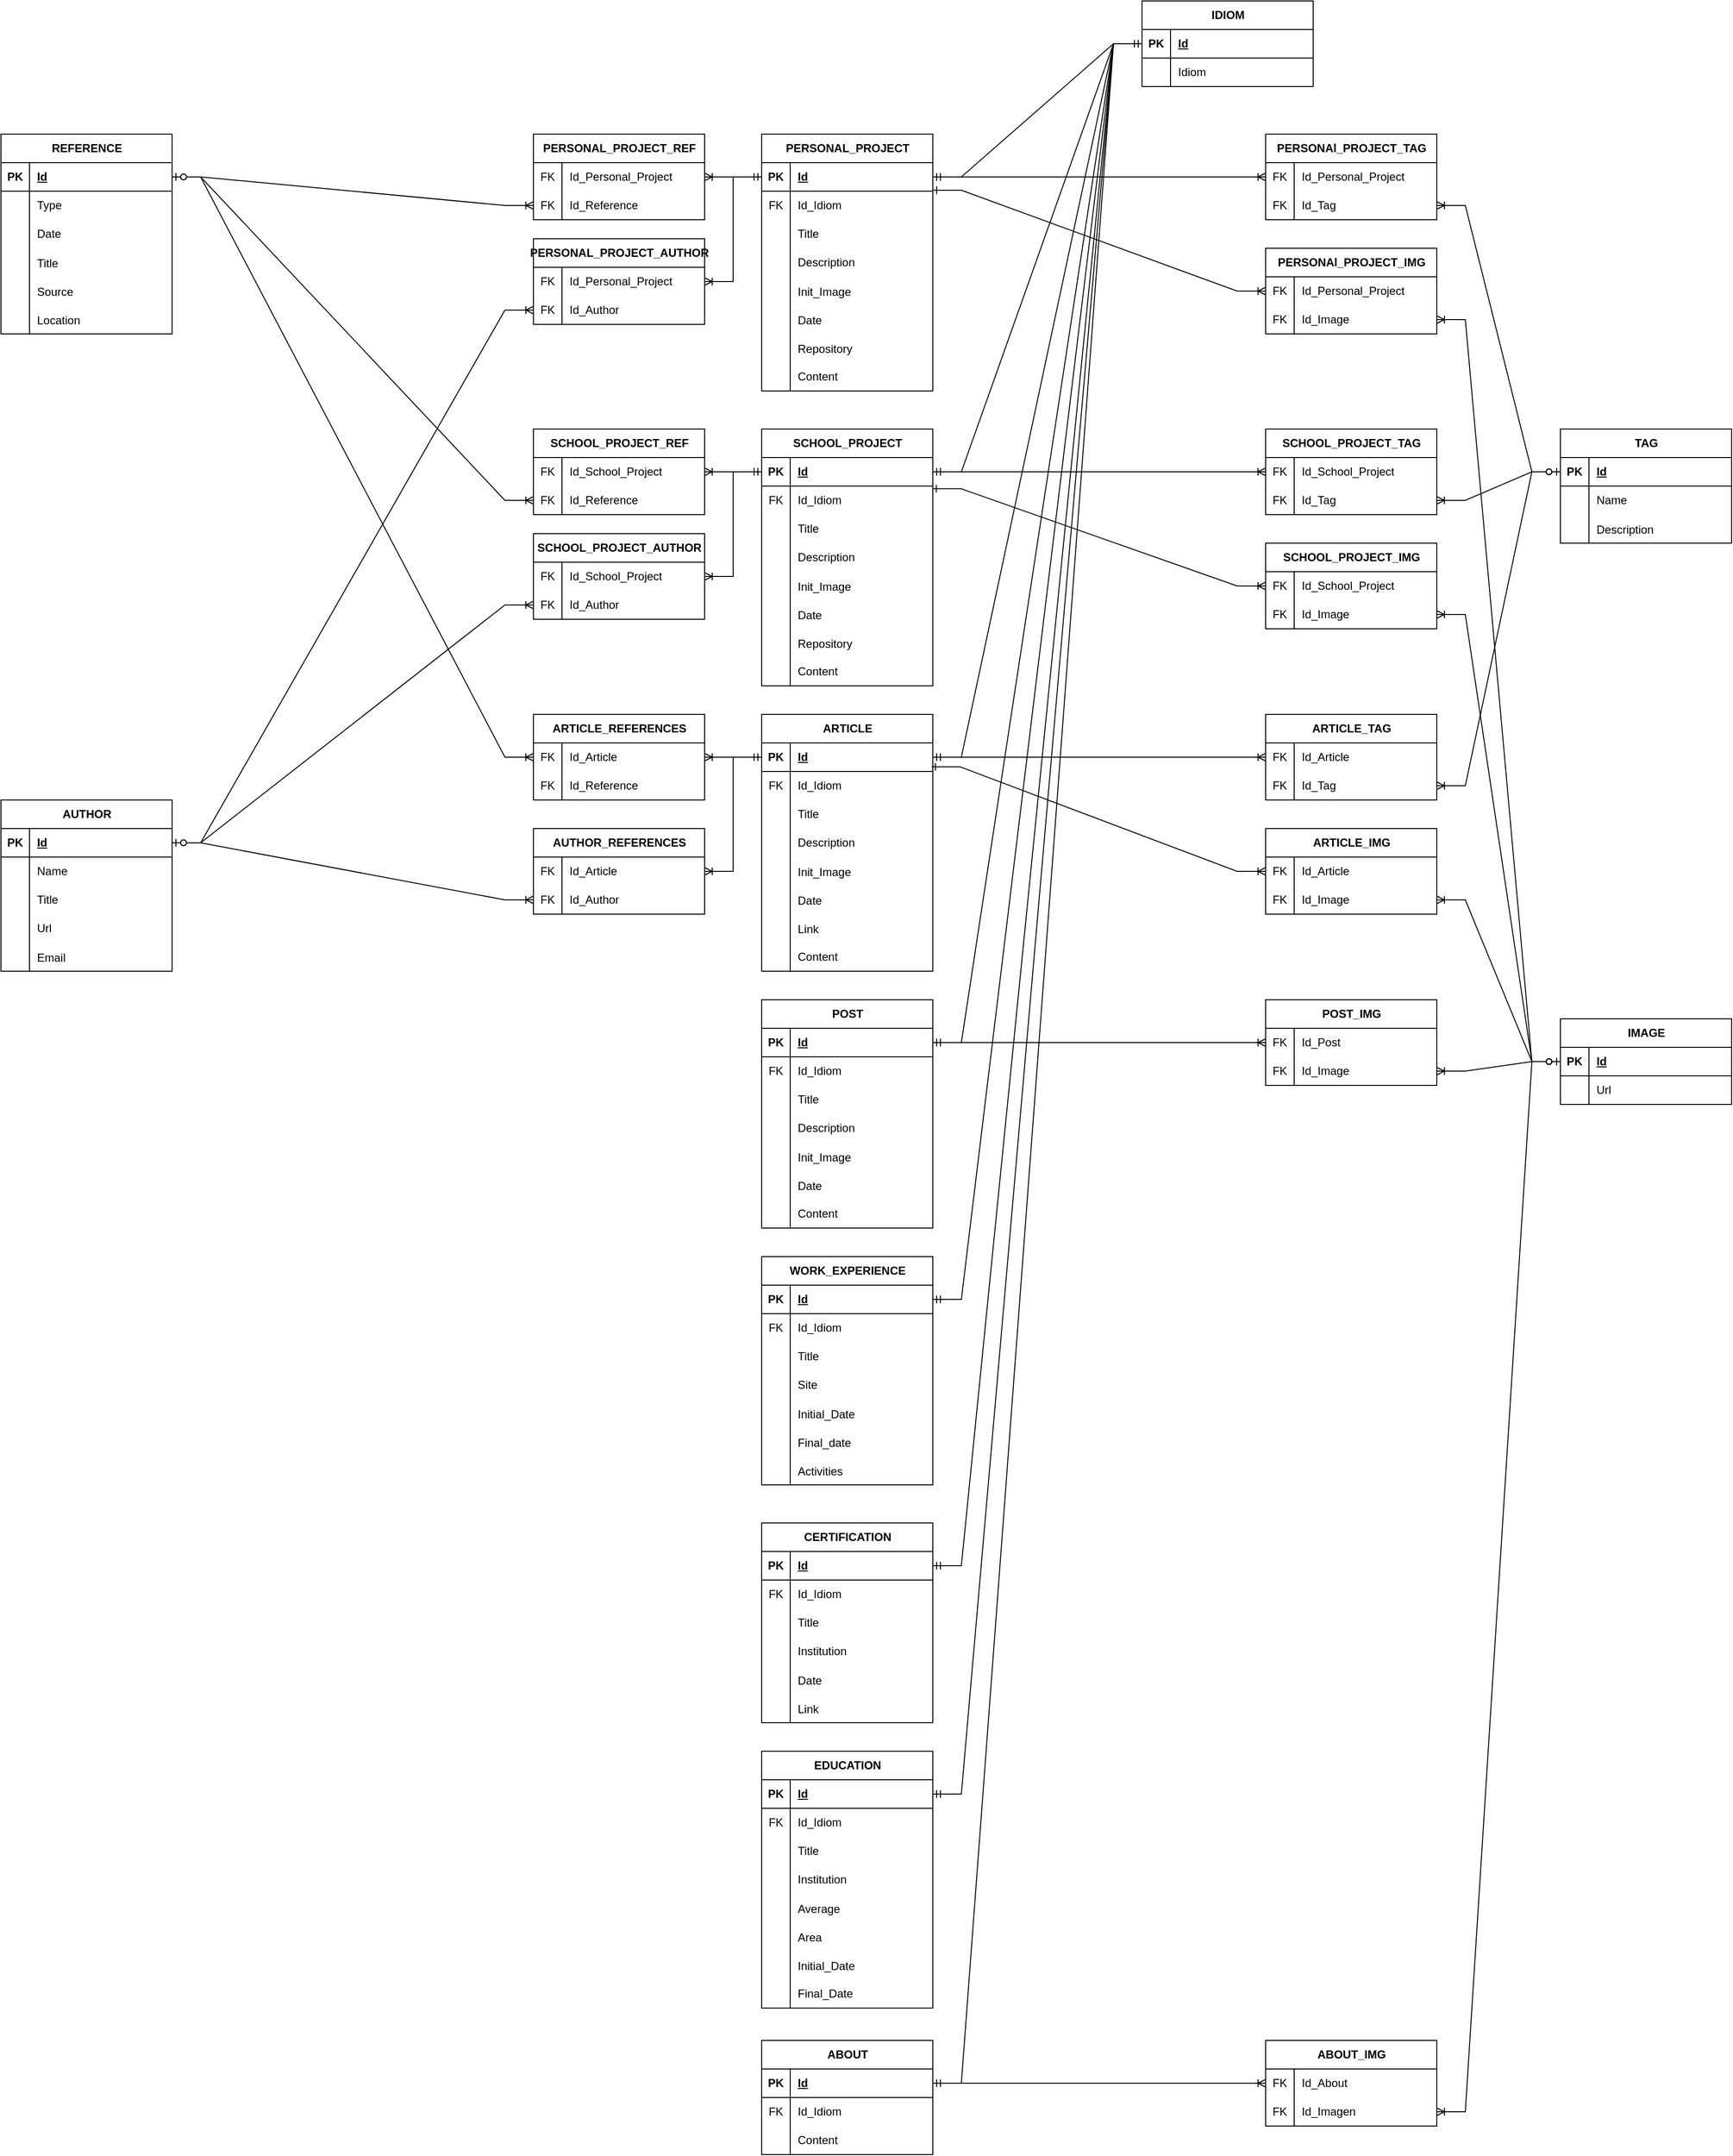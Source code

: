 <mxfile version="21.5.1" type="google">
  <diagram name="Página-1" id="X5EJ18rJW5LVVVpHeY-v">
    <mxGraphModel grid="1" page="1" gridSize="10" guides="1" tooltips="1" connect="1" arrows="1" fold="1" pageScale="1" pageWidth="827" pageHeight="1169" math="0" shadow="0">
      <root>
        <mxCell id="0" />
        <mxCell id="1" parent="0" />
        <mxCell id="C0r-80R3V1KNKDfsYa4--5" value="REFERENCE" style="shape=table;startSize=30;container=1;collapsible=1;childLayout=tableLayout;fixedRows=1;rowLines=0;fontStyle=1;align=center;resizeLast=1;html=1;" vertex="1" parent="1">
          <mxGeometry y="-310" width="180" height="210" as="geometry">
            <mxRectangle x="320" y="390" width="70" height="30" as="alternateBounds" />
          </mxGeometry>
        </mxCell>
        <mxCell id="C0r-80R3V1KNKDfsYa4--6" value="" style="shape=tableRow;horizontal=0;startSize=0;swimlaneHead=0;swimlaneBody=0;fillColor=none;collapsible=0;dropTarget=0;points=[[0,0.5],[1,0.5]];portConstraint=eastwest;top=0;left=0;right=0;bottom=1;" vertex="1" parent="C0r-80R3V1KNKDfsYa4--5">
          <mxGeometry y="30" width="180" height="30" as="geometry" />
        </mxCell>
        <mxCell id="C0r-80R3V1KNKDfsYa4--7" value="PK" style="shape=partialRectangle;connectable=0;fillColor=none;top=0;left=0;bottom=0;right=0;fontStyle=1;overflow=hidden;whiteSpace=wrap;html=1;" vertex="1" parent="C0r-80R3V1KNKDfsYa4--6">
          <mxGeometry width="30" height="30" as="geometry">
            <mxRectangle width="30" height="30" as="alternateBounds" />
          </mxGeometry>
        </mxCell>
        <mxCell id="C0r-80R3V1KNKDfsYa4--8" value="Id" style="shape=partialRectangle;connectable=0;fillColor=none;top=0;left=0;bottom=0;right=0;align=left;spacingLeft=6;fontStyle=5;overflow=hidden;whiteSpace=wrap;html=1;" vertex="1" parent="C0r-80R3V1KNKDfsYa4--6">
          <mxGeometry x="30" width="150" height="30" as="geometry">
            <mxRectangle width="150" height="30" as="alternateBounds" />
          </mxGeometry>
        </mxCell>
        <mxCell id="C0r-80R3V1KNKDfsYa4--9" value="" style="shape=tableRow;horizontal=0;startSize=0;swimlaneHead=0;swimlaneBody=0;fillColor=none;collapsible=0;dropTarget=0;points=[[0,0.5],[1,0.5]];portConstraint=eastwest;top=0;left=0;right=0;bottom=0;" vertex="1" parent="C0r-80R3V1KNKDfsYa4--5">
          <mxGeometry y="60" width="180" height="30" as="geometry" />
        </mxCell>
        <mxCell id="C0r-80R3V1KNKDfsYa4--10" value="" style="shape=partialRectangle;connectable=0;fillColor=none;top=0;left=0;bottom=0;right=0;editable=1;overflow=hidden;whiteSpace=wrap;html=1;" vertex="1" parent="C0r-80R3V1KNKDfsYa4--9">
          <mxGeometry width="30" height="30" as="geometry">
            <mxRectangle width="30" height="30" as="alternateBounds" />
          </mxGeometry>
        </mxCell>
        <mxCell id="C0r-80R3V1KNKDfsYa4--11" value="Type" style="shape=partialRectangle;connectable=0;fillColor=none;top=0;left=0;bottom=0;right=0;align=left;spacingLeft=6;overflow=hidden;whiteSpace=wrap;html=1;" vertex="1" parent="C0r-80R3V1KNKDfsYa4--9">
          <mxGeometry x="30" width="150" height="30" as="geometry">
            <mxRectangle width="150" height="30" as="alternateBounds" />
          </mxGeometry>
        </mxCell>
        <mxCell id="C0r-80R3V1KNKDfsYa4--15" value="" style="shape=tableRow;horizontal=0;startSize=0;swimlaneHead=0;swimlaneBody=0;fillColor=none;collapsible=0;dropTarget=0;points=[[0,0.5],[1,0.5]];portConstraint=eastwest;top=0;left=0;right=0;bottom=0;" vertex="1" parent="C0r-80R3V1KNKDfsYa4--5">
          <mxGeometry y="90" width="180" height="30" as="geometry" />
        </mxCell>
        <mxCell id="C0r-80R3V1KNKDfsYa4--16" value="" style="shape=partialRectangle;connectable=0;fillColor=none;top=0;left=0;bottom=0;right=0;editable=1;overflow=hidden;whiteSpace=wrap;html=1;" vertex="1" parent="C0r-80R3V1KNKDfsYa4--15">
          <mxGeometry width="30" height="30" as="geometry">
            <mxRectangle width="30" height="30" as="alternateBounds" />
          </mxGeometry>
        </mxCell>
        <mxCell id="C0r-80R3V1KNKDfsYa4--17" value="Date" style="shape=partialRectangle;connectable=0;fillColor=none;top=0;left=0;bottom=0;right=0;align=left;spacingLeft=6;overflow=hidden;whiteSpace=wrap;html=1;" vertex="1" parent="C0r-80R3V1KNKDfsYa4--15">
          <mxGeometry x="30" width="150" height="30" as="geometry">
            <mxRectangle width="150" height="30" as="alternateBounds" />
          </mxGeometry>
        </mxCell>
        <mxCell id="C0r-80R3V1KNKDfsYa4--101" value="" style="shape=tableRow;horizontal=0;startSize=0;swimlaneHead=0;swimlaneBody=0;fillColor=none;collapsible=0;dropTarget=0;points=[[0,0.5],[1,0.5]];portConstraint=eastwest;top=0;left=0;right=0;bottom=0;" vertex="1" parent="C0r-80R3V1KNKDfsYa4--5">
          <mxGeometry y="120" width="180" height="30" as="geometry" />
        </mxCell>
        <mxCell id="C0r-80R3V1KNKDfsYa4--102" value="" style="shape=partialRectangle;connectable=0;fillColor=none;top=0;left=0;bottom=0;right=0;editable=1;overflow=hidden;" vertex="1" parent="C0r-80R3V1KNKDfsYa4--101">
          <mxGeometry width="30" height="30" as="geometry">
            <mxRectangle width="30" height="30" as="alternateBounds" />
          </mxGeometry>
        </mxCell>
        <mxCell id="C0r-80R3V1KNKDfsYa4--103" value="Title" style="shape=partialRectangle;connectable=0;fillColor=none;top=0;left=0;bottom=0;right=0;align=left;spacingLeft=6;overflow=hidden;" vertex="1" parent="C0r-80R3V1KNKDfsYa4--101">
          <mxGeometry x="30" width="150" height="30" as="geometry">
            <mxRectangle width="150" height="30" as="alternateBounds" />
          </mxGeometry>
        </mxCell>
        <mxCell id="C0r-80R3V1KNKDfsYa4--109" value="" style="shape=tableRow;horizontal=0;startSize=0;swimlaneHead=0;swimlaneBody=0;fillColor=none;collapsible=0;dropTarget=0;points=[[0,0.5],[1,0.5]];portConstraint=eastwest;top=0;left=0;right=0;bottom=0;" vertex="1" parent="C0r-80R3V1KNKDfsYa4--5">
          <mxGeometry y="150" width="180" height="30" as="geometry" />
        </mxCell>
        <mxCell id="C0r-80R3V1KNKDfsYa4--110" value="" style="shape=partialRectangle;connectable=0;fillColor=none;top=0;left=0;bottom=0;right=0;editable=1;overflow=hidden;" vertex="1" parent="C0r-80R3V1KNKDfsYa4--109">
          <mxGeometry width="30" height="30" as="geometry">
            <mxRectangle width="30" height="30" as="alternateBounds" />
          </mxGeometry>
        </mxCell>
        <mxCell id="C0r-80R3V1KNKDfsYa4--111" value="Source" style="shape=partialRectangle;connectable=0;fillColor=none;top=0;left=0;bottom=0;right=0;align=left;spacingLeft=6;overflow=hidden;" vertex="1" parent="C0r-80R3V1KNKDfsYa4--109">
          <mxGeometry x="30" width="150" height="30" as="geometry">
            <mxRectangle width="150" height="30" as="alternateBounds" />
          </mxGeometry>
        </mxCell>
        <mxCell id="C0r-80R3V1KNKDfsYa4--105" value="" style="shape=tableRow;horizontal=0;startSize=0;swimlaneHead=0;swimlaneBody=0;fillColor=none;collapsible=0;dropTarget=0;points=[[0,0.5],[1,0.5]];portConstraint=eastwest;top=0;left=0;right=0;bottom=0;" vertex="1" parent="C0r-80R3V1KNKDfsYa4--5">
          <mxGeometry y="180" width="180" height="30" as="geometry" />
        </mxCell>
        <mxCell id="C0r-80R3V1KNKDfsYa4--106" value="" style="shape=partialRectangle;connectable=0;fillColor=none;top=0;left=0;bottom=0;right=0;editable=1;overflow=hidden;" vertex="1" parent="C0r-80R3V1KNKDfsYa4--105">
          <mxGeometry width="30" height="30" as="geometry">
            <mxRectangle width="30" height="30" as="alternateBounds" />
          </mxGeometry>
        </mxCell>
        <mxCell id="C0r-80R3V1KNKDfsYa4--107" value="Location" style="shape=partialRectangle;connectable=0;fillColor=none;top=0;left=0;bottom=0;right=0;align=left;spacingLeft=6;overflow=hidden;" vertex="1" parent="C0r-80R3V1KNKDfsYa4--105">
          <mxGeometry x="30" width="150" height="30" as="geometry">
            <mxRectangle width="150" height="30" as="alternateBounds" />
          </mxGeometry>
        </mxCell>
        <mxCell id="C0r-80R3V1KNKDfsYa4--112" value="AUTHOR" style="shape=table;startSize=30;container=1;collapsible=1;childLayout=tableLayout;fixedRows=1;rowLines=0;fontStyle=1;align=center;resizeLast=1;html=1;" vertex="1" parent="1">
          <mxGeometry y="390" width="180" height="180" as="geometry" />
        </mxCell>
        <mxCell id="C0r-80R3V1KNKDfsYa4--113" value="" style="shape=tableRow;horizontal=0;startSize=0;swimlaneHead=0;swimlaneBody=0;fillColor=none;collapsible=0;dropTarget=0;points=[[0,0.5],[1,0.5]];portConstraint=eastwest;top=0;left=0;right=0;bottom=1;" vertex="1" parent="C0r-80R3V1KNKDfsYa4--112">
          <mxGeometry y="30" width="180" height="30" as="geometry" />
        </mxCell>
        <mxCell id="C0r-80R3V1KNKDfsYa4--114" value="PK" style="shape=partialRectangle;connectable=0;fillColor=none;top=0;left=0;bottom=0;right=0;fontStyle=1;overflow=hidden;whiteSpace=wrap;html=1;" vertex="1" parent="C0r-80R3V1KNKDfsYa4--113">
          <mxGeometry width="30" height="30" as="geometry">
            <mxRectangle width="30" height="30" as="alternateBounds" />
          </mxGeometry>
        </mxCell>
        <mxCell id="C0r-80R3V1KNKDfsYa4--115" value="Id" style="shape=partialRectangle;connectable=0;fillColor=none;top=0;left=0;bottom=0;right=0;align=left;spacingLeft=6;fontStyle=5;overflow=hidden;whiteSpace=wrap;html=1;" vertex="1" parent="C0r-80R3V1KNKDfsYa4--113">
          <mxGeometry x="30" width="150" height="30" as="geometry">
            <mxRectangle width="150" height="30" as="alternateBounds" />
          </mxGeometry>
        </mxCell>
        <mxCell id="C0r-80R3V1KNKDfsYa4--116" value="" style="shape=tableRow;horizontal=0;startSize=0;swimlaneHead=0;swimlaneBody=0;fillColor=none;collapsible=0;dropTarget=0;points=[[0,0.5],[1,0.5]];portConstraint=eastwest;top=0;left=0;right=0;bottom=0;" vertex="1" parent="C0r-80R3V1KNKDfsYa4--112">
          <mxGeometry y="60" width="180" height="30" as="geometry" />
        </mxCell>
        <mxCell id="C0r-80R3V1KNKDfsYa4--117" value="" style="shape=partialRectangle;connectable=0;fillColor=none;top=0;left=0;bottom=0;right=0;editable=1;overflow=hidden;whiteSpace=wrap;html=1;" vertex="1" parent="C0r-80R3V1KNKDfsYa4--116">
          <mxGeometry width="30" height="30" as="geometry">
            <mxRectangle width="30" height="30" as="alternateBounds" />
          </mxGeometry>
        </mxCell>
        <mxCell id="C0r-80R3V1KNKDfsYa4--118" value="Name" style="shape=partialRectangle;connectable=0;fillColor=none;top=0;left=0;bottom=0;right=0;align=left;spacingLeft=6;overflow=hidden;whiteSpace=wrap;html=1;" vertex="1" parent="C0r-80R3V1KNKDfsYa4--116">
          <mxGeometry x="30" width="150" height="30" as="geometry">
            <mxRectangle width="150" height="30" as="alternateBounds" />
          </mxGeometry>
        </mxCell>
        <mxCell id="C0r-80R3V1KNKDfsYa4--119" value="" style="shape=tableRow;horizontal=0;startSize=0;swimlaneHead=0;swimlaneBody=0;fillColor=none;collapsible=0;dropTarget=0;points=[[0,0.5],[1,0.5]];portConstraint=eastwest;top=0;left=0;right=0;bottom=0;" vertex="1" parent="C0r-80R3V1KNKDfsYa4--112">
          <mxGeometry y="90" width="180" height="30" as="geometry" />
        </mxCell>
        <mxCell id="C0r-80R3V1KNKDfsYa4--120" value="" style="shape=partialRectangle;connectable=0;fillColor=none;top=0;left=0;bottom=0;right=0;editable=1;overflow=hidden;whiteSpace=wrap;html=1;" vertex="1" parent="C0r-80R3V1KNKDfsYa4--119">
          <mxGeometry width="30" height="30" as="geometry">
            <mxRectangle width="30" height="30" as="alternateBounds" />
          </mxGeometry>
        </mxCell>
        <mxCell id="C0r-80R3V1KNKDfsYa4--121" value="Title" style="shape=partialRectangle;connectable=0;fillColor=none;top=0;left=0;bottom=0;right=0;align=left;spacingLeft=6;overflow=hidden;whiteSpace=wrap;html=1;" vertex="1" parent="C0r-80R3V1KNKDfsYa4--119">
          <mxGeometry x="30" width="150" height="30" as="geometry">
            <mxRectangle width="150" height="30" as="alternateBounds" />
          </mxGeometry>
        </mxCell>
        <mxCell id="C0r-80R3V1KNKDfsYa4--122" value="" style="shape=tableRow;horizontal=0;startSize=0;swimlaneHead=0;swimlaneBody=0;fillColor=none;collapsible=0;dropTarget=0;points=[[0,0.5],[1,0.5]];portConstraint=eastwest;top=0;left=0;right=0;bottom=0;" vertex="1" parent="C0r-80R3V1KNKDfsYa4--112">
          <mxGeometry y="120" width="180" height="30" as="geometry" />
        </mxCell>
        <mxCell id="C0r-80R3V1KNKDfsYa4--123" value="" style="shape=partialRectangle;connectable=0;fillColor=none;top=0;left=0;bottom=0;right=0;editable=1;overflow=hidden;whiteSpace=wrap;html=1;" vertex="1" parent="C0r-80R3V1KNKDfsYa4--122">
          <mxGeometry width="30" height="30" as="geometry">
            <mxRectangle width="30" height="30" as="alternateBounds" />
          </mxGeometry>
        </mxCell>
        <mxCell id="C0r-80R3V1KNKDfsYa4--124" value="Url" style="shape=partialRectangle;connectable=0;fillColor=none;top=0;left=0;bottom=0;right=0;align=left;spacingLeft=6;overflow=hidden;whiteSpace=wrap;html=1;" vertex="1" parent="C0r-80R3V1KNKDfsYa4--122">
          <mxGeometry x="30" width="150" height="30" as="geometry">
            <mxRectangle width="150" height="30" as="alternateBounds" />
          </mxGeometry>
        </mxCell>
        <mxCell id="C0r-80R3V1KNKDfsYa4--134" value="" style="shape=tableRow;horizontal=0;startSize=0;swimlaneHead=0;swimlaneBody=0;fillColor=none;collapsible=0;dropTarget=0;points=[[0,0.5],[1,0.5]];portConstraint=eastwest;top=0;left=0;right=0;bottom=0;" vertex="1" parent="C0r-80R3V1KNKDfsYa4--112">
          <mxGeometry y="150" width="180" height="30" as="geometry" />
        </mxCell>
        <mxCell id="C0r-80R3V1KNKDfsYa4--135" value="" style="shape=partialRectangle;connectable=0;fillColor=none;top=0;left=0;bottom=0;right=0;editable=1;overflow=hidden;" vertex="1" parent="C0r-80R3V1KNKDfsYa4--134">
          <mxGeometry width="30" height="30" as="geometry">
            <mxRectangle width="30" height="30" as="alternateBounds" />
          </mxGeometry>
        </mxCell>
        <mxCell id="C0r-80R3V1KNKDfsYa4--136" value="Email" style="shape=partialRectangle;connectable=0;fillColor=none;top=0;left=0;bottom=0;right=0;align=left;spacingLeft=6;overflow=hidden;" vertex="1" parent="C0r-80R3V1KNKDfsYa4--134">
          <mxGeometry x="30" width="150" height="30" as="geometry">
            <mxRectangle width="150" height="30" as="alternateBounds" />
          </mxGeometry>
        </mxCell>
        <mxCell id="C0r-80R3V1KNKDfsYa4--137" value="SCHOOL_PROJECT" style="shape=table;startSize=30;container=1;collapsible=1;childLayout=tableLayout;fixedRows=1;rowLines=0;fontStyle=1;align=center;resizeLast=1;html=1;" vertex="1" parent="1">
          <mxGeometry x="800" width="180" height="270" as="geometry" />
        </mxCell>
        <mxCell id="C0r-80R3V1KNKDfsYa4--138" value="" style="shape=tableRow;horizontal=0;startSize=0;swimlaneHead=0;swimlaneBody=0;fillColor=none;collapsible=0;dropTarget=0;points=[[0,0.5],[1,0.5]];portConstraint=eastwest;top=0;left=0;right=0;bottom=1;" vertex="1" parent="C0r-80R3V1KNKDfsYa4--137">
          <mxGeometry y="30" width="180" height="30" as="geometry" />
        </mxCell>
        <mxCell id="C0r-80R3V1KNKDfsYa4--139" value="PK" style="shape=partialRectangle;connectable=0;fillColor=none;top=0;left=0;bottom=0;right=0;fontStyle=1;overflow=hidden;whiteSpace=wrap;html=1;" vertex="1" parent="C0r-80R3V1KNKDfsYa4--138">
          <mxGeometry width="30" height="30" as="geometry">
            <mxRectangle width="30" height="30" as="alternateBounds" />
          </mxGeometry>
        </mxCell>
        <mxCell id="C0r-80R3V1KNKDfsYa4--140" value="Id" style="shape=partialRectangle;connectable=0;fillColor=none;top=0;left=0;bottom=0;right=0;align=left;spacingLeft=6;fontStyle=5;overflow=hidden;whiteSpace=wrap;html=1;" vertex="1" parent="C0r-80R3V1KNKDfsYa4--138">
          <mxGeometry x="30" width="150" height="30" as="geometry">
            <mxRectangle width="150" height="30" as="alternateBounds" />
          </mxGeometry>
        </mxCell>
        <mxCell id="C0r-80R3V1KNKDfsYa4--355" value="" style="shape=tableRow;horizontal=0;startSize=0;swimlaneHead=0;swimlaneBody=0;fillColor=none;collapsible=0;dropTarget=0;points=[[0,0.5],[1,0.5]];portConstraint=eastwest;top=0;left=0;right=0;bottom=0;" vertex="1" parent="C0r-80R3V1KNKDfsYa4--137">
          <mxGeometry y="60" width="180" height="30" as="geometry" />
        </mxCell>
        <mxCell id="C0r-80R3V1KNKDfsYa4--356" value="FK" style="shape=partialRectangle;connectable=0;fillColor=none;top=0;left=0;bottom=0;right=0;fontStyle=0;overflow=hidden;whiteSpace=wrap;html=1;" vertex="1" parent="C0r-80R3V1KNKDfsYa4--355">
          <mxGeometry width="30" height="30" as="geometry">
            <mxRectangle width="30" height="30" as="alternateBounds" />
          </mxGeometry>
        </mxCell>
        <mxCell id="C0r-80R3V1KNKDfsYa4--357" value="Id_Idiom" style="shape=partialRectangle;connectable=0;fillColor=none;top=0;left=0;bottom=0;right=0;align=left;spacingLeft=6;fontStyle=0;overflow=hidden;whiteSpace=wrap;html=1;" vertex="1" parent="C0r-80R3V1KNKDfsYa4--355">
          <mxGeometry x="30" width="150" height="30" as="geometry">
            <mxRectangle width="150" height="30" as="alternateBounds" />
          </mxGeometry>
        </mxCell>
        <mxCell id="C0r-80R3V1KNKDfsYa4--141" value="" style="shape=tableRow;horizontal=0;startSize=0;swimlaneHead=0;swimlaneBody=0;fillColor=none;collapsible=0;dropTarget=0;points=[[0,0.5],[1,0.5]];portConstraint=eastwest;top=0;left=0;right=0;bottom=0;" vertex="1" parent="C0r-80R3V1KNKDfsYa4--137">
          <mxGeometry y="90" width="180" height="30" as="geometry" />
        </mxCell>
        <mxCell id="C0r-80R3V1KNKDfsYa4--142" value="" style="shape=partialRectangle;connectable=0;fillColor=none;top=0;left=0;bottom=0;right=0;editable=1;overflow=hidden;whiteSpace=wrap;html=1;" vertex="1" parent="C0r-80R3V1KNKDfsYa4--141">
          <mxGeometry width="30" height="30" as="geometry">
            <mxRectangle width="30" height="30" as="alternateBounds" />
          </mxGeometry>
        </mxCell>
        <mxCell id="C0r-80R3V1KNKDfsYa4--143" value="Title" style="shape=partialRectangle;connectable=0;fillColor=none;top=0;left=0;bottom=0;right=0;align=left;spacingLeft=6;overflow=hidden;whiteSpace=wrap;html=1;" vertex="1" parent="C0r-80R3V1KNKDfsYa4--141">
          <mxGeometry x="30" width="150" height="30" as="geometry">
            <mxRectangle width="150" height="30" as="alternateBounds" />
          </mxGeometry>
        </mxCell>
        <mxCell id="C0r-80R3V1KNKDfsYa4--144" value="" style="shape=tableRow;horizontal=0;startSize=0;swimlaneHead=0;swimlaneBody=0;fillColor=none;collapsible=0;dropTarget=0;points=[[0,0.5],[1,0.5]];portConstraint=eastwest;top=0;left=0;right=0;bottom=0;" vertex="1" parent="C0r-80R3V1KNKDfsYa4--137">
          <mxGeometry y="120" width="180" height="30" as="geometry" />
        </mxCell>
        <mxCell id="C0r-80R3V1KNKDfsYa4--145" value="" style="shape=partialRectangle;connectable=0;fillColor=none;top=0;left=0;bottom=0;right=0;editable=1;overflow=hidden;whiteSpace=wrap;html=1;" vertex="1" parent="C0r-80R3V1KNKDfsYa4--144">
          <mxGeometry width="30" height="30" as="geometry">
            <mxRectangle width="30" height="30" as="alternateBounds" />
          </mxGeometry>
        </mxCell>
        <mxCell id="C0r-80R3V1KNKDfsYa4--146" value="Description" style="shape=partialRectangle;connectable=0;fillColor=none;top=0;left=0;bottom=0;right=0;align=left;spacingLeft=6;overflow=hidden;whiteSpace=wrap;html=1;" vertex="1" parent="C0r-80R3V1KNKDfsYa4--144">
          <mxGeometry x="30" width="150" height="30" as="geometry">
            <mxRectangle width="150" height="30" as="alternateBounds" />
          </mxGeometry>
        </mxCell>
        <mxCell id="C0r-80R3V1KNKDfsYa4--159" value="" style="shape=tableRow;horizontal=0;startSize=0;swimlaneHead=0;swimlaneBody=0;fillColor=none;collapsible=0;dropTarget=0;points=[[0,0.5],[1,0.5]];portConstraint=eastwest;top=0;left=0;right=0;bottom=0;" vertex="1" parent="C0r-80R3V1KNKDfsYa4--137">
          <mxGeometry y="150" width="180" height="30" as="geometry" />
        </mxCell>
        <mxCell id="C0r-80R3V1KNKDfsYa4--160" value="" style="shape=partialRectangle;connectable=0;fillColor=none;top=0;left=0;bottom=0;right=0;editable=1;overflow=hidden;" vertex="1" parent="C0r-80R3V1KNKDfsYa4--159">
          <mxGeometry width="30" height="30" as="geometry">
            <mxRectangle width="30" height="30" as="alternateBounds" />
          </mxGeometry>
        </mxCell>
        <mxCell id="C0r-80R3V1KNKDfsYa4--161" value="Init_Image" style="shape=partialRectangle;connectable=0;fillColor=none;top=0;left=0;bottom=0;right=0;align=left;spacingLeft=6;overflow=hidden;" vertex="1" parent="C0r-80R3V1KNKDfsYa4--159">
          <mxGeometry x="30" width="150" height="30" as="geometry">
            <mxRectangle width="150" height="30" as="alternateBounds" />
          </mxGeometry>
        </mxCell>
        <mxCell id="C0r-80R3V1KNKDfsYa4--155" value="" style="shape=tableRow;horizontal=0;startSize=0;swimlaneHead=0;swimlaneBody=0;fillColor=none;collapsible=0;dropTarget=0;points=[[0,0.5],[1,0.5]];portConstraint=eastwest;top=0;left=0;right=0;bottom=0;" vertex="1" parent="C0r-80R3V1KNKDfsYa4--137">
          <mxGeometry y="180" width="180" height="30" as="geometry" />
        </mxCell>
        <mxCell id="C0r-80R3V1KNKDfsYa4--156" value="" style="shape=partialRectangle;connectable=0;fillColor=none;top=0;left=0;bottom=0;right=0;editable=1;overflow=hidden;" vertex="1" parent="C0r-80R3V1KNKDfsYa4--155">
          <mxGeometry width="30" height="30" as="geometry">
            <mxRectangle width="30" height="30" as="alternateBounds" />
          </mxGeometry>
        </mxCell>
        <mxCell id="C0r-80R3V1KNKDfsYa4--157" value="Date" style="shape=partialRectangle;connectable=0;fillColor=none;top=0;left=0;bottom=0;right=0;align=left;spacingLeft=6;overflow=hidden;" vertex="1" parent="C0r-80R3V1KNKDfsYa4--155">
          <mxGeometry x="30" width="150" height="30" as="geometry">
            <mxRectangle width="150" height="30" as="alternateBounds" />
          </mxGeometry>
        </mxCell>
        <mxCell id="C0r-80R3V1KNKDfsYa4--151" value="" style="shape=tableRow;horizontal=0;startSize=0;swimlaneHead=0;swimlaneBody=0;fillColor=none;collapsible=0;dropTarget=0;points=[[0,0.5],[1,0.5]];portConstraint=eastwest;top=0;left=0;right=0;bottom=0;" vertex="1" parent="C0r-80R3V1KNKDfsYa4--137">
          <mxGeometry y="210" width="180" height="30" as="geometry" />
        </mxCell>
        <mxCell id="C0r-80R3V1KNKDfsYa4--152" value="" style="shape=partialRectangle;connectable=0;fillColor=none;top=0;left=0;bottom=0;right=0;editable=1;overflow=hidden;" vertex="1" parent="C0r-80R3V1KNKDfsYa4--151">
          <mxGeometry width="30" height="30" as="geometry">
            <mxRectangle width="30" height="30" as="alternateBounds" />
          </mxGeometry>
        </mxCell>
        <mxCell id="C0r-80R3V1KNKDfsYa4--153" value="Repository" style="shape=partialRectangle;connectable=0;fillColor=none;top=0;left=0;bottom=0;right=0;align=left;spacingLeft=6;overflow=hidden;" vertex="1" parent="C0r-80R3V1KNKDfsYa4--151">
          <mxGeometry x="30" width="150" height="30" as="geometry">
            <mxRectangle width="150" height="30" as="alternateBounds" />
          </mxGeometry>
        </mxCell>
        <mxCell id="C0r-80R3V1KNKDfsYa4--147" value="" style="shape=tableRow;horizontal=0;startSize=0;swimlaneHead=0;swimlaneBody=0;fillColor=none;collapsible=0;dropTarget=0;points=[[0,0.5],[1,0.5]];portConstraint=eastwest;top=0;left=0;right=0;bottom=0;" vertex="1" parent="C0r-80R3V1KNKDfsYa4--137">
          <mxGeometry y="240" width="180" height="30" as="geometry" />
        </mxCell>
        <mxCell id="C0r-80R3V1KNKDfsYa4--148" value="" style="shape=partialRectangle;connectable=0;fillColor=none;top=0;left=0;bottom=0;right=0;editable=1;overflow=hidden;whiteSpace=wrap;html=1;" vertex="1" parent="C0r-80R3V1KNKDfsYa4--147">
          <mxGeometry width="30" height="30" as="geometry">
            <mxRectangle width="30" height="30" as="alternateBounds" />
          </mxGeometry>
        </mxCell>
        <mxCell id="C0r-80R3V1KNKDfsYa4--149" value="Content" style="shape=partialRectangle;connectable=0;fillColor=none;top=0;left=0;bottom=0;right=0;align=left;spacingLeft=6;overflow=hidden;whiteSpace=wrap;html=1;" vertex="1" parent="C0r-80R3V1KNKDfsYa4--147">
          <mxGeometry x="30" width="150" height="30" as="geometry">
            <mxRectangle width="150" height="30" as="alternateBounds" />
          </mxGeometry>
        </mxCell>
        <mxCell id="C0r-80R3V1KNKDfsYa4--175" value="PERSONAL_PROJECT" style="shape=table;startSize=30;container=1;collapsible=1;childLayout=tableLayout;fixedRows=1;rowLines=0;fontStyle=1;align=center;resizeLast=1;html=1;" vertex="1" parent="1">
          <mxGeometry x="800" y="-310" width="180" height="270" as="geometry" />
        </mxCell>
        <mxCell id="C0r-80R3V1KNKDfsYa4--176" value="" style="shape=tableRow;horizontal=0;startSize=0;swimlaneHead=0;swimlaneBody=0;fillColor=none;collapsible=0;dropTarget=0;points=[[0,0.5],[1,0.5]];portConstraint=eastwest;top=0;left=0;right=0;bottom=1;" vertex="1" parent="C0r-80R3V1KNKDfsYa4--175">
          <mxGeometry y="30" width="180" height="30" as="geometry" />
        </mxCell>
        <mxCell id="C0r-80R3V1KNKDfsYa4--177" value="PK" style="shape=partialRectangle;connectable=0;fillColor=none;top=0;left=0;bottom=0;right=0;fontStyle=1;overflow=hidden;whiteSpace=wrap;html=1;" vertex="1" parent="C0r-80R3V1KNKDfsYa4--176">
          <mxGeometry width="30" height="30" as="geometry">
            <mxRectangle width="30" height="30" as="alternateBounds" />
          </mxGeometry>
        </mxCell>
        <mxCell id="C0r-80R3V1KNKDfsYa4--178" value="Id" style="shape=partialRectangle;connectable=0;fillColor=none;top=0;left=0;bottom=0;right=0;align=left;spacingLeft=6;fontStyle=5;overflow=hidden;whiteSpace=wrap;html=1;" vertex="1" parent="C0r-80R3V1KNKDfsYa4--176">
          <mxGeometry x="30" width="150" height="30" as="geometry">
            <mxRectangle width="150" height="30" as="alternateBounds" />
          </mxGeometry>
        </mxCell>
        <mxCell id="C0r-80R3V1KNKDfsYa4--358" value="" style="shape=tableRow;horizontal=0;startSize=0;swimlaneHead=0;swimlaneBody=0;fillColor=none;collapsible=0;dropTarget=0;points=[[0,0.5],[1,0.5]];portConstraint=eastwest;top=0;left=0;right=0;bottom=0;" vertex="1" parent="C0r-80R3V1KNKDfsYa4--175">
          <mxGeometry y="60" width="180" height="30" as="geometry" />
        </mxCell>
        <mxCell id="C0r-80R3V1KNKDfsYa4--359" value="FK" style="shape=partialRectangle;connectable=0;fillColor=none;top=0;left=0;bottom=0;right=0;fontStyle=0;overflow=hidden;whiteSpace=wrap;html=1;" vertex="1" parent="C0r-80R3V1KNKDfsYa4--358">
          <mxGeometry width="30" height="30" as="geometry">
            <mxRectangle width="30" height="30" as="alternateBounds" />
          </mxGeometry>
        </mxCell>
        <mxCell id="C0r-80R3V1KNKDfsYa4--360" value="Id_Idiom" style="shape=partialRectangle;connectable=0;fillColor=none;top=0;left=0;bottom=0;right=0;align=left;spacingLeft=6;fontStyle=0;overflow=hidden;whiteSpace=wrap;html=1;" vertex="1" parent="C0r-80R3V1KNKDfsYa4--358">
          <mxGeometry x="30" width="150" height="30" as="geometry">
            <mxRectangle width="150" height="30" as="alternateBounds" />
          </mxGeometry>
        </mxCell>
        <mxCell id="C0r-80R3V1KNKDfsYa4--179" value="" style="shape=tableRow;horizontal=0;startSize=0;swimlaneHead=0;swimlaneBody=0;fillColor=none;collapsible=0;dropTarget=0;points=[[0,0.5],[1,0.5]];portConstraint=eastwest;top=0;left=0;right=0;bottom=0;" vertex="1" parent="C0r-80R3V1KNKDfsYa4--175">
          <mxGeometry y="90" width="180" height="30" as="geometry" />
        </mxCell>
        <mxCell id="C0r-80R3V1KNKDfsYa4--180" value="" style="shape=partialRectangle;connectable=0;fillColor=none;top=0;left=0;bottom=0;right=0;editable=1;overflow=hidden;whiteSpace=wrap;html=1;" vertex="1" parent="C0r-80R3V1KNKDfsYa4--179">
          <mxGeometry width="30" height="30" as="geometry">
            <mxRectangle width="30" height="30" as="alternateBounds" />
          </mxGeometry>
        </mxCell>
        <mxCell id="C0r-80R3V1KNKDfsYa4--181" value="Title" style="shape=partialRectangle;connectable=0;fillColor=none;top=0;left=0;bottom=0;right=0;align=left;spacingLeft=6;overflow=hidden;whiteSpace=wrap;html=1;" vertex="1" parent="C0r-80R3V1KNKDfsYa4--179">
          <mxGeometry x="30" width="150" height="30" as="geometry">
            <mxRectangle width="150" height="30" as="alternateBounds" />
          </mxGeometry>
        </mxCell>
        <mxCell id="C0r-80R3V1KNKDfsYa4--182" value="" style="shape=tableRow;horizontal=0;startSize=0;swimlaneHead=0;swimlaneBody=0;fillColor=none;collapsible=0;dropTarget=0;points=[[0,0.5],[1,0.5]];portConstraint=eastwest;top=0;left=0;right=0;bottom=0;" vertex="1" parent="C0r-80R3V1KNKDfsYa4--175">
          <mxGeometry y="120" width="180" height="30" as="geometry" />
        </mxCell>
        <mxCell id="C0r-80R3V1KNKDfsYa4--183" value="" style="shape=partialRectangle;connectable=0;fillColor=none;top=0;left=0;bottom=0;right=0;editable=1;overflow=hidden;whiteSpace=wrap;html=1;" vertex="1" parent="C0r-80R3V1KNKDfsYa4--182">
          <mxGeometry width="30" height="30" as="geometry">
            <mxRectangle width="30" height="30" as="alternateBounds" />
          </mxGeometry>
        </mxCell>
        <mxCell id="C0r-80R3V1KNKDfsYa4--184" value="Description" style="shape=partialRectangle;connectable=0;fillColor=none;top=0;left=0;bottom=0;right=0;align=left;spacingLeft=6;overflow=hidden;whiteSpace=wrap;html=1;" vertex="1" parent="C0r-80R3V1KNKDfsYa4--182">
          <mxGeometry x="30" width="150" height="30" as="geometry">
            <mxRectangle width="150" height="30" as="alternateBounds" />
          </mxGeometry>
        </mxCell>
        <mxCell id="C0r-80R3V1KNKDfsYa4--185" value="" style="shape=tableRow;horizontal=0;startSize=0;swimlaneHead=0;swimlaneBody=0;fillColor=none;collapsible=0;dropTarget=0;points=[[0,0.5],[1,0.5]];portConstraint=eastwest;top=0;left=0;right=0;bottom=0;" vertex="1" parent="C0r-80R3V1KNKDfsYa4--175">
          <mxGeometry y="150" width="180" height="30" as="geometry" />
        </mxCell>
        <mxCell id="C0r-80R3V1KNKDfsYa4--186" value="" style="shape=partialRectangle;connectable=0;fillColor=none;top=0;left=0;bottom=0;right=0;editable=1;overflow=hidden;" vertex="1" parent="C0r-80R3V1KNKDfsYa4--185">
          <mxGeometry width="30" height="30" as="geometry">
            <mxRectangle width="30" height="30" as="alternateBounds" />
          </mxGeometry>
        </mxCell>
        <mxCell id="C0r-80R3V1KNKDfsYa4--187" value="Init_Image" style="shape=partialRectangle;connectable=0;fillColor=none;top=0;left=0;bottom=0;right=0;align=left;spacingLeft=6;overflow=hidden;" vertex="1" parent="C0r-80R3V1KNKDfsYa4--185">
          <mxGeometry x="30" width="150" height="30" as="geometry">
            <mxRectangle width="150" height="30" as="alternateBounds" />
          </mxGeometry>
        </mxCell>
        <mxCell id="C0r-80R3V1KNKDfsYa4--188" value="" style="shape=tableRow;horizontal=0;startSize=0;swimlaneHead=0;swimlaneBody=0;fillColor=none;collapsible=0;dropTarget=0;points=[[0,0.5],[1,0.5]];portConstraint=eastwest;top=0;left=0;right=0;bottom=0;" vertex="1" parent="C0r-80R3V1KNKDfsYa4--175">
          <mxGeometry y="180" width="180" height="30" as="geometry" />
        </mxCell>
        <mxCell id="C0r-80R3V1KNKDfsYa4--189" value="" style="shape=partialRectangle;connectable=0;fillColor=none;top=0;left=0;bottom=0;right=0;editable=1;overflow=hidden;" vertex="1" parent="C0r-80R3V1KNKDfsYa4--188">
          <mxGeometry width="30" height="30" as="geometry">
            <mxRectangle width="30" height="30" as="alternateBounds" />
          </mxGeometry>
        </mxCell>
        <mxCell id="C0r-80R3V1KNKDfsYa4--190" value="Date" style="shape=partialRectangle;connectable=0;fillColor=none;top=0;left=0;bottom=0;right=0;align=left;spacingLeft=6;overflow=hidden;" vertex="1" parent="C0r-80R3V1KNKDfsYa4--188">
          <mxGeometry x="30" width="150" height="30" as="geometry">
            <mxRectangle width="150" height="30" as="alternateBounds" />
          </mxGeometry>
        </mxCell>
        <mxCell id="C0r-80R3V1KNKDfsYa4--191" value="" style="shape=tableRow;horizontal=0;startSize=0;swimlaneHead=0;swimlaneBody=0;fillColor=none;collapsible=0;dropTarget=0;points=[[0,0.5],[1,0.5]];portConstraint=eastwest;top=0;left=0;right=0;bottom=0;" vertex="1" parent="C0r-80R3V1KNKDfsYa4--175">
          <mxGeometry y="210" width="180" height="30" as="geometry" />
        </mxCell>
        <mxCell id="C0r-80R3V1KNKDfsYa4--192" value="" style="shape=partialRectangle;connectable=0;fillColor=none;top=0;left=0;bottom=0;right=0;editable=1;overflow=hidden;" vertex="1" parent="C0r-80R3V1KNKDfsYa4--191">
          <mxGeometry width="30" height="30" as="geometry">
            <mxRectangle width="30" height="30" as="alternateBounds" />
          </mxGeometry>
        </mxCell>
        <mxCell id="C0r-80R3V1KNKDfsYa4--193" value="Repository" style="shape=partialRectangle;connectable=0;fillColor=none;top=0;left=0;bottom=0;right=0;align=left;spacingLeft=6;overflow=hidden;" vertex="1" parent="C0r-80R3V1KNKDfsYa4--191">
          <mxGeometry x="30" width="150" height="30" as="geometry">
            <mxRectangle width="150" height="30" as="alternateBounds" />
          </mxGeometry>
        </mxCell>
        <mxCell id="C0r-80R3V1KNKDfsYa4--194" value="" style="shape=tableRow;horizontal=0;startSize=0;swimlaneHead=0;swimlaneBody=0;fillColor=none;collapsible=0;dropTarget=0;points=[[0,0.5],[1,0.5]];portConstraint=eastwest;top=0;left=0;right=0;bottom=0;" vertex="1" parent="C0r-80R3V1KNKDfsYa4--175">
          <mxGeometry y="240" width="180" height="30" as="geometry" />
        </mxCell>
        <mxCell id="C0r-80R3V1KNKDfsYa4--195" value="" style="shape=partialRectangle;connectable=0;fillColor=none;top=0;left=0;bottom=0;right=0;editable=1;overflow=hidden;whiteSpace=wrap;html=1;" vertex="1" parent="C0r-80R3V1KNKDfsYa4--194">
          <mxGeometry width="30" height="30" as="geometry">
            <mxRectangle width="30" height="30" as="alternateBounds" />
          </mxGeometry>
        </mxCell>
        <mxCell id="C0r-80R3V1KNKDfsYa4--196" value="Content" style="shape=partialRectangle;connectable=0;fillColor=none;top=0;left=0;bottom=0;right=0;align=left;spacingLeft=6;overflow=hidden;whiteSpace=wrap;html=1;" vertex="1" parent="C0r-80R3V1KNKDfsYa4--194">
          <mxGeometry x="30" width="150" height="30" as="geometry">
            <mxRectangle width="150" height="30" as="alternateBounds" />
          </mxGeometry>
        </mxCell>
        <mxCell id="C0r-80R3V1KNKDfsYa4--197" value="ARTICLE" style="shape=table;startSize=30;container=1;collapsible=1;childLayout=tableLayout;fixedRows=1;rowLines=0;fontStyle=1;align=center;resizeLast=1;html=1;" vertex="1" parent="1">
          <mxGeometry x="800" y="300" width="180" height="270" as="geometry" />
        </mxCell>
        <mxCell id="C0r-80R3V1KNKDfsYa4--198" value="" style="shape=tableRow;horizontal=0;startSize=0;swimlaneHead=0;swimlaneBody=0;fillColor=none;collapsible=0;dropTarget=0;points=[[0,0.5],[1,0.5]];portConstraint=eastwest;top=0;left=0;right=0;bottom=1;" vertex="1" parent="C0r-80R3V1KNKDfsYa4--197">
          <mxGeometry y="30" width="180" height="30" as="geometry" />
        </mxCell>
        <mxCell id="C0r-80R3V1KNKDfsYa4--199" value="PK" style="shape=partialRectangle;connectable=0;fillColor=none;top=0;left=0;bottom=0;right=0;fontStyle=1;overflow=hidden;whiteSpace=wrap;html=1;" vertex="1" parent="C0r-80R3V1KNKDfsYa4--198">
          <mxGeometry width="30" height="30" as="geometry">
            <mxRectangle width="30" height="30" as="alternateBounds" />
          </mxGeometry>
        </mxCell>
        <mxCell id="C0r-80R3V1KNKDfsYa4--200" value="Id" style="shape=partialRectangle;connectable=0;fillColor=none;top=0;left=0;bottom=0;right=0;align=left;spacingLeft=6;fontStyle=5;overflow=hidden;whiteSpace=wrap;html=1;" vertex="1" parent="C0r-80R3V1KNKDfsYa4--198">
          <mxGeometry x="30" width="150" height="30" as="geometry">
            <mxRectangle width="150" height="30" as="alternateBounds" />
          </mxGeometry>
        </mxCell>
        <mxCell id="C0r-80R3V1KNKDfsYa4--348" value="" style="shape=tableRow;horizontal=0;startSize=0;swimlaneHead=0;swimlaneBody=0;fillColor=none;collapsible=0;dropTarget=0;points=[[0,0.5],[1,0.5]];portConstraint=eastwest;top=0;left=0;right=0;bottom=0;" vertex="1" parent="C0r-80R3V1KNKDfsYa4--197">
          <mxGeometry y="60" width="180" height="30" as="geometry" />
        </mxCell>
        <mxCell id="C0r-80R3V1KNKDfsYa4--349" value="FK" style="shape=partialRectangle;connectable=0;fillColor=none;top=0;left=0;bottom=0;right=0;fontStyle=0;overflow=hidden;whiteSpace=wrap;html=1;" vertex="1" parent="C0r-80R3V1KNKDfsYa4--348">
          <mxGeometry width="30" height="30" as="geometry">
            <mxRectangle width="30" height="30" as="alternateBounds" />
          </mxGeometry>
        </mxCell>
        <mxCell id="C0r-80R3V1KNKDfsYa4--350" value="Id_Idiom" style="shape=partialRectangle;connectable=0;fillColor=none;top=0;left=0;bottom=0;right=0;align=left;spacingLeft=6;fontStyle=0;overflow=hidden;whiteSpace=wrap;html=1;" vertex="1" parent="C0r-80R3V1KNKDfsYa4--348">
          <mxGeometry x="30" width="150" height="30" as="geometry">
            <mxRectangle width="150" height="30" as="alternateBounds" />
          </mxGeometry>
        </mxCell>
        <mxCell id="C0r-80R3V1KNKDfsYa4--201" value="" style="shape=tableRow;horizontal=0;startSize=0;swimlaneHead=0;swimlaneBody=0;fillColor=none;collapsible=0;dropTarget=0;points=[[0,0.5],[1,0.5]];portConstraint=eastwest;top=0;left=0;right=0;bottom=0;" vertex="1" parent="C0r-80R3V1KNKDfsYa4--197">
          <mxGeometry y="90" width="180" height="30" as="geometry" />
        </mxCell>
        <mxCell id="C0r-80R3V1KNKDfsYa4--202" value="" style="shape=partialRectangle;connectable=0;fillColor=none;top=0;left=0;bottom=0;right=0;editable=1;overflow=hidden;whiteSpace=wrap;html=1;" vertex="1" parent="C0r-80R3V1KNKDfsYa4--201">
          <mxGeometry width="30" height="30" as="geometry">
            <mxRectangle width="30" height="30" as="alternateBounds" />
          </mxGeometry>
        </mxCell>
        <mxCell id="C0r-80R3V1KNKDfsYa4--203" value="Title" style="shape=partialRectangle;connectable=0;fillColor=none;top=0;left=0;bottom=0;right=0;align=left;spacingLeft=6;overflow=hidden;whiteSpace=wrap;html=1;" vertex="1" parent="C0r-80R3V1KNKDfsYa4--201">
          <mxGeometry x="30" width="150" height="30" as="geometry">
            <mxRectangle width="150" height="30" as="alternateBounds" />
          </mxGeometry>
        </mxCell>
        <mxCell id="C0r-80R3V1KNKDfsYa4--204" value="" style="shape=tableRow;horizontal=0;startSize=0;swimlaneHead=0;swimlaneBody=0;fillColor=none;collapsible=0;dropTarget=0;points=[[0,0.5],[1,0.5]];portConstraint=eastwest;top=0;left=0;right=0;bottom=0;" vertex="1" parent="C0r-80R3V1KNKDfsYa4--197">
          <mxGeometry y="120" width="180" height="30" as="geometry" />
        </mxCell>
        <mxCell id="C0r-80R3V1KNKDfsYa4--205" value="" style="shape=partialRectangle;connectable=0;fillColor=none;top=0;left=0;bottom=0;right=0;editable=1;overflow=hidden;whiteSpace=wrap;html=1;" vertex="1" parent="C0r-80R3V1KNKDfsYa4--204">
          <mxGeometry width="30" height="30" as="geometry">
            <mxRectangle width="30" height="30" as="alternateBounds" />
          </mxGeometry>
        </mxCell>
        <mxCell id="C0r-80R3V1KNKDfsYa4--206" value="Description" style="shape=partialRectangle;connectable=0;fillColor=none;top=0;left=0;bottom=0;right=0;align=left;spacingLeft=6;overflow=hidden;whiteSpace=wrap;html=1;" vertex="1" parent="C0r-80R3V1KNKDfsYa4--204">
          <mxGeometry x="30" width="150" height="30" as="geometry">
            <mxRectangle width="150" height="30" as="alternateBounds" />
          </mxGeometry>
        </mxCell>
        <mxCell id="C0r-80R3V1KNKDfsYa4--207" value="" style="shape=tableRow;horizontal=0;startSize=0;swimlaneHead=0;swimlaneBody=0;fillColor=none;collapsible=0;dropTarget=0;points=[[0,0.5],[1,0.5]];portConstraint=eastwest;top=0;left=0;right=0;bottom=0;" vertex="1" parent="C0r-80R3V1KNKDfsYa4--197">
          <mxGeometry y="150" width="180" height="30" as="geometry" />
        </mxCell>
        <mxCell id="C0r-80R3V1KNKDfsYa4--208" value="" style="shape=partialRectangle;connectable=0;fillColor=none;top=0;left=0;bottom=0;right=0;editable=1;overflow=hidden;" vertex="1" parent="C0r-80R3V1KNKDfsYa4--207">
          <mxGeometry width="30" height="30" as="geometry">
            <mxRectangle width="30" height="30" as="alternateBounds" />
          </mxGeometry>
        </mxCell>
        <mxCell id="C0r-80R3V1KNKDfsYa4--209" value="Init_Image" style="shape=partialRectangle;connectable=0;fillColor=none;top=0;left=0;bottom=0;right=0;align=left;spacingLeft=6;overflow=hidden;" vertex="1" parent="C0r-80R3V1KNKDfsYa4--207">
          <mxGeometry x="30" width="150" height="30" as="geometry">
            <mxRectangle width="150" height="30" as="alternateBounds" />
          </mxGeometry>
        </mxCell>
        <mxCell id="C0r-80R3V1KNKDfsYa4--210" value="" style="shape=tableRow;horizontal=0;startSize=0;swimlaneHead=0;swimlaneBody=0;fillColor=none;collapsible=0;dropTarget=0;points=[[0,0.5],[1,0.5]];portConstraint=eastwest;top=0;left=0;right=0;bottom=0;" vertex="1" parent="C0r-80R3V1KNKDfsYa4--197">
          <mxGeometry y="180" width="180" height="30" as="geometry" />
        </mxCell>
        <mxCell id="C0r-80R3V1KNKDfsYa4--211" value="" style="shape=partialRectangle;connectable=0;fillColor=none;top=0;left=0;bottom=0;right=0;editable=1;overflow=hidden;" vertex="1" parent="C0r-80R3V1KNKDfsYa4--210">
          <mxGeometry width="30" height="30" as="geometry">
            <mxRectangle width="30" height="30" as="alternateBounds" />
          </mxGeometry>
        </mxCell>
        <mxCell id="C0r-80R3V1KNKDfsYa4--212" value="Date" style="shape=partialRectangle;connectable=0;fillColor=none;top=0;left=0;bottom=0;right=0;align=left;spacingLeft=6;overflow=hidden;" vertex="1" parent="C0r-80R3V1KNKDfsYa4--210">
          <mxGeometry x="30" width="150" height="30" as="geometry">
            <mxRectangle width="150" height="30" as="alternateBounds" />
          </mxGeometry>
        </mxCell>
        <mxCell id="C0r-80R3V1KNKDfsYa4--213" value="" style="shape=tableRow;horizontal=0;startSize=0;swimlaneHead=0;swimlaneBody=0;fillColor=none;collapsible=0;dropTarget=0;points=[[0,0.5],[1,0.5]];portConstraint=eastwest;top=0;left=0;right=0;bottom=0;" vertex="1" parent="C0r-80R3V1KNKDfsYa4--197">
          <mxGeometry y="210" width="180" height="30" as="geometry" />
        </mxCell>
        <mxCell id="C0r-80R3V1KNKDfsYa4--214" value="" style="shape=partialRectangle;connectable=0;fillColor=none;top=0;left=0;bottom=0;right=0;editable=1;overflow=hidden;" vertex="1" parent="C0r-80R3V1KNKDfsYa4--213">
          <mxGeometry width="30" height="30" as="geometry">
            <mxRectangle width="30" height="30" as="alternateBounds" />
          </mxGeometry>
        </mxCell>
        <mxCell id="C0r-80R3V1KNKDfsYa4--215" value="Link" style="shape=partialRectangle;connectable=0;fillColor=none;top=0;left=0;bottom=0;right=0;align=left;spacingLeft=6;overflow=hidden;" vertex="1" parent="C0r-80R3V1KNKDfsYa4--213">
          <mxGeometry x="30" width="150" height="30" as="geometry">
            <mxRectangle width="150" height="30" as="alternateBounds" />
          </mxGeometry>
        </mxCell>
        <mxCell id="C0r-80R3V1KNKDfsYa4--216" value="" style="shape=tableRow;horizontal=0;startSize=0;swimlaneHead=0;swimlaneBody=0;fillColor=none;collapsible=0;dropTarget=0;points=[[0,0.5],[1,0.5]];portConstraint=eastwest;top=0;left=0;right=0;bottom=0;" vertex="1" parent="C0r-80R3V1KNKDfsYa4--197">
          <mxGeometry y="240" width="180" height="30" as="geometry" />
        </mxCell>
        <mxCell id="C0r-80R3V1KNKDfsYa4--217" value="" style="shape=partialRectangle;connectable=0;fillColor=none;top=0;left=0;bottom=0;right=0;editable=1;overflow=hidden;whiteSpace=wrap;html=1;" vertex="1" parent="C0r-80R3V1KNKDfsYa4--216">
          <mxGeometry width="30" height="30" as="geometry">
            <mxRectangle width="30" height="30" as="alternateBounds" />
          </mxGeometry>
        </mxCell>
        <mxCell id="C0r-80R3V1KNKDfsYa4--218" value="Content" style="shape=partialRectangle;connectable=0;fillColor=none;top=0;left=0;bottom=0;right=0;align=left;spacingLeft=6;overflow=hidden;whiteSpace=wrap;html=1;" vertex="1" parent="C0r-80R3V1KNKDfsYa4--216">
          <mxGeometry x="30" width="150" height="30" as="geometry">
            <mxRectangle width="150" height="30" as="alternateBounds" />
          </mxGeometry>
        </mxCell>
        <mxCell id="C0r-80R3V1KNKDfsYa4--219" value="POST" style="shape=table;startSize=30;container=1;collapsible=1;childLayout=tableLayout;fixedRows=1;rowLines=0;fontStyle=1;align=center;resizeLast=1;html=1;" vertex="1" parent="1">
          <mxGeometry x="800" y="600" width="180" height="240" as="geometry" />
        </mxCell>
        <mxCell id="C0r-80R3V1KNKDfsYa4--220" value="" style="shape=tableRow;horizontal=0;startSize=0;swimlaneHead=0;swimlaneBody=0;fillColor=none;collapsible=0;dropTarget=0;points=[[0,0.5],[1,0.5]];portConstraint=eastwest;top=0;left=0;right=0;bottom=1;" vertex="1" parent="C0r-80R3V1KNKDfsYa4--219">
          <mxGeometry y="30" width="180" height="30" as="geometry" />
        </mxCell>
        <mxCell id="C0r-80R3V1KNKDfsYa4--221" value="PK" style="shape=partialRectangle;connectable=0;fillColor=none;top=0;left=0;bottom=0;right=0;fontStyle=1;overflow=hidden;whiteSpace=wrap;html=1;" vertex="1" parent="C0r-80R3V1KNKDfsYa4--220">
          <mxGeometry width="30" height="30" as="geometry">
            <mxRectangle width="30" height="30" as="alternateBounds" />
          </mxGeometry>
        </mxCell>
        <mxCell id="C0r-80R3V1KNKDfsYa4--222" value="Id" style="shape=partialRectangle;connectable=0;fillColor=none;top=0;left=0;bottom=0;right=0;align=left;spacingLeft=6;fontStyle=5;overflow=hidden;whiteSpace=wrap;html=1;" vertex="1" parent="C0r-80R3V1KNKDfsYa4--220">
          <mxGeometry x="30" width="150" height="30" as="geometry">
            <mxRectangle width="150" height="30" as="alternateBounds" />
          </mxGeometry>
        </mxCell>
        <mxCell id="C0r-80R3V1KNKDfsYa4--361" value="" style="shape=tableRow;horizontal=0;startSize=0;swimlaneHead=0;swimlaneBody=0;fillColor=none;collapsible=0;dropTarget=0;points=[[0,0.5],[1,0.5]];portConstraint=eastwest;top=0;left=0;right=0;bottom=0;" vertex="1" parent="C0r-80R3V1KNKDfsYa4--219">
          <mxGeometry y="60" width="180" height="30" as="geometry" />
        </mxCell>
        <mxCell id="C0r-80R3V1KNKDfsYa4--362" value="FK" style="shape=partialRectangle;connectable=0;fillColor=none;top=0;left=0;bottom=0;right=0;fontStyle=0;overflow=hidden;whiteSpace=wrap;html=1;" vertex="1" parent="C0r-80R3V1KNKDfsYa4--361">
          <mxGeometry width="30" height="30" as="geometry">
            <mxRectangle width="30" height="30" as="alternateBounds" />
          </mxGeometry>
        </mxCell>
        <mxCell id="C0r-80R3V1KNKDfsYa4--363" value="Id_Idiom" style="shape=partialRectangle;connectable=0;fillColor=none;top=0;left=0;bottom=0;right=0;align=left;spacingLeft=6;fontStyle=0;overflow=hidden;whiteSpace=wrap;html=1;" vertex="1" parent="C0r-80R3V1KNKDfsYa4--361">
          <mxGeometry x="30" width="150" height="30" as="geometry">
            <mxRectangle width="150" height="30" as="alternateBounds" />
          </mxGeometry>
        </mxCell>
        <mxCell id="C0r-80R3V1KNKDfsYa4--223" value="" style="shape=tableRow;horizontal=0;startSize=0;swimlaneHead=0;swimlaneBody=0;fillColor=none;collapsible=0;dropTarget=0;points=[[0,0.5],[1,0.5]];portConstraint=eastwest;top=0;left=0;right=0;bottom=0;" vertex="1" parent="C0r-80R3V1KNKDfsYa4--219">
          <mxGeometry y="90" width="180" height="30" as="geometry" />
        </mxCell>
        <mxCell id="C0r-80R3V1KNKDfsYa4--224" value="" style="shape=partialRectangle;connectable=0;fillColor=none;top=0;left=0;bottom=0;right=0;editable=1;overflow=hidden;whiteSpace=wrap;html=1;" vertex="1" parent="C0r-80R3V1KNKDfsYa4--223">
          <mxGeometry width="30" height="30" as="geometry">
            <mxRectangle width="30" height="30" as="alternateBounds" />
          </mxGeometry>
        </mxCell>
        <mxCell id="C0r-80R3V1KNKDfsYa4--225" value="Title" style="shape=partialRectangle;connectable=0;fillColor=none;top=0;left=0;bottom=0;right=0;align=left;spacingLeft=6;overflow=hidden;whiteSpace=wrap;html=1;" vertex="1" parent="C0r-80R3V1KNKDfsYa4--223">
          <mxGeometry x="30" width="150" height="30" as="geometry">
            <mxRectangle width="150" height="30" as="alternateBounds" />
          </mxGeometry>
        </mxCell>
        <mxCell id="C0r-80R3V1KNKDfsYa4--226" value="" style="shape=tableRow;horizontal=0;startSize=0;swimlaneHead=0;swimlaneBody=0;fillColor=none;collapsible=0;dropTarget=0;points=[[0,0.5],[1,0.5]];portConstraint=eastwest;top=0;left=0;right=0;bottom=0;" vertex="1" parent="C0r-80R3V1KNKDfsYa4--219">
          <mxGeometry y="120" width="180" height="30" as="geometry" />
        </mxCell>
        <mxCell id="C0r-80R3V1KNKDfsYa4--227" value="" style="shape=partialRectangle;connectable=0;fillColor=none;top=0;left=0;bottom=0;right=0;editable=1;overflow=hidden;whiteSpace=wrap;html=1;" vertex="1" parent="C0r-80R3V1KNKDfsYa4--226">
          <mxGeometry width="30" height="30" as="geometry">
            <mxRectangle width="30" height="30" as="alternateBounds" />
          </mxGeometry>
        </mxCell>
        <mxCell id="C0r-80R3V1KNKDfsYa4--228" value="Description" style="shape=partialRectangle;connectable=0;fillColor=none;top=0;left=0;bottom=0;right=0;align=left;spacingLeft=6;overflow=hidden;whiteSpace=wrap;html=1;" vertex="1" parent="C0r-80R3V1KNKDfsYa4--226">
          <mxGeometry x="30" width="150" height="30" as="geometry">
            <mxRectangle width="150" height="30" as="alternateBounds" />
          </mxGeometry>
        </mxCell>
        <mxCell id="C0r-80R3V1KNKDfsYa4--229" value="" style="shape=tableRow;horizontal=0;startSize=0;swimlaneHead=0;swimlaneBody=0;fillColor=none;collapsible=0;dropTarget=0;points=[[0,0.5],[1,0.5]];portConstraint=eastwest;top=0;left=0;right=0;bottom=0;" vertex="1" parent="C0r-80R3V1KNKDfsYa4--219">
          <mxGeometry y="150" width="180" height="30" as="geometry" />
        </mxCell>
        <mxCell id="C0r-80R3V1KNKDfsYa4--230" value="" style="shape=partialRectangle;connectable=0;fillColor=none;top=0;left=0;bottom=0;right=0;editable=1;overflow=hidden;" vertex="1" parent="C0r-80R3V1KNKDfsYa4--229">
          <mxGeometry width="30" height="30" as="geometry">
            <mxRectangle width="30" height="30" as="alternateBounds" />
          </mxGeometry>
        </mxCell>
        <mxCell id="C0r-80R3V1KNKDfsYa4--231" value="Init_Image" style="shape=partialRectangle;connectable=0;fillColor=none;top=0;left=0;bottom=0;right=0;align=left;spacingLeft=6;overflow=hidden;" vertex="1" parent="C0r-80R3V1KNKDfsYa4--229">
          <mxGeometry x="30" width="150" height="30" as="geometry">
            <mxRectangle width="150" height="30" as="alternateBounds" />
          </mxGeometry>
        </mxCell>
        <mxCell id="C0r-80R3V1KNKDfsYa4--232" value="" style="shape=tableRow;horizontal=0;startSize=0;swimlaneHead=0;swimlaneBody=0;fillColor=none;collapsible=0;dropTarget=0;points=[[0,0.5],[1,0.5]];portConstraint=eastwest;top=0;left=0;right=0;bottom=0;" vertex="1" parent="C0r-80R3V1KNKDfsYa4--219">
          <mxGeometry y="180" width="180" height="30" as="geometry" />
        </mxCell>
        <mxCell id="C0r-80R3V1KNKDfsYa4--233" value="" style="shape=partialRectangle;connectable=0;fillColor=none;top=0;left=0;bottom=0;right=0;editable=1;overflow=hidden;" vertex="1" parent="C0r-80R3V1KNKDfsYa4--232">
          <mxGeometry width="30" height="30" as="geometry">
            <mxRectangle width="30" height="30" as="alternateBounds" />
          </mxGeometry>
        </mxCell>
        <mxCell id="C0r-80R3V1KNKDfsYa4--234" value="Date" style="shape=partialRectangle;connectable=0;fillColor=none;top=0;left=0;bottom=0;right=0;align=left;spacingLeft=6;overflow=hidden;" vertex="1" parent="C0r-80R3V1KNKDfsYa4--232">
          <mxGeometry x="30" width="150" height="30" as="geometry">
            <mxRectangle width="150" height="30" as="alternateBounds" />
          </mxGeometry>
        </mxCell>
        <mxCell id="C0r-80R3V1KNKDfsYa4--238" value="" style="shape=tableRow;horizontal=0;startSize=0;swimlaneHead=0;swimlaneBody=0;fillColor=none;collapsible=0;dropTarget=0;points=[[0,0.5],[1,0.5]];portConstraint=eastwest;top=0;left=0;right=0;bottom=0;" vertex="1" parent="C0r-80R3V1KNKDfsYa4--219">
          <mxGeometry y="210" width="180" height="30" as="geometry" />
        </mxCell>
        <mxCell id="C0r-80R3V1KNKDfsYa4--239" value="" style="shape=partialRectangle;connectable=0;fillColor=none;top=0;left=0;bottom=0;right=0;editable=1;overflow=hidden;whiteSpace=wrap;html=1;" vertex="1" parent="C0r-80R3V1KNKDfsYa4--238">
          <mxGeometry width="30" height="30" as="geometry">
            <mxRectangle width="30" height="30" as="alternateBounds" />
          </mxGeometry>
        </mxCell>
        <mxCell id="C0r-80R3V1KNKDfsYa4--240" value="Content" style="shape=partialRectangle;connectable=0;fillColor=none;top=0;left=0;bottom=0;right=0;align=left;spacingLeft=6;overflow=hidden;whiteSpace=wrap;html=1;" vertex="1" parent="C0r-80R3V1KNKDfsYa4--238">
          <mxGeometry x="30" width="150" height="30" as="geometry">
            <mxRectangle width="150" height="30" as="alternateBounds" />
          </mxGeometry>
        </mxCell>
        <mxCell id="C0r-80R3V1KNKDfsYa4--241" value="IMAGE" style="shape=table;startSize=30;container=1;collapsible=1;childLayout=tableLayout;fixedRows=1;rowLines=0;fontStyle=1;align=center;resizeLast=1;html=1;" vertex="1" parent="1">
          <mxGeometry x="1640" y="620" width="180" height="90" as="geometry" />
        </mxCell>
        <mxCell id="C0r-80R3V1KNKDfsYa4--242" value="" style="shape=tableRow;horizontal=0;startSize=0;swimlaneHead=0;swimlaneBody=0;fillColor=none;collapsible=0;dropTarget=0;points=[[0,0.5],[1,0.5]];portConstraint=eastwest;top=0;left=0;right=0;bottom=1;" vertex="1" parent="C0r-80R3V1KNKDfsYa4--241">
          <mxGeometry y="30" width="180" height="30" as="geometry" />
        </mxCell>
        <mxCell id="C0r-80R3V1KNKDfsYa4--243" value="PK" style="shape=partialRectangle;connectable=0;fillColor=none;top=0;left=0;bottom=0;right=0;fontStyle=1;overflow=hidden;whiteSpace=wrap;html=1;" vertex="1" parent="C0r-80R3V1KNKDfsYa4--242">
          <mxGeometry width="30" height="30" as="geometry">
            <mxRectangle width="30" height="30" as="alternateBounds" />
          </mxGeometry>
        </mxCell>
        <mxCell id="C0r-80R3V1KNKDfsYa4--244" value="Id" style="shape=partialRectangle;connectable=0;fillColor=none;top=0;left=0;bottom=0;right=0;align=left;spacingLeft=6;fontStyle=5;overflow=hidden;whiteSpace=wrap;html=1;" vertex="1" parent="C0r-80R3V1KNKDfsYa4--242">
          <mxGeometry x="30" width="150" height="30" as="geometry">
            <mxRectangle width="150" height="30" as="alternateBounds" />
          </mxGeometry>
        </mxCell>
        <mxCell id="C0r-80R3V1KNKDfsYa4--245" value="" style="shape=tableRow;horizontal=0;startSize=0;swimlaneHead=0;swimlaneBody=0;fillColor=none;collapsible=0;dropTarget=0;points=[[0,0.5],[1,0.5]];portConstraint=eastwest;top=0;left=0;right=0;bottom=0;" vertex="1" parent="C0r-80R3V1KNKDfsYa4--241">
          <mxGeometry y="60" width="180" height="30" as="geometry" />
        </mxCell>
        <mxCell id="C0r-80R3V1KNKDfsYa4--246" value="" style="shape=partialRectangle;connectable=0;fillColor=none;top=0;left=0;bottom=0;right=0;editable=1;overflow=hidden;whiteSpace=wrap;html=1;" vertex="1" parent="C0r-80R3V1KNKDfsYa4--245">
          <mxGeometry width="30" height="30" as="geometry">
            <mxRectangle width="30" height="30" as="alternateBounds" />
          </mxGeometry>
        </mxCell>
        <mxCell id="C0r-80R3V1KNKDfsYa4--247" value="Url" style="shape=partialRectangle;connectable=0;fillColor=none;top=0;left=0;bottom=0;right=0;align=left;spacingLeft=6;overflow=hidden;whiteSpace=wrap;html=1;" vertex="1" parent="C0r-80R3V1KNKDfsYa4--245">
          <mxGeometry x="30" width="150" height="30" as="geometry">
            <mxRectangle width="150" height="30" as="alternateBounds" />
          </mxGeometry>
        </mxCell>
        <mxCell id="C0r-80R3V1KNKDfsYa4--254" value="IDIOM" style="shape=table;startSize=30;container=1;collapsible=1;childLayout=tableLayout;fixedRows=1;rowLines=0;fontStyle=1;align=center;resizeLast=1;html=1;" vertex="1" parent="1">
          <mxGeometry x="1200" y="-450" width="180" height="90" as="geometry" />
        </mxCell>
        <mxCell id="C0r-80R3V1KNKDfsYa4--255" value="" style="shape=tableRow;horizontal=0;startSize=0;swimlaneHead=0;swimlaneBody=0;fillColor=none;collapsible=0;dropTarget=0;points=[[0,0.5],[1,0.5]];portConstraint=eastwest;top=0;left=0;right=0;bottom=1;" vertex="1" parent="C0r-80R3V1KNKDfsYa4--254">
          <mxGeometry y="30" width="180" height="30" as="geometry" />
        </mxCell>
        <mxCell id="C0r-80R3V1KNKDfsYa4--256" value="PK" style="shape=partialRectangle;connectable=0;fillColor=none;top=0;left=0;bottom=0;right=0;fontStyle=1;overflow=hidden;whiteSpace=wrap;html=1;" vertex="1" parent="C0r-80R3V1KNKDfsYa4--255">
          <mxGeometry width="30" height="30" as="geometry">
            <mxRectangle width="30" height="30" as="alternateBounds" />
          </mxGeometry>
        </mxCell>
        <mxCell id="C0r-80R3V1KNKDfsYa4--257" value="Id" style="shape=partialRectangle;connectable=0;fillColor=none;top=0;left=0;bottom=0;right=0;align=left;spacingLeft=6;fontStyle=5;overflow=hidden;whiteSpace=wrap;html=1;" vertex="1" parent="C0r-80R3V1KNKDfsYa4--255">
          <mxGeometry x="30" width="150" height="30" as="geometry">
            <mxRectangle width="150" height="30" as="alternateBounds" />
          </mxGeometry>
        </mxCell>
        <mxCell id="C0r-80R3V1KNKDfsYa4--258" value="" style="shape=tableRow;horizontal=0;startSize=0;swimlaneHead=0;swimlaneBody=0;fillColor=none;collapsible=0;dropTarget=0;points=[[0,0.5],[1,0.5]];portConstraint=eastwest;top=0;left=0;right=0;bottom=0;" vertex="1" parent="C0r-80R3V1KNKDfsYa4--254">
          <mxGeometry y="60" width="180" height="30" as="geometry" />
        </mxCell>
        <mxCell id="C0r-80R3V1KNKDfsYa4--259" value="" style="shape=partialRectangle;connectable=0;fillColor=none;top=0;left=0;bottom=0;right=0;editable=1;overflow=hidden;whiteSpace=wrap;html=1;" vertex="1" parent="C0r-80R3V1KNKDfsYa4--258">
          <mxGeometry width="30" height="30" as="geometry">
            <mxRectangle width="30" height="30" as="alternateBounds" />
          </mxGeometry>
        </mxCell>
        <mxCell id="C0r-80R3V1KNKDfsYa4--260" value="Idiom" style="shape=partialRectangle;connectable=0;fillColor=none;top=0;left=0;bottom=0;right=0;align=left;spacingLeft=6;overflow=hidden;whiteSpace=wrap;html=1;" vertex="1" parent="C0r-80R3V1KNKDfsYa4--258">
          <mxGeometry x="30" width="150" height="30" as="geometry">
            <mxRectangle width="150" height="30" as="alternateBounds" />
          </mxGeometry>
        </mxCell>
        <mxCell id="C0r-80R3V1KNKDfsYa4--267" value="TAG" style="shape=table;startSize=30;container=1;collapsible=1;childLayout=tableLayout;fixedRows=1;rowLines=0;fontStyle=1;align=center;resizeLast=1;html=1;" vertex="1" parent="1">
          <mxGeometry x="1640" width="180" height="120" as="geometry" />
        </mxCell>
        <mxCell id="C0r-80R3V1KNKDfsYa4--268" value="" style="shape=tableRow;horizontal=0;startSize=0;swimlaneHead=0;swimlaneBody=0;fillColor=none;collapsible=0;dropTarget=0;points=[[0,0.5],[1,0.5]];portConstraint=eastwest;top=0;left=0;right=0;bottom=1;" vertex="1" parent="C0r-80R3V1KNKDfsYa4--267">
          <mxGeometry y="30" width="180" height="30" as="geometry" />
        </mxCell>
        <mxCell id="C0r-80R3V1KNKDfsYa4--269" value="PK" style="shape=partialRectangle;connectable=0;fillColor=none;top=0;left=0;bottom=0;right=0;fontStyle=1;overflow=hidden;whiteSpace=wrap;html=1;" vertex="1" parent="C0r-80R3V1KNKDfsYa4--268">
          <mxGeometry width="30" height="30" as="geometry">
            <mxRectangle width="30" height="30" as="alternateBounds" />
          </mxGeometry>
        </mxCell>
        <mxCell id="C0r-80R3V1KNKDfsYa4--270" value="Id" style="shape=partialRectangle;connectable=0;fillColor=none;top=0;left=0;bottom=0;right=0;align=left;spacingLeft=6;fontStyle=5;overflow=hidden;whiteSpace=wrap;html=1;" vertex="1" parent="C0r-80R3V1KNKDfsYa4--268">
          <mxGeometry x="30" width="150" height="30" as="geometry">
            <mxRectangle width="150" height="30" as="alternateBounds" />
          </mxGeometry>
        </mxCell>
        <mxCell id="C0r-80R3V1KNKDfsYa4--271" value="" style="shape=tableRow;horizontal=0;startSize=0;swimlaneHead=0;swimlaneBody=0;fillColor=none;collapsible=0;dropTarget=0;points=[[0,0.5],[1,0.5]];portConstraint=eastwest;top=0;left=0;right=0;bottom=0;" vertex="1" parent="C0r-80R3V1KNKDfsYa4--267">
          <mxGeometry y="60" width="180" height="30" as="geometry" />
        </mxCell>
        <mxCell id="C0r-80R3V1KNKDfsYa4--272" value="" style="shape=partialRectangle;connectable=0;fillColor=none;top=0;left=0;bottom=0;right=0;editable=1;overflow=hidden;whiteSpace=wrap;html=1;" vertex="1" parent="C0r-80R3V1KNKDfsYa4--271">
          <mxGeometry width="30" height="30" as="geometry">
            <mxRectangle width="30" height="30" as="alternateBounds" />
          </mxGeometry>
        </mxCell>
        <mxCell id="C0r-80R3V1KNKDfsYa4--273" value="Name" style="shape=partialRectangle;connectable=0;fillColor=none;top=0;left=0;bottom=0;right=0;align=left;spacingLeft=6;overflow=hidden;whiteSpace=wrap;html=1;" vertex="1" parent="C0r-80R3V1KNKDfsYa4--271">
          <mxGeometry x="30" width="150" height="30" as="geometry">
            <mxRectangle width="150" height="30" as="alternateBounds" />
          </mxGeometry>
        </mxCell>
        <mxCell id="OkMlYwTHC2cO9RdIZHdR-2" value="" style="shape=tableRow;horizontal=0;startSize=0;swimlaneHead=0;swimlaneBody=0;fillColor=none;collapsible=0;dropTarget=0;points=[[0,0.5],[1,0.5]];portConstraint=eastwest;top=0;left=0;right=0;bottom=0;" vertex="1" parent="C0r-80R3V1KNKDfsYa4--267">
          <mxGeometry y="90" width="180" height="30" as="geometry" />
        </mxCell>
        <mxCell id="OkMlYwTHC2cO9RdIZHdR-3" value="" style="shape=partialRectangle;connectable=0;fillColor=none;top=0;left=0;bottom=0;right=0;editable=1;overflow=hidden;" vertex="1" parent="OkMlYwTHC2cO9RdIZHdR-2">
          <mxGeometry width="30" height="30" as="geometry">
            <mxRectangle width="30" height="30" as="alternateBounds" />
          </mxGeometry>
        </mxCell>
        <mxCell id="OkMlYwTHC2cO9RdIZHdR-4" value="Description" style="shape=partialRectangle;connectable=0;fillColor=none;top=0;left=0;bottom=0;right=0;align=left;spacingLeft=6;overflow=hidden;" vertex="1" parent="OkMlYwTHC2cO9RdIZHdR-2">
          <mxGeometry x="30" width="150" height="30" as="geometry">
            <mxRectangle width="150" height="30" as="alternateBounds" />
          </mxGeometry>
        </mxCell>
        <mxCell id="C0r-80R3V1KNKDfsYa4--274" value="ABOUT" style="shape=table;startSize=30;container=1;collapsible=1;childLayout=tableLayout;fixedRows=1;rowLines=0;fontStyle=1;align=center;resizeLast=1;html=1;" vertex="1" parent="1">
          <mxGeometry x="800" y="1694" width="180" height="120" as="geometry" />
        </mxCell>
        <mxCell id="C0r-80R3V1KNKDfsYa4--275" value="" style="shape=tableRow;horizontal=0;startSize=0;swimlaneHead=0;swimlaneBody=0;fillColor=none;collapsible=0;dropTarget=0;points=[[0,0.5],[1,0.5]];portConstraint=eastwest;top=0;left=0;right=0;bottom=1;" vertex="1" parent="C0r-80R3V1KNKDfsYa4--274">
          <mxGeometry y="30" width="180" height="30" as="geometry" />
        </mxCell>
        <mxCell id="C0r-80R3V1KNKDfsYa4--276" value="PK" style="shape=partialRectangle;connectable=0;fillColor=none;top=0;left=0;bottom=0;right=0;fontStyle=1;overflow=hidden;whiteSpace=wrap;html=1;" vertex="1" parent="C0r-80R3V1KNKDfsYa4--275">
          <mxGeometry width="30" height="30" as="geometry">
            <mxRectangle width="30" height="30" as="alternateBounds" />
          </mxGeometry>
        </mxCell>
        <mxCell id="C0r-80R3V1KNKDfsYa4--277" value="Id" style="shape=partialRectangle;connectable=0;fillColor=none;top=0;left=0;bottom=0;right=0;align=left;spacingLeft=6;fontStyle=5;overflow=hidden;whiteSpace=wrap;html=1;" vertex="1" parent="C0r-80R3V1KNKDfsYa4--275">
          <mxGeometry x="30" width="150" height="30" as="geometry">
            <mxRectangle width="150" height="30" as="alternateBounds" />
          </mxGeometry>
        </mxCell>
        <mxCell id="C0r-80R3V1KNKDfsYa4--364" value="" style="shape=tableRow;horizontal=0;startSize=0;swimlaneHead=0;swimlaneBody=0;fillColor=none;collapsible=0;dropTarget=0;points=[[0,0.5],[1,0.5]];portConstraint=eastwest;top=0;left=0;right=0;bottom=0;" vertex="1" parent="C0r-80R3V1KNKDfsYa4--274">
          <mxGeometry y="60" width="180" height="30" as="geometry" />
        </mxCell>
        <mxCell id="C0r-80R3V1KNKDfsYa4--365" value="FK" style="shape=partialRectangle;connectable=0;fillColor=none;top=0;left=0;bottom=0;right=0;fontStyle=0;overflow=hidden;whiteSpace=wrap;html=1;" vertex="1" parent="C0r-80R3V1KNKDfsYa4--364">
          <mxGeometry width="30" height="30" as="geometry">
            <mxRectangle width="30" height="30" as="alternateBounds" />
          </mxGeometry>
        </mxCell>
        <mxCell id="C0r-80R3V1KNKDfsYa4--366" value="Id_Idiom" style="shape=partialRectangle;connectable=0;fillColor=none;top=0;left=0;bottom=0;right=0;align=left;spacingLeft=6;fontStyle=0;overflow=hidden;whiteSpace=wrap;html=1;" vertex="1" parent="C0r-80R3V1KNKDfsYa4--364">
          <mxGeometry x="30" width="150" height="30" as="geometry">
            <mxRectangle width="150" height="30" as="alternateBounds" />
          </mxGeometry>
        </mxCell>
        <mxCell id="C0r-80R3V1KNKDfsYa4--278" value="" style="shape=tableRow;horizontal=0;startSize=0;swimlaneHead=0;swimlaneBody=0;fillColor=none;collapsible=0;dropTarget=0;points=[[0,0.5],[1,0.5]];portConstraint=eastwest;top=0;left=0;right=0;bottom=0;" vertex="1" parent="C0r-80R3V1KNKDfsYa4--274">
          <mxGeometry y="90" width="180" height="30" as="geometry" />
        </mxCell>
        <mxCell id="C0r-80R3V1KNKDfsYa4--279" value="" style="shape=partialRectangle;connectable=0;fillColor=none;top=0;left=0;bottom=0;right=0;editable=1;overflow=hidden;whiteSpace=wrap;html=1;" vertex="1" parent="C0r-80R3V1KNKDfsYa4--278">
          <mxGeometry width="30" height="30" as="geometry">
            <mxRectangle width="30" height="30" as="alternateBounds" />
          </mxGeometry>
        </mxCell>
        <mxCell id="C0r-80R3V1KNKDfsYa4--280" value="Content" style="shape=partialRectangle;connectable=0;fillColor=none;top=0;left=0;bottom=0;right=0;align=left;spacingLeft=6;overflow=hidden;whiteSpace=wrap;html=1;" vertex="1" parent="C0r-80R3V1KNKDfsYa4--278">
          <mxGeometry x="30" width="150" height="30" as="geometry">
            <mxRectangle width="150" height="30" as="alternateBounds" />
          </mxGeometry>
        </mxCell>
        <mxCell id="C0r-80R3V1KNKDfsYa4--281" value="CERTIFICATION" style="shape=table;startSize=30;container=1;collapsible=1;childLayout=tableLayout;fixedRows=1;rowLines=0;fontStyle=1;align=center;resizeLast=1;html=1;" vertex="1" parent="1">
          <mxGeometry x="800" y="1150" width="180" height="210" as="geometry" />
        </mxCell>
        <mxCell id="C0r-80R3V1KNKDfsYa4--282" value="" style="shape=tableRow;horizontal=0;startSize=0;swimlaneHead=0;swimlaneBody=0;fillColor=none;collapsible=0;dropTarget=0;points=[[0,0.5],[1,0.5]];portConstraint=eastwest;top=0;left=0;right=0;bottom=1;" vertex="1" parent="C0r-80R3V1KNKDfsYa4--281">
          <mxGeometry y="30" width="180" height="30" as="geometry" />
        </mxCell>
        <mxCell id="C0r-80R3V1KNKDfsYa4--283" value="PK" style="shape=partialRectangle;connectable=0;fillColor=none;top=0;left=0;bottom=0;right=0;fontStyle=1;overflow=hidden;whiteSpace=wrap;html=1;" vertex="1" parent="C0r-80R3V1KNKDfsYa4--282">
          <mxGeometry width="30" height="30" as="geometry">
            <mxRectangle width="30" height="30" as="alternateBounds" />
          </mxGeometry>
        </mxCell>
        <mxCell id="C0r-80R3V1KNKDfsYa4--284" value="Id" style="shape=partialRectangle;connectable=0;fillColor=none;top=0;left=0;bottom=0;right=0;align=left;spacingLeft=6;fontStyle=5;overflow=hidden;whiteSpace=wrap;html=1;" vertex="1" parent="C0r-80R3V1KNKDfsYa4--282">
          <mxGeometry x="30" width="150" height="30" as="geometry">
            <mxRectangle width="150" height="30" as="alternateBounds" />
          </mxGeometry>
        </mxCell>
        <mxCell id="C0r-80R3V1KNKDfsYa4--373" value="" style="shape=tableRow;horizontal=0;startSize=0;swimlaneHead=0;swimlaneBody=0;fillColor=none;collapsible=0;dropTarget=0;points=[[0,0.5],[1,0.5]];portConstraint=eastwest;top=0;left=0;right=0;bottom=0;" vertex="1" parent="C0r-80R3V1KNKDfsYa4--281">
          <mxGeometry y="60" width="180" height="30" as="geometry" />
        </mxCell>
        <mxCell id="C0r-80R3V1KNKDfsYa4--374" value="FK" style="shape=partialRectangle;connectable=0;fillColor=none;top=0;left=0;bottom=0;right=0;fontStyle=0;overflow=hidden;whiteSpace=wrap;html=1;" vertex="1" parent="C0r-80R3V1KNKDfsYa4--373">
          <mxGeometry width="30" height="30" as="geometry">
            <mxRectangle width="30" height="30" as="alternateBounds" />
          </mxGeometry>
        </mxCell>
        <mxCell id="C0r-80R3V1KNKDfsYa4--375" value="Id_Idiom" style="shape=partialRectangle;connectable=0;fillColor=none;top=0;left=0;bottom=0;right=0;align=left;spacingLeft=6;fontStyle=0;overflow=hidden;whiteSpace=wrap;html=1;" vertex="1" parent="C0r-80R3V1KNKDfsYa4--373">
          <mxGeometry x="30" width="150" height="30" as="geometry">
            <mxRectangle width="150" height="30" as="alternateBounds" />
          </mxGeometry>
        </mxCell>
        <mxCell id="C0r-80R3V1KNKDfsYa4--285" value="" style="shape=tableRow;horizontal=0;startSize=0;swimlaneHead=0;swimlaneBody=0;fillColor=none;collapsible=0;dropTarget=0;points=[[0,0.5],[1,0.5]];portConstraint=eastwest;top=0;left=0;right=0;bottom=0;" vertex="1" parent="C0r-80R3V1KNKDfsYa4--281">
          <mxGeometry y="90" width="180" height="30" as="geometry" />
        </mxCell>
        <mxCell id="C0r-80R3V1KNKDfsYa4--286" value="" style="shape=partialRectangle;connectable=0;fillColor=none;top=0;left=0;bottom=0;right=0;editable=1;overflow=hidden;whiteSpace=wrap;html=1;" vertex="1" parent="C0r-80R3V1KNKDfsYa4--285">
          <mxGeometry width="30" height="30" as="geometry">
            <mxRectangle width="30" height="30" as="alternateBounds" />
          </mxGeometry>
        </mxCell>
        <mxCell id="C0r-80R3V1KNKDfsYa4--287" value="Title" style="shape=partialRectangle;connectable=0;fillColor=none;top=0;left=0;bottom=0;right=0;align=left;spacingLeft=6;overflow=hidden;whiteSpace=wrap;html=1;" vertex="1" parent="C0r-80R3V1KNKDfsYa4--285">
          <mxGeometry x="30" width="150" height="30" as="geometry">
            <mxRectangle width="150" height="30" as="alternateBounds" />
          </mxGeometry>
        </mxCell>
        <mxCell id="C0r-80R3V1KNKDfsYa4--288" value="" style="shape=tableRow;horizontal=0;startSize=0;swimlaneHead=0;swimlaneBody=0;fillColor=none;collapsible=0;dropTarget=0;points=[[0,0.5],[1,0.5]];portConstraint=eastwest;top=0;left=0;right=0;bottom=0;" vertex="1" parent="C0r-80R3V1KNKDfsYa4--281">
          <mxGeometry y="120" width="180" height="30" as="geometry" />
        </mxCell>
        <mxCell id="C0r-80R3V1KNKDfsYa4--289" value="" style="shape=partialRectangle;connectable=0;fillColor=none;top=0;left=0;bottom=0;right=0;editable=1;overflow=hidden;whiteSpace=wrap;html=1;" vertex="1" parent="C0r-80R3V1KNKDfsYa4--288">
          <mxGeometry width="30" height="30" as="geometry">
            <mxRectangle width="30" height="30" as="alternateBounds" />
          </mxGeometry>
        </mxCell>
        <mxCell id="C0r-80R3V1KNKDfsYa4--290" value="Institution" style="shape=partialRectangle;connectable=0;fillColor=none;top=0;left=0;bottom=0;right=0;align=left;spacingLeft=6;overflow=hidden;whiteSpace=wrap;html=1;" vertex="1" parent="C0r-80R3V1KNKDfsYa4--288">
          <mxGeometry x="30" width="150" height="30" as="geometry">
            <mxRectangle width="150" height="30" as="alternateBounds" />
          </mxGeometry>
        </mxCell>
        <mxCell id="C0r-80R3V1KNKDfsYa4--294" value="" style="shape=tableRow;horizontal=0;startSize=0;swimlaneHead=0;swimlaneBody=0;fillColor=none;collapsible=0;dropTarget=0;points=[[0,0.5],[1,0.5]];portConstraint=eastwest;top=0;left=0;right=0;bottom=0;" vertex="1" parent="C0r-80R3V1KNKDfsYa4--281">
          <mxGeometry y="150" width="180" height="30" as="geometry" />
        </mxCell>
        <mxCell id="C0r-80R3V1KNKDfsYa4--295" value="" style="shape=partialRectangle;connectable=0;fillColor=none;top=0;left=0;bottom=0;right=0;editable=1;overflow=hidden;" vertex="1" parent="C0r-80R3V1KNKDfsYa4--294">
          <mxGeometry width="30" height="30" as="geometry">
            <mxRectangle width="30" height="30" as="alternateBounds" />
          </mxGeometry>
        </mxCell>
        <mxCell id="C0r-80R3V1KNKDfsYa4--296" value="Date" style="shape=partialRectangle;connectable=0;fillColor=none;top=0;left=0;bottom=0;right=0;align=left;spacingLeft=6;overflow=hidden;" vertex="1" parent="C0r-80R3V1KNKDfsYa4--294">
          <mxGeometry x="30" width="150" height="30" as="geometry">
            <mxRectangle width="150" height="30" as="alternateBounds" />
          </mxGeometry>
        </mxCell>
        <mxCell id="C0r-80R3V1KNKDfsYa4--297" value="" style="shape=tableRow;horizontal=0;startSize=0;swimlaneHead=0;swimlaneBody=0;fillColor=none;collapsible=0;dropTarget=0;points=[[0,0.5],[1,0.5]];portConstraint=eastwest;top=0;left=0;right=0;bottom=0;" vertex="1" parent="C0r-80R3V1KNKDfsYa4--281">
          <mxGeometry y="180" width="180" height="30" as="geometry" />
        </mxCell>
        <mxCell id="C0r-80R3V1KNKDfsYa4--298" value="" style="shape=partialRectangle;connectable=0;fillColor=none;top=0;left=0;bottom=0;right=0;editable=1;overflow=hidden;" vertex="1" parent="C0r-80R3V1KNKDfsYa4--297">
          <mxGeometry width="30" height="30" as="geometry">
            <mxRectangle width="30" height="30" as="alternateBounds" />
          </mxGeometry>
        </mxCell>
        <mxCell id="C0r-80R3V1KNKDfsYa4--299" value="Link" style="shape=partialRectangle;connectable=0;fillColor=none;top=0;left=0;bottom=0;right=0;align=left;spacingLeft=6;overflow=hidden;" vertex="1" parent="C0r-80R3V1KNKDfsYa4--297">
          <mxGeometry x="30" width="150" height="30" as="geometry">
            <mxRectangle width="150" height="30" as="alternateBounds" />
          </mxGeometry>
        </mxCell>
        <mxCell id="C0r-80R3V1KNKDfsYa4--303" value="EDUCATION" style="shape=table;startSize=30;container=1;collapsible=1;childLayout=tableLayout;fixedRows=1;rowLines=0;fontStyle=1;align=center;resizeLast=1;html=1;" vertex="1" parent="1">
          <mxGeometry x="800" y="1390" width="180" height="270" as="geometry" />
        </mxCell>
        <mxCell id="C0r-80R3V1KNKDfsYa4--304" value="" style="shape=tableRow;horizontal=0;startSize=0;swimlaneHead=0;swimlaneBody=0;fillColor=none;collapsible=0;dropTarget=0;points=[[0,0.5],[1,0.5]];portConstraint=eastwest;top=0;left=0;right=0;bottom=1;" vertex="1" parent="C0r-80R3V1KNKDfsYa4--303">
          <mxGeometry y="30" width="180" height="30" as="geometry" />
        </mxCell>
        <mxCell id="C0r-80R3V1KNKDfsYa4--305" value="PK" style="shape=partialRectangle;connectable=0;fillColor=none;top=0;left=0;bottom=0;right=0;fontStyle=1;overflow=hidden;whiteSpace=wrap;html=1;" vertex="1" parent="C0r-80R3V1KNKDfsYa4--304">
          <mxGeometry width="30" height="30" as="geometry">
            <mxRectangle width="30" height="30" as="alternateBounds" />
          </mxGeometry>
        </mxCell>
        <mxCell id="C0r-80R3V1KNKDfsYa4--306" value="Id" style="shape=partialRectangle;connectable=0;fillColor=none;top=0;left=0;bottom=0;right=0;align=left;spacingLeft=6;fontStyle=5;overflow=hidden;whiteSpace=wrap;html=1;" vertex="1" parent="C0r-80R3V1KNKDfsYa4--304">
          <mxGeometry x="30" width="150" height="30" as="geometry">
            <mxRectangle width="150" height="30" as="alternateBounds" />
          </mxGeometry>
        </mxCell>
        <mxCell id="C0r-80R3V1KNKDfsYa4--370" value="" style="shape=tableRow;horizontal=0;startSize=0;swimlaneHead=0;swimlaneBody=0;fillColor=none;collapsible=0;dropTarget=0;points=[[0,0.5],[1,0.5]];portConstraint=eastwest;top=0;left=0;right=0;bottom=0;" vertex="1" parent="C0r-80R3V1KNKDfsYa4--303">
          <mxGeometry y="60" width="180" height="30" as="geometry" />
        </mxCell>
        <mxCell id="C0r-80R3V1KNKDfsYa4--371" value="FK" style="shape=partialRectangle;connectable=0;fillColor=none;top=0;left=0;bottom=0;right=0;fontStyle=0;overflow=hidden;whiteSpace=wrap;html=1;" vertex="1" parent="C0r-80R3V1KNKDfsYa4--370">
          <mxGeometry width="30" height="30" as="geometry">
            <mxRectangle width="30" height="30" as="alternateBounds" />
          </mxGeometry>
        </mxCell>
        <mxCell id="C0r-80R3V1KNKDfsYa4--372" value="Id_Idiom" style="shape=partialRectangle;connectable=0;fillColor=none;top=0;left=0;bottom=0;right=0;align=left;spacingLeft=6;fontStyle=0;overflow=hidden;whiteSpace=wrap;html=1;" vertex="1" parent="C0r-80R3V1KNKDfsYa4--370">
          <mxGeometry x="30" width="150" height="30" as="geometry">
            <mxRectangle width="150" height="30" as="alternateBounds" />
          </mxGeometry>
        </mxCell>
        <mxCell id="C0r-80R3V1KNKDfsYa4--307" value="" style="shape=tableRow;horizontal=0;startSize=0;swimlaneHead=0;swimlaneBody=0;fillColor=none;collapsible=0;dropTarget=0;points=[[0,0.5],[1,0.5]];portConstraint=eastwest;top=0;left=0;right=0;bottom=0;" vertex="1" parent="C0r-80R3V1KNKDfsYa4--303">
          <mxGeometry y="90" width="180" height="30" as="geometry" />
        </mxCell>
        <mxCell id="C0r-80R3V1KNKDfsYa4--308" value="" style="shape=partialRectangle;connectable=0;fillColor=none;top=0;left=0;bottom=0;right=0;editable=1;overflow=hidden;whiteSpace=wrap;html=1;" vertex="1" parent="C0r-80R3V1KNKDfsYa4--307">
          <mxGeometry width="30" height="30" as="geometry">
            <mxRectangle width="30" height="30" as="alternateBounds" />
          </mxGeometry>
        </mxCell>
        <mxCell id="C0r-80R3V1KNKDfsYa4--309" value="Title" style="shape=partialRectangle;connectable=0;fillColor=none;top=0;left=0;bottom=0;right=0;align=left;spacingLeft=6;overflow=hidden;whiteSpace=wrap;html=1;" vertex="1" parent="C0r-80R3V1KNKDfsYa4--307">
          <mxGeometry x="30" width="150" height="30" as="geometry">
            <mxRectangle width="150" height="30" as="alternateBounds" />
          </mxGeometry>
        </mxCell>
        <mxCell id="C0r-80R3V1KNKDfsYa4--310" value="" style="shape=tableRow;horizontal=0;startSize=0;swimlaneHead=0;swimlaneBody=0;fillColor=none;collapsible=0;dropTarget=0;points=[[0,0.5],[1,0.5]];portConstraint=eastwest;top=0;left=0;right=0;bottom=0;" vertex="1" parent="C0r-80R3V1KNKDfsYa4--303">
          <mxGeometry y="120" width="180" height="30" as="geometry" />
        </mxCell>
        <mxCell id="C0r-80R3V1KNKDfsYa4--311" value="" style="shape=partialRectangle;connectable=0;fillColor=none;top=0;left=0;bottom=0;right=0;editable=1;overflow=hidden;whiteSpace=wrap;html=1;" vertex="1" parent="C0r-80R3V1KNKDfsYa4--310">
          <mxGeometry width="30" height="30" as="geometry">
            <mxRectangle width="30" height="30" as="alternateBounds" />
          </mxGeometry>
        </mxCell>
        <mxCell id="C0r-80R3V1KNKDfsYa4--312" value="Institution" style="shape=partialRectangle;connectable=0;fillColor=none;top=0;left=0;bottom=0;right=0;align=left;spacingLeft=6;overflow=hidden;whiteSpace=wrap;html=1;" vertex="1" parent="C0r-80R3V1KNKDfsYa4--310">
          <mxGeometry x="30" width="150" height="30" as="geometry">
            <mxRectangle width="150" height="30" as="alternateBounds" />
          </mxGeometry>
        </mxCell>
        <mxCell id="C0r-80R3V1KNKDfsYa4--313" value="" style="shape=tableRow;horizontal=0;startSize=0;swimlaneHead=0;swimlaneBody=0;fillColor=none;collapsible=0;dropTarget=0;points=[[0,0.5],[1,0.5]];portConstraint=eastwest;top=0;left=0;right=0;bottom=0;" vertex="1" parent="C0r-80R3V1KNKDfsYa4--303">
          <mxGeometry y="150" width="180" height="30" as="geometry" />
        </mxCell>
        <mxCell id="C0r-80R3V1KNKDfsYa4--314" value="" style="shape=partialRectangle;connectable=0;fillColor=none;top=0;left=0;bottom=0;right=0;editable=1;overflow=hidden;" vertex="1" parent="C0r-80R3V1KNKDfsYa4--313">
          <mxGeometry width="30" height="30" as="geometry">
            <mxRectangle width="30" height="30" as="alternateBounds" />
          </mxGeometry>
        </mxCell>
        <mxCell id="C0r-80R3V1KNKDfsYa4--315" value="Average" style="shape=partialRectangle;connectable=0;fillColor=none;top=0;left=0;bottom=0;right=0;align=left;spacingLeft=6;overflow=hidden;" vertex="1" parent="C0r-80R3V1KNKDfsYa4--313">
          <mxGeometry x="30" width="150" height="30" as="geometry">
            <mxRectangle width="150" height="30" as="alternateBounds" />
          </mxGeometry>
        </mxCell>
        <mxCell id="C0r-80R3V1KNKDfsYa4--316" value="" style="shape=tableRow;horizontal=0;startSize=0;swimlaneHead=0;swimlaneBody=0;fillColor=none;collapsible=0;dropTarget=0;points=[[0,0.5],[1,0.5]];portConstraint=eastwest;top=0;left=0;right=0;bottom=0;" vertex="1" parent="C0r-80R3V1KNKDfsYa4--303">
          <mxGeometry y="180" width="180" height="30" as="geometry" />
        </mxCell>
        <mxCell id="C0r-80R3V1KNKDfsYa4--317" value="" style="shape=partialRectangle;connectable=0;fillColor=none;top=0;left=0;bottom=0;right=0;editable=1;overflow=hidden;" vertex="1" parent="C0r-80R3V1KNKDfsYa4--316">
          <mxGeometry width="30" height="30" as="geometry">
            <mxRectangle width="30" height="30" as="alternateBounds" />
          </mxGeometry>
        </mxCell>
        <mxCell id="C0r-80R3V1KNKDfsYa4--318" value="Area" style="shape=partialRectangle;connectable=0;fillColor=none;top=0;left=0;bottom=0;right=0;align=left;spacingLeft=6;overflow=hidden;" vertex="1" parent="C0r-80R3V1KNKDfsYa4--316">
          <mxGeometry x="30" width="150" height="30" as="geometry">
            <mxRectangle width="150" height="30" as="alternateBounds" />
          </mxGeometry>
        </mxCell>
        <mxCell id="C0r-80R3V1KNKDfsYa4--319" value="" style="shape=tableRow;horizontal=0;startSize=0;swimlaneHead=0;swimlaneBody=0;fillColor=none;collapsible=0;dropTarget=0;points=[[0,0.5],[1,0.5]];portConstraint=eastwest;top=0;left=0;right=0;bottom=0;" vertex="1" parent="C0r-80R3V1KNKDfsYa4--303">
          <mxGeometry y="210" width="180" height="30" as="geometry" />
        </mxCell>
        <mxCell id="C0r-80R3V1KNKDfsYa4--320" value="" style="shape=partialRectangle;connectable=0;fillColor=none;top=0;left=0;bottom=0;right=0;editable=1;overflow=hidden;" vertex="1" parent="C0r-80R3V1KNKDfsYa4--319">
          <mxGeometry width="30" height="30" as="geometry">
            <mxRectangle width="30" height="30" as="alternateBounds" />
          </mxGeometry>
        </mxCell>
        <mxCell id="C0r-80R3V1KNKDfsYa4--321" value="Initial_Date" style="shape=partialRectangle;connectable=0;fillColor=none;top=0;left=0;bottom=0;right=0;align=left;spacingLeft=6;overflow=hidden;" vertex="1" parent="C0r-80R3V1KNKDfsYa4--319">
          <mxGeometry x="30" width="150" height="30" as="geometry">
            <mxRectangle width="150" height="30" as="alternateBounds" />
          </mxGeometry>
        </mxCell>
        <mxCell id="C0r-80R3V1KNKDfsYa4--322" value="" style="shape=tableRow;horizontal=0;startSize=0;swimlaneHead=0;swimlaneBody=0;fillColor=none;collapsible=0;dropTarget=0;points=[[0,0.5],[1,0.5]];portConstraint=eastwest;top=0;left=0;right=0;bottom=0;" vertex="1" parent="C0r-80R3V1KNKDfsYa4--303">
          <mxGeometry y="240" width="180" height="30" as="geometry" />
        </mxCell>
        <mxCell id="C0r-80R3V1KNKDfsYa4--323" value="" style="shape=partialRectangle;connectable=0;fillColor=none;top=0;left=0;bottom=0;right=0;editable=1;overflow=hidden;whiteSpace=wrap;html=1;" vertex="1" parent="C0r-80R3V1KNKDfsYa4--322">
          <mxGeometry width="30" height="30" as="geometry">
            <mxRectangle width="30" height="30" as="alternateBounds" />
          </mxGeometry>
        </mxCell>
        <mxCell id="C0r-80R3V1KNKDfsYa4--324" value="Final_Date" style="shape=partialRectangle;connectable=0;fillColor=none;top=0;left=0;bottom=0;right=0;align=left;spacingLeft=6;overflow=hidden;whiteSpace=wrap;html=1;" vertex="1" parent="C0r-80R3V1KNKDfsYa4--322">
          <mxGeometry x="30" width="150" height="30" as="geometry">
            <mxRectangle width="150" height="30" as="alternateBounds" />
          </mxGeometry>
        </mxCell>
        <mxCell id="C0r-80R3V1KNKDfsYa4--325" value="WORK_EXPERIENCE" style="shape=table;startSize=30;container=1;collapsible=1;childLayout=tableLayout;fixedRows=1;rowLines=0;fontStyle=1;align=center;resizeLast=1;html=1;" vertex="1" parent="1">
          <mxGeometry x="800" y="870" width="180" height="240" as="geometry" />
        </mxCell>
        <mxCell id="C0r-80R3V1KNKDfsYa4--326" value="" style="shape=tableRow;horizontal=0;startSize=0;swimlaneHead=0;swimlaneBody=0;fillColor=none;collapsible=0;dropTarget=0;points=[[0,0.5],[1,0.5]];portConstraint=eastwest;top=0;left=0;right=0;bottom=1;" vertex="1" parent="C0r-80R3V1KNKDfsYa4--325">
          <mxGeometry y="30" width="180" height="30" as="geometry" />
        </mxCell>
        <mxCell id="C0r-80R3V1KNKDfsYa4--327" value="PK" style="shape=partialRectangle;connectable=0;fillColor=none;top=0;left=0;bottom=0;right=0;fontStyle=1;overflow=hidden;whiteSpace=wrap;html=1;" vertex="1" parent="C0r-80R3V1KNKDfsYa4--326">
          <mxGeometry width="30" height="30" as="geometry">
            <mxRectangle width="30" height="30" as="alternateBounds" />
          </mxGeometry>
        </mxCell>
        <mxCell id="C0r-80R3V1KNKDfsYa4--328" value="Id" style="shape=partialRectangle;connectable=0;fillColor=none;top=0;left=0;bottom=0;right=0;align=left;spacingLeft=6;fontStyle=5;overflow=hidden;whiteSpace=wrap;html=1;" vertex="1" parent="C0r-80R3V1KNKDfsYa4--326">
          <mxGeometry x="30" width="150" height="30" as="geometry">
            <mxRectangle width="150" height="30" as="alternateBounds" />
          </mxGeometry>
        </mxCell>
        <mxCell id="C0r-80R3V1KNKDfsYa4--367" value="" style="shape=tableRow;horizontal=0;startSize=0;swimlaneHead=0;swimlaneBody=0;fillColor=none;collapsible=0;dropTarget=0;points=[[0,0.5],[1,0.5]];portConstraint=eastwest;top=0;left=0;right=0;bottom=0;" vertex="1" parent="C0r-80R3V1KNKDfsYa4--325">
          <mxGeometry y="60" width="180" height="30" as="geometry" />
        </mxCell>
        <mxCell id="C0r-80R3V1KNKDfsYa4--368" value="FK" style="shape=partialRectangle;connectable=0;fillColor=none;top=0;left=0;bottom=0;right=0;fontStyle=0;overflow=hidden;whiteSpace=wrap;html=1;" vertex="1" parent="C0r-80R3V1KNKDfsYa4--367">
          <mxGeometry width="30" height="30" as="geometry">
            <mxRectangle width="30" height="30" as="alternateBounds" />
          </mxGeometry>
        </mxCell>
        <mxCell id="C0r-80R3V1KNKDfsYa4--369" value="Id_Idiom" style="shape=partialRectangle;connectable=0;fillColor=none;top=0;left=0;bottom=0;right=0;align=left;spacingLeft=6;fontStyle=0;overflow=hidden;whiteSpace=wrap;html=1;" vertex="1" parent="C0r-80R3V1KNKDfsYa4--367">
          <mxGeometry x="30" width="150" height="30" as="geometry">
            <mxRectangle width="150" height="30" as="alternateBounds" />
          </mxGeometry>
        </mxCell>
        <mxCell id="C0r-80R3V1KNKDfsYa4--329" value="" style="shape=tableRow;horizontal=0;startSize=0;swimlaneHead=0;swimlaneBody=0;fillColor=none;collapsible=0;dropTarget=0;points=[[0,0.5],[1,0.5]];portConstraint=eastwest;top=0;left=0;right=0;bottom=0;" vertex="1" parent="C0r-80R3V1KNKDfsYa4--325">
          <mxGeometry y="90" width="180" height="30" as="geometry" />
        </mxCell>
        <mxCell id="C0r-80R3V1KNKDfsYa4--330" value="" style="shape=partialRectangle;connectable=0;fillColor=none;top=0;left=0;bottom=0;right=0;editable=1;overflow=hidden;whiteSpace=wrap;html=1;" vertex="1" parent="C0r-80R3V1KNKDfsYa4--329">
          <mxGeometry width="30" height="30" as="geometry">
            <mxRectangle width="30" height="30" as="alternateBounds" />
          </mxGeometry>
        </mxCell>
        <mxCell id="C0r-80R3V1KNKDfsYa4--331" value="Title" style="shape=partialRectangle;connectable=0;fillColor=none;top=0;left=0;bottom=0;right=0;align=left;spacingLeft=6;overflow=hidden;whiteSpace=wrap;html=1;" vertex="1" parent="C0r-80R3V1KNKDfsYa4--329">
          <mxGeometry x="30" width="150" height="30" as="geometry">
            <mxRectangle width="150" height="30" as="alternateBounds" />
          </mxGeometry>
        </mxCell>
        <mxCell id="C0r-80R3V1KNKDfsYa4--332" value="" style="shape=tableRow;horizontal=0;startSize=0;swimlaneHead=0;swimlaneBody=0;fillColor=none;collapsible=0;dropTarget=0;points=[[0,0.5],[1,0.5]];portConstraint=eastwest;top=0;left=0;right=0;bottom=0;" vertex="1" parent="C0r-80R3V1KNKDfsYa4--325">
          <mxGeometry y="120" width="180" height="30" as="geometry" />
        </mxCell>
        <mxCell id="C0r-80R3V1KNKDfsYa4--333" value="" style="shape=partialRectangle;connectable=0;fillColor=none;top=0;left=0;bottom=0;right=0;editable=1;overflow=hidden;whiteSpace=wrap;html=1;" vertex="1" parent="C0r-80R3V1KNKDfsYa4--332">
          <mxGeometry width="30" height="30" as="geometry">
            <mxRectangle width="30" height="30" as="alternateBounds" />
          </mxGeometry>
        </mxCell>
        <mxCell id="C0r-80R3V1KNKDfsYa4--334" value="Site" style="shape=partialRectangle;connectable=0;fillColor=none;top=0;left=0;bottom=0;right=0;align=left;spacingLeft=6;overflow=hidden;whiteSpace=wrap;html=1;" vertex="1" parent="C0r-80R3V1KNKDfsYa4--332">
          <mxGeometry x="30" width="150" height="30" as="geometry">
            <mxRectangle width="150" height="30" as="alternateBounds" />
          </mxGeometry>
        </mxCell>
        <mxCell id="C0r-80R3V1KNKDfsYa4--335" value="" style="shape=tableRow;horizontal=0;startSize=0;swimlaneHead=0;swimlaneBody=0;fillColor=none;collapsible=0;dropTarget=0;points=[[0,0.5],[1,0.5]];portConstraint=eastwest;top=0;left=0;right=0;bottom=0;" vertex="1" parent="C0r-80R3V1KNKDfsYa4--325">
          <mxGeometry y="150" width="180" height="30" as="geometry" />
        </mxCell>
        <mxCell id="C0r-80R3V1KNKDfsYa4--336" value="" style="shape=partialRectangle;connectable=0;fillColor=none;top=0;left=0;bottom=0;right=0;editable=1;overflow=hidden;" vertex="1" parent="C0r-80R3V1KNKDfsYa4--335">
          <mxGeometry width="30" height="30" as="geometry">
            <mxRectangle width="30" height="30" as="alternateBounds" />
          </mxGeometry>
        </mxCell>
        <mxCell id="C0r-80R3V1KNKDfsYa4--337" value="Initial_Date" style="shape=partialRectangle;connectable=0;fillColor=none;top=0;left=0;bottom=0;right=0;align=left;spacingLeft=6;overflow=hidden;" vertex="1" parent="C0r-80R3V1KNKDfsYa4--335">
          <mxGeometry x="30" width="150" height="30" as="geometry">
            <mxRectangle width="150" height="30" as="alternateBounds" />
          </mxGeometry>
        </mxCell>
        <mxCell id="C0r-80R3V1KNKDfsYa4--338" value="" style="shape=tableRow;horizontal=0;startSize=0;swimlaneHead=0;swimlaneBody=0;fillColor=none;collapsible=0;dropTarget=0;points=[[0,0.5],[1,0.5]];portConstraint=eastwest;top=0;left=0;right=0;bottom=0;" vertex="1" parent="C0r-80R3V1KNKDfsYa4--325">
          <mxGeometry y="180" width="180" height="30" as="geometry" />
        </mxCell>
        <mxCell id="C0r-80R3V1KNKDfsYa4--339" value="" style="shape=partialRectangle;connectable=0;fillColor=none;top=0;left=0;bottom=0;right=0;editable=1;overflow=hidden;" vertex="1" parent="C0r-80R3V1KNKDfsYa4--338">
          <mxGeometry width="30" height="30" as="geometry">
            <mxRectangle width="30" height="30" as="alternateBounds" />
          </mxGeometry>
        </mxCell>
        <mxCell id="C0r-80R3V1KNKDfsYa4--340" value="Final_date" style="shape=partialRectangle;connectable=0;fillColor=none;top=0;left=0;bottom=0;right=0;align=left;spacingLeft=6;overflow=hidden;" vertex="1" parent="C0r-80R3V1KNKDfsYa4--338">
          <mxGeometry x="30" width="150" height="30" as="geometry">
            <mxRectangle width="150" height="30" as="alternateBounds" />
          </mxGeometry>
        </mxCell>
        <mxCell id="C0r-80R3V1KNKDfsYa4--341" value="" style="shape=tableRow;horizontal=0;startSize=0;swimlaneHead=0;swimlaneBody=0;fillColor=none;collapsible=0;dropTarget=0;points=[[0,0.5],[1,0.5]];portConstraint=eastwest;top=0;left=0;right=0;bottom=0;" vertex="1" parent="C0r-80R3V1KNKDfsYa4--325">
          <mxGeometry y="210" width="180" height="30" as="geometry" />
        </mxCell>
        <mxCell id="C0r-80R3V1KNKDfsYa4--342" value="" style="shape=partialRectangle;connectable=0;fillColor=none;top=0;left=0;bottom=0;right=0;editable=1;overflow=hidden;" vertex="1" parent="C0r-80R3V1KNKDfsYa4--341">
          <mxGeometry width="30" height="30" as="geometry">
            <mxRectangle width="30" height="30" as="alternateBounds" />
          </mxGeometry>
        </mxCell>
        <mxCell id="C0r-80R3V1KNKDfsYa4--343" value="Activities" style="shape=partialRectangle;connectable=0;fillColor=none;top=0;left=0;bottom=0;right=0;align=left;spacingLeft=6;overflow=hidden;" vertex="1" parent="C0r-80R3V1KNKDfsYa4--341">
          <mxGeometry x="30" width="150" height="30" as="geometry">
            <mxRectangle width="150" height="30" as="alternateBounds" />
          </mxGeometry>
        </mxCell>
        <mxCell id="C0r-80R3V1KNKDfsYa4--379" value="PERSONAL_PROJECT_REF" style="shape=table;startSize=30;container=1;collapsible=1;childLayout=tableLayout;fixedRows=1;rowLines=0;fontStyle=1;align=center;resizeLast=1;html=1;" vertex="1" parent="1">
          <mxGeometry x="560" y="-310" width="180" height="90" as="geometry" />
        </mxCell>
        <mxCell id="C0r-80R3V1KNKDfsYa4--400" value="" style="shape=tableRow;horizontal=0;startSize=0;swimlaneHead=0;swimlaneBody=0;fillColor=none;collapsible=0;dropTarget=0;points=[[0,0.5],[1,0.5]];portConstraint=eastwest;top=0;left=0;right=0;bottom=0;" vertex="1" parent="C0r-80R3V1KNKDfsYa4--379">
          <mxGeometry y="30" width="180" height="30" as="geometry" />
        </mxCell>
        <mxCell id="C0r-80R3V1KNKDfsYa4--401" value="FK" style="shape=partialRectangle;connectable=0;fillColor=none;top=0;left=0;bottom=0;right=0;fontStyle=0;overflow=hidden;whiteSpace=wrap;html=1;" vertex="1" parent="C0r-80R3V1KNKDfsYa4--400">
          <mxGeometry width="30" height="30" as="geometry">
            <mxRectangle width="30" height="30" as="alternateBounds" />
          </mxGeometry>
        </mxCell>
        <mxCell id="C0r-80R3V1KNKDfsYa4--402" value="Id_Personal_Project" style="shape=partialRectangle;connectable=0;fillColor=none;top=0;left=0;bottom=0;right=0;align=left;spacingLeft=6;fontStyle=0;overflow=hidden;whiteSpace=wrap;html=1;" vertex="1" parent="C0r-80R3V1KNKDfsYa4--400">
          <mxGeometry x="30" width="150" height="30" as="geometry">
            <mxRectangle width="150" height="30" as="alternateBounds" />
          </mxGeometry>
        </mxCell>
        <mxCell id="C0r-80R3V1KNKDfsYa4--403" value="" style="shape=tableRow;horizontal=0;startSize=0;swimlaneHead=0;swimlaneBody=0;fillColor=none;collapsible=0;dropTarget=0;points=[[0,0.5],[1,0.5]];portConstraint=eastwest;top=0;left=0;right=0;bottom=0;" vertex="1" parent="C0r-80R3V1KNKDfsYa4--379">
          <mxGeometry y="60" width="180" height="30" as="geometry" />
        </mxCell>
        <mxCell id="C0r-80R3V1KNKDfsYa4--404" value="FK" style="shape=partialRectangle;connectable=0;fillColor=none;top=0;left=0;bottom=0;right=0;fontStyle=0;overflow=hidden;whiteSpace=wrap;html=1;" vertex="1" parent="C0r-80R3V1KNKDfsYa4--403">
          <mxGeometry width="30" height="30" as="geometry">
            <mxRectangle width="30" height="30" as="alternateBounds" />
          </mxGeometry>
        </mxCell>
        <mxCell id="C0r-80R3V1KNKDfsYa4--405" value="Id_Reference" style="shape=partialRectangle;connectable=0;fillColor=none;top=0;left=0;bottom=0;right=0;align=left;spacingLeft=6;fontStyle=0;overflow=hidden;whiteSpace=wrap;html=1;" vertex="1" parent="C0r-80R3V1KNKDfsYa4--403">
          <mxGeometry x="30" width="150" height="30" as="geometry">
            <mxRectangle width="150" height="30" as="alternateBounds" />
          </mxGeometry>
        </mxCell>
        <mxCell id="C0r-80R3V1KNKDfsYa4--406" value="SCHOOL_PROJECT_REF" style="shape=table;startSize=30;container=1;collapsible=1;childLayout=tableLayout;fixedRows=1;rowLines=0;fontStyle=1;align=center;resizeLast=1;html=1;" vertex="1" parent="1">
          <mxGeometry x="560" width="180" height="90" as="geometry" />
        </mxCell>
        <mxCell id="C0r-80R3V1KNKDfsYa4--407" value="" style="shape=tableRow;horizontal=0;startSize=0;swimlaneHead=0;swimlaneBody=0;fillColor=none;collapsible=0;dropTarget=0;points=[[0,0.5],[1,0.5]];portConstraint=eastwest;top=0;left=0;right=0;bottom=0;" vertex="1" parent="C0r-80R3V1KNKDfsYa4--406">
          <mxGeometry y="30" width="180" height="30" as="geometry" />
        </mxCell>
        <mxCell id="C0r-80R3V1KNKDfsYa4--408" value="FK" style="shape=partialRectangle;connectable=0;fillColor=none;top=0;left=0;bottom=0;right=0;fontStyle=0;overflow=hidden;whiteSpace=wrap;html=1;" vertex="1" parent="C0r-80R3V1KNKDfsYa4--407">
          <mxGeometry width="30" height="30" as="geometry">
            <mxRectangle width="30" height="30" as="alternateBounds" />
          </mxGeometry>
        </mxCell>
        <mxCell id="C0r-80R3V1KNKDfsYa4--409" value="Id_School_Project" style="shape=partialRectangle;connectable=0;fillColor=none;top=0;left=0;bottom=0;right=0;align=left;spacingLeft=6;fontStyle=0;overflow=hidden;whiteSpace=wrap;html=1;" vertex="1" parent="C0r-80R3V1KNKDfsYa4--407">
          <mxGeometry x="30" width="150" height="30" as="geometry">
            <mxRectangle width="150" height="30" as="alternateBounds" />
          </mxGeometry>
        </mxCell>
        <mxCell id="C0r-80R3V1KNKDfsYa4--410" value="" style="shape=tableRow;horizontal=0;startSize=0;swimlaneHead=0;swimlaneBody=0;fillColor=none;collapsible=0;dropTarget=0;points=[[0,0.5],[1,0.5]];portConstraint=eastwest;top=0;left=0;right=0;bottom=0;" vertex="1" parent="C0r-80R3V1KNKDfsYa4--406">
          <mxGeometry y="60" width="180" height="30" as="geometry" />
        </mxCell>
        <mxCell id="C0r-80R3V1KNKDfsYa4--411" value="FK" style="shape=partialRectangle;connectable=0;fillColor=none;top=0;left=0;bottom=0;right=0;fontStyle=0;overflow=hidden;whiteSpace=wrap;html=1;" vertex="1" parent="C0r-80R3V1KNKDfsYa4--410">
          <mxGeometry width="30" height="30" as="geometry">
            <mxRectangle width="30" height="30" as="alternateBounds" />
          </mxGeometry>
        </mxCell>
        <mxCell id="C0r-80R3V1KNKDfsYa4--412" value="Id_Reference" style="shape=partialRectangle;connectable=0;fillColor=none;top=0;left=0;bottom=0;right=0;align=left;spacingLeft=6;fontStyle=0;overflow=hidden;whiteSpace=wrap;html=1;" vertex="1" parent="C0r-80R3V1KNKDfsYa4--410">
          <mxGeometry x="30" width="150" height="30" as="geometry">
            <mxRectangle width="150" height="30" as="alternateBounds" />
          </mxGeometry>
        </mxCell>
        <mxCell id="C0r-80R3V1KNKDfsYa4--413" value="ARTICLE_REFERENCES" style="shape=table;startSize=30;container=1;collapsible=1;childLayout=tableLayout;fixedRows=1;rowLines=0;fontStyle=1;align=center;resizeLast=1;html=1;" vertex="1" parent="1">
          <mxGeometry x="560" y="300" width="180" height="90" as="geometry" />
        </mxCell>
        <mxCell id="C0r-80R3V1KNKDfsYa4--414" value="" style="shape=tableRow;horizontal=0;startSize=0;swimlaneHead=0;swimlaneBody=0;fillColor=none;collapsible=0;dropTarget=0;points=[[0,0.5],[1,0.5]];portConstraint=eastwest;top=0;left=0;right=0;bottom=0;" vertex="1" parent="C0r-80R3V1KNKDfsYa4--413">
          <mxGeometry y="30" width="180" height="30" as="geometry" />
        </mxCell>
        <mxCell id="C0r-80R3V1KNKDfsYa4--415" value="FK" style="shape=partialRectangle;connectable=0;fillColor=none;top=0;left=0;bottom=0;right=0;fontStyle=0;overflow=hidden;whiteSpace=wrap;html=1;" vertex="1" parent="C0r-80R3V1KNKDfsYa4--414">
          <mxGeometry width="30" height="30" as="geometry">
            <mxRectangle width="30" height="30" as="alternateBounds" />
          </mxGeometry>
        </mxCell>
        <mxCell id="C0r-80R3V1KNKDfsYa4--416" value="Id_Article" style="shape=partialRectangle;connectable=0;fillColor=none;top=0;left=0;bottom=0;right=0;align=left;spacingLeft=6;fontStyle=0;overflow=hidden;whiteSpace=wrap;html=1;" vertex="1" parent="C0r-80R3V1KNKDfsYa4--414">
          <mxGeometry x="30" width="150" height="30" as="geometry">
            <mxRectangle width="150" height="30" as="alternateBounds" />
          </mxGeometry>
        </mxCell>
        <mxCell id="C0r-80R3V1KNKDfsYa4--417" value="" style="shape=tableRow;horizontal=0;startSize=0;swimlaneHead=0;swimlaneBody=0;fillColor=none;collapsible=0;dropTarget=0;points=[[0,0.5],[1,0.5]];portConstraint=eastwest;top=0;left=0;right=0;bottom=0;" vertex="1" parent="C0r-80R3V1KNKDfsYa4--413">
          <mxGeometry y="60" width="180" height="30" as="geometry" />
        </mxCell>
        <mxCell id="C0r-80R3V1KNKDfsYa4--418" value="FK" style="shape=partialRectangle;connectable=0;fillColor=none;top=0;left=0;bottom=0;right=0;fontStyle=0;overflow=hidden;whiteSpace=wrap;html=1;" vertex="1" parent="C0r-80R3V1KNKDfsYa4--417">
          <mxGeometry width="30" height="30" as="geometry">
            <mxRectangle width="30" height="30" as="alternateBounds" />
          </mxGeometry>
        </mxCell>
        <mxCell id="C0r-80R3V1KNKDfsYa4--419" value="Id_Reference" style="shape=partialRectangle;connectable=0;fillColor=none;top=0;left=0;bottom=0;right=0;align=left;spacingLeft=6;fontStyle=0;overflow=hidden;whiteSpace=wrap;html=1;" vertex="1" parent="C0r-80R3V1KNKDfsYa4--417">
          <mxGeometry x="30" width="150" height="30" as="geometry">
            <mxRectangle width="150" height="30" as="alternateBounds" />
          </mxGeometry>
        </mxCell>
        <mxCell id="C0r-80R3V1KNKDfsYa4--423" value="" style="edgeStyle=entityRelationEdgeStyle;fontSize=12;html=1;endArrow=ERmandOne;startArrow=ERoneToMany;rounded=0;endFill=0;startFill=0;entryX=0;entryY=0.5;entryDx=0;entryDy=0;exitX=1;exitY=0.5;exitDx=0;exitDy=0;" edge="1" parent="1" source="C0r-80R3V1KNKDfsYa4--400" target="C0r-80R3V1KNKDfsYa4--176">
          <mxGeometry width="100" height="100" relative="1" as="geometry">
            <mxPoint x="340" y="-150" as="sourcePoint" />
            <mxPoint x="440" y="-250" as="targetPoint" />
          </mxGeometry>
        </mxCell>
        <mxCell id="C0r-80R3V1KNKDfsYa4--424" value="" style="edgeStyle=entityRelationEdgeStyle;fontSize=12;html=1;endArrow=ERmandOne;startArrow=ERoneToMany;rounded=0;endFill=0;startFill=0;entryX=0;entryY=0.5;entryDx=0;entryDy=0;exitX=1;exitY=0.5;exitDx=0;exitDy=0;" edge="1" parent="1" source="C0r-80R3V1KNKDfsYa4--407" target="C0r-80R3V1KNKDfsYa4--138">
          <mxGeometry width="100" height="100" relative="1" as="geometry">
            <mxPoint x="360" y="44.41" as="sourcePoint" />
            <mxPoint x="420" y="44.41" as="targetPoint" />
          </mxGeometry>
        </mxCell>
        <mxCell id="C0r-80R3V1KNKDfsYa4--425" value="" style="edgeStyle=entityRelationEdgeStyle;fontSize=12;html=1;endArrow=ERmandOne;startArrow=ERoneToMany;rounded=0;endFill=0;startFill=0;entryX=0;entryY=0.5;entryDx=0;entryDy=0;exitX=1;exitY=0.5;exitDx=0;exitDy=0;" edge="1" parent="1" source="C0r-80R3V1KNKDfsYa4--414" target="C0r-80R3V1KNKDfsYa4--198">
          <mxGeometry width="100" height="100" relative="1" as="geometry">
            <mxPoint x="490" y="260" as="sourcePoint" />
            <mxPoint x="550" y="260" as="targetPoint" />
          </mxGeometry>
        </mxCell>
        <mxCell id="C0r-80R3V1KNKDfsYa4--426" value="" style="edgeStyle=entityRelationEdgeStyle;fontSize=12;html=1;endArrow=ERoneToMany;startArrow=ERzeroToOne;rounded=0;exitX=1;exitY=0.5;exitDx=0;exitDy=0;entryX=0;entryY=0.5;entryDx=0;entryDy=0;" edge="1" parent="1" source="C0r-80R3V1KNKDfsYa4--6" target="C0r-80R3V1KNKDfsYa4--403">
          <mxGeometry width="100" height="100" relative="1" as="geometry">
            <mxPoint x="300" y="-90" as="sourcePoint" />
            <mxPoint x="400" y="-190" as="targetPoint" />
          </mxGeometry>
        </mxCell>
        <mxCell id="C0r-80R3V1KNKDfsYa4--427" value="" style="edgeStyle=entityRelationEdgeStyle;fontSize=12;html=1;endArrow=ERoneToMany;startArrow=ERzeroToOne;rounded=0;exitX=1;exitY=0.5;exitDx=0;exitDy=0;entryX=0;entryY=0.5;entryDx=0;entryDy=0;" edge="1" parent="1" source="C0r-80R3V1KNKDfsYa4--6" target="C0r-80R3V1KNKDfsYa4--410">
          <mxGeometry width="100" height="100" relative="1" as="geometry">
            <mxPoint x="370" y="-110" as="sourcePoint" />
            <mxPoint x="750" y="-80" as="targetPoint" />
          </mxGeometry>
        </mxCell>
        <mxCell id="C0r-80R3V1KNKDfsYa4--428" value="" style="edgeStyle=entityRelationEdgeStyle;fontSize=12;html=1;endArrow=ERoneToMany;startArrow=ERzeroToOne;rounded=0;exitX=1;exitY=0.5;exitDx=0;exitDy=0;entryX=0;entryY=0.5;entryDx=0;entryDy=0;" edge="1" parent="1" source="C0r-80R3V1KNKDfsYa4--6" target="C0r-80R3V1KNKDfsYa4--414">
          <mxGeometry width="100" height="100" relative="1" as="geometry">
            <mxPoint x="470" y="160" as="sourcePoint" />
            <mxPoint x="850" y="190" as="targetPoint" />
          </mxGeometry>
        </mxCell>
        <mxCell id="C0r-80R3V1KNKDfsYa4--429" value="PERSONAL_PROJECT_AUTHOR" style="shape=table;startSize=30;container=1;collapsible=1;childLayout=tableLayout;fixedRows=1;rowLines=0;fontStyle=1;align=center;resizeLast=1;html=1;" vertex="1" parent="1">
          <mxGeometry x="560" y="-200" width="180" height="90" as="geometry" />
        </mxCell>
        <mxCell id="C0r-80R3V1KNKDfsYa4--430" value="" style="shape=tableRow;horizontal=0;startSize=0;swimlaneHead=0;swimlaneBody=0;fillColor=none;collapsible=0;dropTarget=0;points=[[0,0.5],[1,0.5]];portConstraint=eastwest;top=0;left=0;right=0;bottom=0;" vertex="1" parent="C0r-80R3V1KNKDfsYa4--429">
          <mxGeometry y="30" width="180" height="30" as="geometry" />
        </mxCell>
        <mxCell id="C0r-80R3V1KNKDfsYa4--431" value="FK" style="shape=partialRectangle;connectable=0;fillColor=none;top=0;left=0;bottom=0;right=0;fontStyle=0;overflow=hidden;whiteSpace=wrap;html=1;" vertex="1" parent="C0r-80R3V1KNKDfsYa4--430">
          <mxGeometry width="30" height="30" as="geometry">
            <mxRectangle width="30" height="30" as="alternateBounds" />
          </mxGeometry>
        </mxCell>
        <mxCell id="C0r-80R3V1KNKDfsYa4--432" value="Id_Personal_Project" style="shape=partialRectangle;connectable=0;fillColor=none;top=0;left=0;bottom=0;right=0;align=left;spacingLeft=6;fontStyle=0;overflow=hidden;whiteSpace=wrap;html=1;" vertex="1" parent="C0r-80R3V1KNKDfsYa4--430">
          <mxGeometry x="30" width="150" height="30" as="geometry">
            <mxRectangle width="150" height="30" as="alternateBounds" />
          </mxGeometry>
        </mxCell>
        <mxCell id="C0r-80R3V1KNKDfsYa4--433" value="" style="shape=tableRow;horizontal=0;startSize=0;swimlaneHead=0;swimlaneBody=0;fillColor=none;collapsible=0;dropTarget=0;points=[[0,0.5],[1,0.5]];portConstraint=eastwest;top=0;left=0;right=0;bottom=0;" vertex="1" parent="C0r-80R3V1KNKDfsYa4--429">
          <mxGeometry y="60" width="180" height="30" as="geometry" />
        </mxCell>
        <mxCell id="C0r-80R3V1KNKDfsYa4--434" value="FK" style="shape=partialRectangle;connectable=0;fillColor=none;top=0;left=0;bottom=0;right=0;fontStyle=0;overflow=hidden;whiteSpace=wrap;html=1;" vertex="1" parent="C0r-80R3V1KNKDfsYa4--433">
          <mxGeometry width="30" height="30" as="geometry">
            <mxRectangle width="30" height="30" as="alternateBounds" />
          </mxGeometry>
        </mxCell>
        <mxCell id="C0r-80R3V1KNKDfsYa4--435" value="Id_Author" style="shape=partialRectangle;connectable=0;fillColor=none;top=0;left=0;bottom=0;right=0;align=left;spacingLeft=6;fontStyle=0;overflow=hidden;whiteSpace=wrap;html=1;" vertex="1" parent="C0r-80R3V1KNKDfsYa4--433">
          <mxGeometry x="30" width="150" height="30" as="geometry">
            <mxRectangle width="150" height="30" as="alternateBounds" />
          </mxGeometry>
        </mxCell>
        <mxCell id="C0r-80R3V1KNKDfsYa4--437" value="SCHOOL_PROJECT_AUTHOR" style="shape=table;startSize=30;container=1;collapsible=1;childLayout=tableLayout;fixedRows=1;rowLines=0;fontStyle=1;align=center;resizeLast=1;html=1;" vertex="1" parent="1">
          <mxGeometry x="560" y="110" width="180" height="90" as="geometry" />
        </mxCell>
        <mxCell id="C0r-80R3V1KNKDfsYa4--438" value="" style="shape=tableRow;horizontal=0;startSize=0;swimlaneHead=0;swimlaneBody=0;fillColor=none;collapsible=0;dropTarget=0;points=[[0,0.5],[1,0.5]];portConstraint=eastwest;top=0;left=0;right=0;bottom=0;" vertex="1" parent="C0r-80R3V1KNKDfsYa4--437">
          <mxGeometry y="30" width="180" height="30" as="geometry" />
        </mxCell>
        <mxCell id="C0r-80R3V1KNKDfsYa4--439" value="FK" style="shape=partialRectangle;connectable=0;fillColor=none;top=0;left=0;bottom=0;right=0;fontStyle=0;overflow=hidden;whiteSpace=wrap;html=1;" vertex="1" parent="C0r-80R3V1KNKDfsYa4--438">
          <mxGeometry width="30" height="30" as="geometry">
            <mxRectangle width="30" height="30" as="alternateBounds" />
          </mxGeometry>
        </mxCell>
        <mxCell id="C0r-80R3V1KNKDfsYa4--440" value="Id_School_Project" style="shape=partialRectangle;connectable=0;fillColor=none;top=0;left=0;bottom=0;right=0;align=left;spacingLeft=6;fontStyle=0;overflow=hidden;whiteSpace=wrap;html=1;" vertex="1" parent="C0r-80R3V1KNKDfsYa4--438">
          <mxGeometry x="30" width="150" height="30" as="geometry">
            <mxRectangle width="150" height="30" as="alternateBounds" />
          </mxGeometry>
        </mxCell>
        <mxCell id="C0r-80R3V1KNKDfsYa4--441" value="" style="shape=tableRow;horizontal=0;startSize=0;swimlaneHead=0;swimlaneBody=0;fillColor=none;collapsible=0;dropTarget=0;points=[[0,0.5],[1,0.5]];portConstraint=eastwest;top=0;left=0;right=0;bottom=0;" vertex="1" parent="C0r-80R3V1KNKDfsYa4--437">
          <mxGeometry y="60" width="180" height="30" as="geometry" />
        </mxCell>
        <mxCell id="C0r-80R3V1KNKDfsYa4--442" value="FK" style="shape=partialRectangle;connectable=0;fillColor=none;top=0;left=0;bottom=0;right=0;fontStyle=0;overflow=hidden;whiteSpace=wrap;html=1;" vertex="1" parent="C0r-80R3V1KNKDfsYa4--441">
          <mxGeometry width="30" height="30" as="geometry">
            <mxRectangle width="30" height="30" as="alternateBounds" />
          </mxGeometry>
        </mxCell>
        <mxCell id="C0r-80R3V1KNKDfsYa4--443" value="Id_Author" style="shape=partialRectangle;connectable=0;fillColor=none;top=0;left=0;bottom=0;right=0;align=left;spacingLeft=6;fontStyle=0;overflow=hidden;whiteSpace=wrap;html=1;" vertex="1" parent="C0r-80R3V1KNKDfsYa4--441">
          <mxGeometry x="30" width="150" height="30" as="geometry">
            <mxRectangle width="150" height="30" as="alternateBounds" />
          </mxGeometry>
        </mxCell>
        <mxCell id="C0r-80R3V1KNKDfsYa4--444" value="AUTHOR_REFERENCES" style="shape=table;startSize=30;container=1;collapsible=1;childLayout=tableLayout;fixedRows=1;rowLines=0;fontStyle=1;align=center;resizeLast=1;html=1;" vertex="1" parent="1">
          <mxGeometry x="560" y="420" width="180" height="90" as="geometry" />
        </mxCell>
        <mxCell id="C0r-80R3V1KNKDfsYa4--445" value="" style="shape=tableRow;horizontal=0;startSize=0;swimlaneHead=0;swimlaneBody=0;fillColor=none;collapsible=0;dropTarget=0;points=[[0,0.5],[1,0.5]];portConstraint=eastwest;top=0;left=0;right=0;bottom=0;" vertex="1" parent="C0r-80R3V1KNKDfsYa4--444">
          <mxGeometry y="30" width="180" height="30" as="geometry" />
        </mxCell>
        <mxCell id="C0r-80R3V1KNKDfsYa4--446" value="FK" style="shape=partialRectangle;connectable=0;fillColor=none;top=0;left=0;bottom=0;right=0;fontStyle=0;overflow=hidden;whiteSpace=wrap;html=1;" vertex="1" parent="C0r-80R3V1KNKDfsYa4--445">
          <mxGeometry width="30" height="30" as="geometry">
            <mxRectangle width="30" height="30" as="alternateBounds" />
          </mxGeometry>
        </mxCell>
        <mxCell id="C0r-80R3V1KNKDfsYa4--447" value="Id_Article" style="shape=partialRectangle;connectable=0;fillColor=none;top=0;left=0;bottom=0;right=0;align=left;spacingLeft=6;fontStyle=0;overflow=hidden;whiteSpace=wrap;html=1;" vertex="1" parent="C0r-80R3V1KNKDfsYa4--445">
          <mxGeometry x="30" width="150" height="30" as="geometry">
            <mxRectangle width="150" height="30" as="alternateBounds" />
          </mxGeometry>
        </mxCell>
        <mxCell id="C0r-80R3V1KNKDfsYa4--448" value="" style="shape=tableRow;horizontal=0;startSize=0;swimlaneHead=0;swimlaneBody=0;fillColor=none;collapsible=0;dropTarget=0;points=[[0,0.5],[1,0.5]];portConstraint=eastwest;top=0;left=0;right=0;bottom=0;" vertex="1" parent="C0r-80R3V1KNKDfsYa4--444">
          <mxGeometry y="60" width="180" height="30" as="geometry" />
        </mxCell>
        <mxCell id="C0r-80R3V1KNKDfsYa4--449" value="FK" style="shape=partialRectangle;connectable=0;fillColor=none;top=0;left=0;bottom=0;right=0;fontStyle=0;overflow=hidden;whiteSpace=wrap;html=1;" vertex="1" parent="C0r-80R3V1KNKDfsYa4--448">
          <mxGeometry width="30" height="30" as="geometry">
            <mxRectangle width="30" height="30" as="alternateBounds" />
          </mxGeometry>
        </mxCell>
        <mxCell id="C0r-80R3V1KNKDfsYa4--450" value="Id_Author" style="shape=partialRectangle;connectable=0;fillColor=none;top=0;left=0;bottom=0;right=0;align=left;spacingLeft=6;fontStyle=0;overflow=hidden;whiteSpace=wrap;html=1;" vertex="1" parent="C0r-80R3V1KNKDfsYa4--448">
          <mxGeometry x="30" width="150" height="30" as="geometry">
            <mxRectangle width="150" height="30" as="alternateBounds" />
          </mxGeometry>
        </mxCell>
        <mxCell id="C0r-80R3V1KNKDfsYa4--451" value="" style="edgeStyle=entityRelationEdgeStyle;fontSize=12;html=1;endArrow=ERmandOne;startArrow=ERoneToMany;rounded=0;endFill=0;startFill=0;entryX=0;entryY=0.5;entryDx=0;entryDy=0;exitX=1;exitY=0.5;exitDx=0;exitDy=0;" edge="1" parent="1" source="C0r-80R3V1KNKDfsYa4--430" target="C0r-80R3V1KNKDfsYa4--176">
          <mxGeometry width="100" height="100" relative="1" as="geometry">
            <mxPoint x="440" y="-200" as="sourcePoint" />
            <mxPoint x="500" y="-200" as="targetPoint" />
          </mxGeometry>
        </mxCell>
        <mxCell id="C0r-80R3V1KNKDfsYa4--452" value="" style="edgeStyle=entityRelationEdgeStyle;fontSize=12;html=1;endArrow=ERmandOne;startArrow=ERoneToMany;rounded=0;endFill=0;startFill=0;entryX=0;entryY=0.5;entryDx=0;entryDy=0;exitX=1;exitY=0.5;exitDx=0;exitDy=0;" edge="1" parent="1" source="C0r-80R3V1KNKDfsYa4--438" target="C0r-80R3V1KNKDfsYa4--138">
          <mxGeometry width="100" height="100" relative="1" as="geometry">
            <mxPoint x="740" y="160" as="sourcePoint" />
            <mxPoint x="740" y="230" as="targetPoint" />
          </mxGeometry>
        </mxCell>
        <mxCell id="C0r-80R3V1KNKDfsYa4--453" value="" style="edgeStyle=entityRelationEdgeStyle;fontSize=12;html=1;endArrow=ERmandOne;startArrow=ERoneToMany;rounded=0;endFill=0;startFill=0;entryX=0;entryY=0.5;entryDx=0;entryDy=0;exitX=1;exitY=0.5;exitDx=0;exitDy=0;" edge="1" parent="1" source="C0r-80R3V1KNKDfsYa4--445" target="C0r-80R3V1KNKDfsYa4--198">
          <mxGeometry width="100" height="100" relative="1" as="geometry">
            <mxPoint x="710" y="590" as="sourcePoint" />
            <mxPoint x="770" y="590" as="targetPoint" />
          </mxGeometry>
        </mxCell>
        <mxCell id="C0r-80R3V1KNKDfsYa4--454" value="" style="edgeStyle=entityRelationEdgeStyle;fontSize=12;html=1;endArrow=ERoneToMany;startArrow=ERzeroToOne;rounded=0;exitX=1;exitY=0.5;exitDx=0;exitDy=0;entryX=0;entryY=0.5;entryDx=0;entryDy=0;" edge="1" parent="1" source="C0r-80R3V1KNKDfsYa4--113" target="C0r-80R3V1KNKDfsYa4--433">
          <mxGeometry width="100" height="100" relative="1" as="geometry">
            <mxPoint x="110" y="190" as="sourcePoint" />
            <mxPoint x="180" y="250" as="targetPoint" />
          </mxGeometry>
        </mxCell>
        <mxCell id="C0r-80R3V1KNKDfsYa4--455" value="" style="edgeStyle=entityRelationEdgeStyle;fontSize=12;html=1;endArrow=ERoneToMany;startArrow=ERzeroToOne;rounded=0;exitX=1;exitY=0.5;exitDx=0;exitDy=0;entryX=0;entryY=0.5;entryDx=0;entryDy=0;" edge="1" parent="1" source="C0r-80R3V1KNKDfsYa4--113" target="C0r-80R3V1KNKDfsYa4--441">
          <mxGeometry width="100" height="100" relative="1" as="geometry">
            <mxPoint x="130" y="50" as="sourcePoint" />
            <mxPoint x="200" y="110" as="targetPoint" />
          </mxGeometry>
        </mxCell>
        <mxCell id="C0r-80R3V1KNKDfsYa4--456" value="" style="edgeStyle=entityRelationEdgeStyle;fontSize=12;html=1;endArrow=ERoneToMany;startArrow=ERzeroToOne;rounded=0;exitX=1;exitY=0.5;exitDx=0;exitDy=0;entryX=0;entryY=0.5;entryDx=0;entryDy=0;" edge="1" parent="1" source="C0r-80R3V1KNKDfsYa4--113" target="C0r-80R3V1KNKDfsYa4--448">
          <mxGeometry width="100" height="100" relative="1" as="geometry">
            <mxPoint x="360" y="460" as="sourcePoint" />
            <mxPoint x="430" y="520" as="targetPoint" />
          </mxGeometry>
        </mxCell>
        <mxCell id="C0r-80R3V1KNKDfsYa4--457" value="PERSONAl_PROJECT_TAG" style="shape=table;startSize=30;container=1;collapsible=1;childLayout=tableLayout;fixedRows=1;rowLines=0;fontStyle=1;align=center;resizeLast=1;html=1;" vertex="1" parent="1">
          <mxGeometry x="1330" y="-310" width="180" height="90" as="geometry" />
        </mxCell>
        <mxCell id="C0r-80R3V1KNKDfsYa4--458" value="" style="shape=tableRow;horizontal=0;startSize=0;swimlaneHead=0;swimlaneBody=0;fillColor=none;collapsible=0;dropTarget=0;points=[[0,0.5],[1,0.5]];portConstraint=eastwest;top=0;left=0;right=0;bottom=0;" vertex="1" parent="C0r-80R3V1KNKDfsYa4--457">
          <mxGeometry y="30" width="180" height="30" as="geometry" />
        </mxCell>
        <mxCell id="C0r-80R3V1KNKDfsYa4--459" value="FK" style="shape=partialRectangle;connectable=0;fillColor=none;top=0;left=0;bottom=0;right=0;fontStyle=0;overflow=hidden;whiteSpace=wrap;html=1;" vertex="1" parent="C0r-80R3V1KNKDfsYa4--458">
          <mxGeometry width="30" height="30" as="geometry">
            <mxRectangle width="30" height="30" as="alternateBounds" />
          </mxGeometry>
        </mxCell>
        <mxCell id="C0r-80R3V1KNKDfsYa4--460" value="Id_Personal_Project" style="shape=partialRectangle;connectable=0;fillColor=none;top=0;left=0;bottom=0;right=0;align=left;spacingLeft=6;fontStyle=0;overflow=hidden;whiteSpace=wrap;html=1;" vertex="1" parent="C0r-80R3V1KNKDfsYa4--458">
          <mxGeometry x="30" width="150" height="30" as="geometry">
            <mxRectangle width="150" height="30" as="alternateBounds" />
          </mxGeometry>
        </mxCell>
        <mxCell id="C0r-80R3V1KNKDfsYa4--461" value="" style="shape=tableRow;horizontal=0;startSize=0;swimlaneHead=0;swimlaneBody=0;fillColor=none;collapsible=0;dropTarget=0;points=[[0,0.5],[1,0.5]];portConstraint=eastwest;top=0;left=0;right=0;bottom=0;" vertex="1" parent="C0r-80R3V1KNKDfsYa4--457">
          <mxGeometry y="60" width="180" height="30" as="geometry" />
        </mxCell>
        <mxCell id="C0r-80R3V1KNKDfsYa4--462" value="FK" style="shape=partialRectangle;connectable=0;fillColor=none;top=0;left=0;bottom=0;right=0;fontStyle=0;overflow=hidden;whiteSpace=wrap;html=1;" vertex="1" parent="C0r-80R3V1KNKDfsYa4--461">
          <mxGeometry width="30" height="30" as="geometry">
            <mxRectangle width="30" height="30" as="alternateBounds" />
          </mxGeometry>
        </mxCell>
        <mxCell id="C0r-80R3V1KNKDfsYa4--463" value="Id_Tag" style="shape=partialRectangle;connectable=0;fillColor=none;top=0;left=0;bottom=0;right=0;align=left;spacingLeft=6;fontStyle=0;overflow=hidden;whiteSpace=wrap;html=1;" vertex="1" parent="C0r-80R3V1KNKDfsYa4--461">
          <mxGeometry x="30" width="150" height="30" as="geometry">
            <mxRectangle width="150" height="30" as="alternateBounds" />
          </mxGeometry>
        </mxCell>
        <mxCell id="C0r-80R3V1KNKDfsYa4--465" value="SCHOOL_PROJECT_TAG" style="shape=table;startSize=30;container=1;collapsible=1;childLayout=tableLayout;fixedRows=1;rowLines=0;fontStyle=1;align=center;resizeLast=1;html=1;" vertex="1" parent="1">
          <mxGeometry x="1330" width="180" height="90" as="geometry" />
        </mxCell>
        <mxCell id="C0r-80R3V1KNKDfsYa4--466" value="" style="shape=tableRow;horizontal=0;startSize=0;swimlaneHead=0;swimlaneBody=0;fillColor=none;collapsible=0;dropTarget=0;points=[[0,0.5],[1,0.5]];portConstraint=eastwest;top=0;left=0;right=0;bottom=0;" vertex="1" parent="C0r-80R3V1KNKDfsYa4--465">
          <mxGeometry y="30" width="180" height="30" as="geometry" />
        </mxCell>
        <mxCell id="C0r-80R3V1KNKDfsYa4--467" value="FK" style="shape=partialRectangle;connectable=0;fillColor=none;top=0;left=0;bottom=0;right=0;fontStyle=0;overflow=hidden;whiteSpace=wrap;html=1;" vertex="1" parent="C0r-80R3V1KNKDfsYa4--466">
          <mxGeometry width="30" height="30" as="geometry">
            <mxRectangle width="30" height="30" as="alternateBounds" />
          </mxGeometry>
        </mxCell>
        <mxCell id="C0r-80R3V1KNKDfsYa4--468" value="Id_School_Project" style="shape=partialRectangle;connectable=0;fillColor=none;top=0;left=0;bottom=0;right=0;align=left;spacingLeft=6;fontStyle=0;overflow=hidden;whiteSpace=wrap;html=1;" vertex="1" parent="C0r-80R3V1KNKDfsYa4--466">
          <mxGeometry x="30" width="150" height="30" as="geometry">
            <mxRectangle width="150" height="30" as="alternateBounds" />
          </mxGeometry>
        </mxCell>
        <mxCell id="C0r-80R3V1KNKDfsYa4--469" value="" style="shape=tableRow;horizontal=0;startSize=0;swimlaneHead=0;swimlaneBody=0;fillColor=none;collapsible=0;dropTarget=0;points=[[0,0.5],[1,0.5]];portConstraint=eastwest;top=0;left=0;right=0;bottom=0;" vertex="1" parent="C0r-80R3V1KNKDfsYa4--465">
          <mxGeometry y="60" width="180" height="30" as="geometry" />
        </mxCell>
        <mxCell id="C0r-80R3V1KNKDfsYa4--470" value="FK" style="shape=partialRectangle;connectable=0;fillColor=none;top=0;left=0;bottom=0;right=0;fontStyle=0;overflow=hidden;whiteSpace=wrap;html=1;" vertex="1" parent="C0r-80R3V1KNKDfsYa4--469">
          <mxGeometry width="30" height="30" as="geometry">
            <mxRectangle width="30" height="30" as="alternateBounds" />
          </mxGeometry>
        </mxCell>
        <mxCell id="C0r-80R3V1KNKDfsYa4--471" value="Id_Tag" style="shape=partialRectangle;connectable=0;fillColor=none;top=0;left=0;bottom=0;right=0;align=left;spacingLeft=6;fontStyle=0;overflow=hidden;whiteSpace=wrap;html=1;" vertex="1" parent="C0r-80R3V1KNKDfsYa4--469">
          <mxGeometry x="30" width="150" height="30" as="geometry">
            <mxRectangle width="150" height="30" as="alternateBounds" />
          </mxGeometry>
        </mxCell>
        <mxCell id="C0r-80R3V1KNKDfsYa4--472" value="ARTICLE_TAG" style="shape=table;startSize=30;container=1;collapsible=1;childLayout=tableLayout;fixedRows=1;rowLines=0;fontStyle=1;align=center;resizeLast=1;html=1;" vertex="1" parent="1">
          <mxGeometry x="1330" y="300" width="180" height="90" as="geometry" />
        </mxCell>
        <mxCell id="C0r-80R3V1KNKDfsYa4--473" value="" style="shape=tableRow;horizontal=0;startSize=0;swimlaneHead=0;swimlaneBody=0;fillColor=none;collapsible=0;dropTarget=0;points=[[0,0.5],[1,0.5]];portConstraint=eastwest;top=0;left=0;right=0;bottom=0;" vertex="1" parent="C0r-80R3V1KNKDfsYa4--472">
          <mxGeometry y="30" width="180" height="30" as="geometry" />
        </mxCell>
        <mxCell id="C0r-80R3V1KNKDfsYa4--474" value="FK" style="shape=partialRectangle;connectable=0;fillColor=none;top=0;left=0;bottom=0;right=0;fontStyle=0;overflow=hidden;whiteSpace=wrap;html=1;" vertex="1" parent="C0r-80R3V1KNKDfsYa4--473">
          <mxGeometry width="30" height="30" as="geometry">
            <mxRectangle width="30" height="30" as="alternateBounds" />
          </mxGeometry>
        </mxCell>
        <mxCell id="C0r-80R3V1KNKDfsYa4--475" value="Id_Article" style="shape=partialRectangle;connectable=0;fillColor=none;top=0;left=0;bottom=0;right=0;align=left;spacingLeft=6;fontStyle=0;overflow=hidden;whiteSpace=wrap;html=1;" vertex="1" parent="C0r-80R3V1KNKDfsYa4--473">
          <mxGeometry x="30" width="150" height="30" as="geometry">
            <mxRectangle width="150" height="30" as="alternateBounds" />
          </mxGeometry>
        </mxCell>
        <mxCell id="C0r-80R3V1KNKDfsYa4--476" value="" style="shape=tableRow;horizontal=0;startSize=0;swimlaneHead=0;swimlaneBody=0;fillColor=none;collapsible=0;dropTarget=0;points=[[0,0.5],[1,0.5]];portConstraint=eastwest;top=0;left=0;right=0;bottom=0;" vertex="1" parent="C0r-80R3V1KNKDfsYa4--472">
          <mxGeometry y="60" width="180" height="30" as="geometry" />
        </mxCell>
        <mxCell id="C0r-80R3V1KNKDfsYa4--477" value="FK" style="shape=partialRectangle;connectable=0;fillColor=none;top=0;left=0;bottom=0;right=0;fontStyle=0;overflow=hidden;whiteSpace=wrap;html=1;" vertex="1" parent="C0r-80R3V1KNKDfsYa4--476">
          <mxGeometry width="30" height="30" as="geometry">
            <mxRectangle width="30" height="30" as="alternateBounds" />
          </mxGeometry>
        </mxCell>
        <mxCell id="C0r-80R3V1KNKDfsYa4--478" value="Id_Tag" style="shape=partialRectangle;connectable=0;fillColor=none;top=0;left=0;bottom=0;right=0;align=left;spacingLeft=6;fontStyle=0;overflow=hidden;whiteSpace=wrap;html=1;" vertex="1" parent="C0r-80R3V1KNKDfsYa4--476">
          <mxGeometry x="30" width="150" height="30" as="geometry">
            <mxRectangle width="150" height="30" as="alternateBounds" />
          </mxGeometry>
        </mxCell>
        <mxCell id="C0r-80R3V1KNKDfsYa4--486" value="" style="edgeStyle=entityRelationEdgeStyle;fontSize=12;html=1;endArrow=ERoneToMany;startArrow=ERmandOne;rounded=0;endFill=0;startFill=0;entryX=0;entryY=0.5;entryDx=0;entryDy=0;exitX=1;exitY=0.5;exitDx=0;exitDy=0;" edge="1" parent="1" source="C0r-80R3V1KNKDfsYa4--176" target="C0r-80R3V1KNKDfsYa4--458">
          <mxGeometry width="100" height="100" relative="1" as="geometry">
            <mxPoint x="1180" y="220" as="sourcePoint" />
            <mxPoint x="1250" y="220" as="targetPoint" />
          </mxGeometry>
        </mxCell>
        <mxCell id="C0r-80R3V1KNKDfsYa4--487" value="" style="edgeStyle=entityRelationEdgeStyle;fontSize=12;html=1;endArrow=ERoneToMany;startArrow=ERmandOne;rounded=0;endFill=0;startFill=0;entryX=0;entryY=0.5;entryDx=0;entryDy=0;exitX=1;exitY=0.5;exitDx=0;exitDy=0;" edge="1" parent="1" source="C0r-80R3V1KNKDfsYa4--138" target="C0r-80R3V1KNKDfsYa4--466">
          <mxGeometry width="100" height="100" relative="1" as="geometry">
            <mxPoint x="1070" y="180" as="sourcePoint" />
            <mxPoint x="1130" y="180" as="targetPoint" />
          </mxGeometry>
        </mxCell>
        <mxCell id="C0r-80R3V1KNKDfsYa4--488" value="" style="edgeStyle=entityRelationEdgeStyle;fontSize=12;html=1;endArrow=ERoneToMany;startArrow=ERmandOne;rounded=0;endFill=0;startFill=0;entryX=0;entryY=0.5;entryDx=0;entryDy=0;exitX=1;exitY=0.5;exitDx=0;exitDy=0;" edge="1" parent="1" source="C0r-80R3V1KNKDfsYa4--198" target="C0r-80R3V1KNKDfsYa4--473">
          <mxGeometry width="100" height="100" relative="1" as="geometry">
            <mxPoint x="1100" y="580" as="sourcePoint" />
            <mxPoint x="1160" y="580" as="targetPoint" />
          </mxGeometry>
        </mxCell>
        <mxCell id="C0r-80R3V1KNKDfsYa4--489" value="" style="edgeStyle=entityRelationEdgeStyle;fontSize=12;html=1;endArrow=ERzeroToOne;startArrow=ERoneToMany;rounded=0;exitX=1;exitY=0.5;exitDx=0;exitDy=0;endFill=0;startFill=0;entryX=0;entryY=0.5;entryDx=0;entryDy=0;" edge="1" parent="1" source="C0r-80R3V1KNKDfsYa4--461" target="C0r-80R3V1KNKDfsYa4--268">
          <mxGeometry width="100" height="100" relative="1" as="geometry">
            <mxPoint x="1600" y="-230" as="sourcePoint" />
            <mxPoint x="1680" y="-300" as="targetPoint" />
          </mxGeometry>
        </mxCell>
        <mxCell id="C0r-80R3V1KNKDfsYa4--492" value="" style="edgeStyle=entityRelationEdgeStyle;fontSize=12;html=1;endArrow=ERzeroToOne;startArrow=ERoneToMany;rounded=0;exitX=1;exitY=0.5;exitDx=0;exitDy=0;endFill=0;startFill=0;entryX=0;entryY=0.5;entryDx=0;entryDy=0;" edge="1" parent="1" source="C0r-80R3V1KNKDfsYa4--469" target="C0r-80R3V1KNKDfsYa4--268">
          <mxGeometry width="100" height="100" relative="1" as="geometry">
            <mxPoint x="1690" y="-130" as="sourcePoint" />
            <mxPoint x="1630" y="45" as="targetPoint" />
            <Array as="points">
              <mxPoint x="1480" y="30" />
            </Array>
          </mxGeometry>
        </mxCell>
        <mxCell id="C0r-80R3V1KNKDfsYa4--493" value="" style="edgeStyle=entityRelationEdgeStyle;fontSize=12;html=1;endArrow=ERzeroToOne;startArrow=ERoneToMany;rounded=0;exitX=1;exitY=0.5;exitDx=0;exitDy=0;endFill=0;startFill=0;entryX=0;entryY=0.5;entryDx=0;entryDy=0;" edge="1" parent="1" source="C0r-80R3V1KNKDfsYa4--476" target="C0r-80R3V1KNKDfsYa4--268">
          <mxGeometry width="100" height="100" relative="1" as="geometry">
            <mxPoint x="1460" y="140" as="sourcePoint" />
            <mxPoint x="1590" y="420" as="targetPoint" />
          </mxGeometry>
        </mxCell>
        <mxCell id="C0r-80R3V1KNKDfsYa4--501" value="PERSONAl_PROJECT_IMG" style="shape=table;startSize=30;container=1;collapsible=1;childLayout=tableLayout;fixedRows=1;rowLines=0;fontStyle=1;align=center;resizeLast=1;html=1;" vertex="1" parent="1">
          <mxGeometry x="1330" y="-190" width="180" height="90" as="geometry" />
        </mxCell>
        <mxCell id="C0r-80R3V1KNKDfsYa4--502" value="" style="shape=tableRow;horizontal=0;startSize=0;swimlaneHead=0;swimlaneBody=0;fillColor=none;collapsible=0;dropTarget=0;points=[[0,0.5],[1,0.5]];portConstraint=eastwest;top=0;left=0;right=0;bottom=0;" vertex="1" parent="C0r-80R3V1KNKDfsYa4--501">
          <mxGeometry y="30" width="180" height="30" as="geometry" />
        </mxCell>
        <mxCell id="C0r-80R3V1KNKDfsYa4--503" value="FK" style="shape=partialRectangle;connectable=0;fillColor=none;top=0;left=0;bottom=0;right=0;fontStyle=0;overflow=hidden;whiteSpace=wrap;html=1;" vertex="1" parent="C0r-80R3V1KNKDfsYa4--502">
          <mxGeometry width="30" height="30" as="geometry">
            <mxRectangle width="30" height="30" as="alternateBounds" />
          </mxGeometry>
        </mxCell>
        <mxCell id="C0r-80R3V1KNKDfsYa4--504" value="Id_Personal_Project" style="shape=partialRectangle;connectable=0;fillColor=none;top=0;left=0;bottom=0;right=0;align=left;spacingLeft=6;fontStyle=0;overflow=hidden;whiteSpace=wrap;html=1;" vertex="1" parent="C0r-80R3V1KNKDfsYa4--502">
          <mxGeometry x="30" width="150" height="30" as="geometry">
            <mxRectangle width="150" height="30" as="alternateBounds" />
          </mxGeometry>
        </mxCell>
        <mxCell id="C0r-80R3V1KNKDfsYa4--505" value="" style="shape=tableRow;horizontal=0;startSize=0;swimlaneHead=0;swimlaneBody=0;fillColor=none;collapsible=0;dropTarget=0;points=[[0,0.5],[1,0.5]];portConstraint=eastwest;top=0;left=0;right=0;bottom=0;" vertex="1" parent="C0r-80R3V1KNKDfsYa4--501">
          <mxGeometry y="60" width="180" height="30" as="geometry" />
        </mxCell>
        <mxCell id="C0r-80R3V1KNKDfsYa4--506" value="FK" style="shape=partialRectangle;connectable=0;fillColor=none;top=0;left=0;bottom=0;right=0;fontStyle=0;overflow=hidden;whiteSpace=wrap;html=1;" vertex="1" parent="C0r-80R3V1KNKDfsYa4--505">
          <mxGeometry width="30" height="30" as="geometry">
            <mxRectangle width="30" height="30" as="alternateBounds" />
          </mxGeometry>
        </mxCell>
        <mxCell id="C0r-80R3V1KNKDfsYa4--507" value="Id_Image" style="shape=partialRectangle;connectable=0;fillColor=none;top=0;left=0;bottom=0;right=0;align=left;spacingLeft=6;fontStyle=0;overflow=hidden;whiteSpace=wrap;html=1;" vertex="1" parent="C0r-80R3V1KNKDfsYa4--505">
          <mxGeometry x="30" width="150" height="30" as="geometry">
            <mxRectangle width="150" height="30" as="alternateBounds" />
          </mxGeometry>
        </mxCell>
        <mxCell id="C0r-80R3V1KNKDfsYa4--508" value="SCHOOL_PROJECT_IMG" style="shape=table;startSize=30;container=1;collapsible=1;childLayout=tableLayout;fixedRows=1;rowLines=0;fontStyle=1;align=center;resizeLast=1;html=1;" vertex="1" parent="1">
          <mxGeometry x="1330" y="120" width="180" height="90" as="geometry" />
        </mxCell>
        <mxCell id="C0r-80R3V1KNKDfsYa4--509" value="" style="shape=tableRow;horizontal=0;startSize=0;swimlaneHead=0;swimlaneBody=0;fillColor=none;collapsible=0;dropTarget=0;points=[[0,0.5],[1,0.5]];portConstraint=eastwest;top=0;left=0;right=0;bottom=0;" vertex="1" parent="C0r-80R3V1KNKDfsYa4--508">
          <mxGeometry y="30" width="180" height="30" as="geometry" />
        </mxCell>
        <mxCell id="C0r-80R3V1KNKDfsYa4--510" value="FK" style="shape=partialRectangle;connectable=0;fillColor=none;top=0;left=0;bottom=0;right=0;fontStyle=0;overflow=hidden;whiteSpace=wrap;html=1;" vertex="1" parent="C0r-80R3V1KNKDfsYa4--509">
          <mxGeometry width="30" height="30" as="geometry">
            <mxRectangle width="30" height="30" as="alternateBounds" />
          </mxGeometry>
        </mxCell>
        <mxCell id="C0r-80R3V1KNKDfsYa4--511" value="Id_School_Project" style="shape=partialRectangle;connectable=0;fillColor=none;top=0;left=0;bottom=0;right=0;align=left;spacingLeft=6;fontStyle=0;overflow=hidden;whiteSpace=wrap;html=1;" vertex="1" parent="C0r-80R3V1KNKDfsYa4--509">
          <mxGeometry x="30" width="150" height="30" as="geometry">
            <mxRectangle width="150" height="30" as="alternateBounds" />
          </mxGeometry>
        </mxCell>
        <mxCell id="C0r-80R3V1KNKDfsYa4--512" value="" style="shape=tableRow;horizontal=0;startSize=0;swimlaneHead=0;swimlaneBody=0;fillColor=none;collapsible=0;dropTarget=0;points=[[0,0.5],[1,0.5]];portConstraint=eastwest;top=0;left=0;right=0;bottom=0;" vertex="1" parent="C0r-80R3V1KNKDfsYa4--508">
          <mxGeometry y="60" width="180" height="30" as="geometry" />
        </mxCell>
        <mxCell id="C0r-80R3V1KNKDfsYa4--513" value="FK" style="shape=partialRectangle;connectable=0;fillColor=none;top=0;left=0;bottom=0;right=0;fontStyle=0;overflow=hidden;whiteSpace=wrap;html=1;" vertex="1" parent="C0r-80R3V1KNKDfsYa4--512">
          <mxGeometry width="30" height="30" as="geometry">
            <mxRectangle width="30" height="30" as="alternateBounds" />
          </mxGeometry>
        </mxCell>
        <mxCell id="C0r-80R3V1KNKDfsYa4--514" value="Id_Image" style="shape=partialRectangle;connectable=0;fillColor=none;top=0;left=0;bottom=0;right=0;align=left;spacingLeft=6;fontStyle=0;overflow=hidden;whiteSpace=wrap;html=1;" vertex="1" parent="C0r-80R3V1KNKDfsYa4--512">
          <mxGeometry x="30" width="150" height="30" as="geometry">
            <mxRectangle width="150" height="30" as="alternateBounds" />
          </mxGeometry>
        </mxCell>
        <mxCell id="C0r-80R3V1KNKDfsYa4--515" value="ARTICLE_IMG" style="shape=table;startSize=30;container=1;collapsible=1;childLayout=tableLayout;fixedRows=1;rowLines=0;fontStyle=1;align=center;resizeLast=1;html=1;" vertex="1" parent="1">
          <mxGeometry x="1330" y="420" width="180" height="90" as="geometry" />
        </mxCell>
        <mxCell id="C0r-80R3V1KNKDfsYa4--516" value="" style="shape=tableRow;horizontal=0;startSize=0;swimlaneHead=0;swimlaneBody=0;fillColor=none;collapsible=0;dropTarget=0;points=[[0,0.5],[1,0.5]];portConstraint=eastwest;top=0;left=0;right=0;bottom=0;" vertex="1" parent="C0r-80R3V1KNKDfsYa4--515">
          <mxGeometry y="30" width="180" height="30" as="geometry" />
        </mxCell>
        <mxCell id="C0r-80R3V1KNKDfsYa4--517" value="FK" style="shape=partialRectangle;connectable=0;fillColor=none;top=0;left=0;bottom=0;right=0;fontStyle=0;overflow=hidden;whiteSpace=wrap;html=1;" vertex="1" parent="C0r-80R3V1KNKDfsYa4--516">
          <mxGeometry width="30" height="30" as="geometry">
            <mxRectangle width="30" height="30" as="alternateBounds" />
          </mxGeometry>
        </mxCell>
        <mxCell id="C0r-80R3V1KNKDfsYa4--518" value="Id_Article" style="shape=partialRectangle;connectable=0;fillColor=none;top=0;left=0;bottom=0;right=0;align=left;spacingLeft=6;fontStyle=0;overflow=hidden;whiteSpace=wrap;html=1;" vertex="1" parent="C0r-80R3V1KNKDfsYa4--516">
          <mxGeometry x="30" width="150" height="30" as="geometry">
            <mxRectangle width="150" height="30" as="alternateBounds" />
          </mxGeometry>
        </mxCell>
        <mxCell id="C0r-80R3V1KNKDfsYa4--519" value="" style="shape=tableRow;horizontal=0;startSize=0;swimlaneHead=0;swimlaneBody=0;fillColor=none;collapsible=0;dropTarget=0;points=[[0,0.5],[1,0.5]];portConstraint=eastwest;top=0;left=0;right=0;bottom=0;" vertex="1" parent="C0r-80R3V1KNKDfsYa4--515">
          <mxGeometry y="60" width="180" height="30" as="geometry" />
        </mxCell>
        <mxCell id="C0r-80R3V1KNKDfsYa4--520" value="FK" style="shape=partialRectangle;connectable=0;fillColor=none;top=0;left=0;bottom=0;right=0;fontStyle=0;overflow=hidden;whiteSpace=wrap;html=1;" vertex="1" parent="C0r-80R3V1KNKDfsYa4--519">
          <mxGeometry width="30" height="30" as="geometry">
            <mxRectangle width="30" height="30" as="alternateBounds" />
          </mxGeometry>
        </mxCell>
        <mxCell id="C0r-80R3V1KNKDfsYa4--521" value="Id_Image" style="shape=partialRectangle;connectable=0;fillColor=none;top=0;left=0;bottom=0;right=0;align=left;spacingLeft=6;fontStyle=0;overflow=hidden;whiteSpace=wrap;html=1;" vertex="1" parent="C0r-80R3V1KNKDfsYa4--519">
          <mxGeometry x="30" width="150" height="30" as="geometry">
            <mxRectangle width="150" height="30" as="alternateBounds" />
          </mxGeometry>
        </mxCell>
        <mxCell id="C0r-80R3V1KNKDfsYa4--529" value="ABOUT_IMG" style="shape=table;startSize=30;container=1;collapsible=1;childLayout=tableLayout;fixedRows=1;rowLines=0;fontStyle=1;align=center;resizeLast=1;html=1;" vertex="1" parent="1">
          <mxGeometry x="1330" y="1694" width="180" height="90" as="geometry" />
        </mxCell>
        <mxCell id="C0r-80R3V1KNKDfsYa4--530" value="" style="shape=tableRow;horizontal=0;startSize=0;swimlaneHead=0;swimlaneBody=0;fillColor=none;collapsible=0;dropTarget=0;points=[[0,0.5],[1,0.5]];portConstraint=eastwest;top=0;left=0;right=0;bottom=0;" vertex="1" parent="C0r-80R3V1KNKDfsYa4--529">
          <mxGeometry y="30" width="180" height="30" as="geometry" />
        </mxCell>
        <mxCell id="C0r-80R3V1KNKDfsYa4--531" value="FK" style="shape=partialRectangle;connectable=0;fillColor=none;top=0;left=0;bottom=0;right=0;fontStyle=0;overflow=hidden;whiteSpace=wrap;html=1;" vertex="1" parent="C0r-80R3V1KNKDfsYa4--530">
          <mxGeometry width="30" height="30" as="geometry">
            <mxRectangle width="30" height="30" as="alternateBounds" />
          </mxGeometry>
        </mxCell>
        <mxCell id="C0r-80R3V1KNKDfsYa4--532" value="Id_About" style="shape=partialRectangle;connectable=0;fillColor=none;top=0;left=0;bottom=0;right=0;align=left;spacingLeft=6;fontStyle=0;overflow=hidden;whiteSpace=wrap;html=1;" vertex="1" parent="C0r-80R3V1KNKDfsYa4--530">
          <mxGeometry x="30" width="150" height="30" as="geometry">
            <mxRectangle width="150" height="30" as="alternateBounds" />
          </mxGeometry>
        </mxCell>
        <mxCell id="C0r-80R3V1KNKDfsYa4--533" value="" style="shape=tableRow;horizontal=0;startSize=0;swimlaneHead=0;swimlaneBody=0;fillColor=none;collapsible=0;dropTarget=0;points=[[0,0.5],[1,0.5]];portConstraint=eastwest;top=0;left=0;right=0;bottom=0;" vertex="1" parent="C0r-80R3V1KNKDfsYa4--529">
          <mxGeometry y="60" width="180" height="30" as="geometry" />
        </mxCell>
        <mxCell id="C0r-80R3V1KNKDfsYa4--534" value="FK" style="shape=partialRectangle;connectable=0;fillColor=none;top=0;left=0;bottom=0;right=0;fontStyle=0;overflow=hidden;whiteSpace=wrap;html=1;" vertex="1" parent="C0r-80R3V1KNKDfsYa4--533">
          <mxGeometry width="30" height="30" as="geometry">
            <mxRectangle width="30" height="30" as="alternateBounds" />
          </mxGeometry>
        </mxCell>
        <mxCell id="C0r-80R3V1KNKDfsYa4--535" value="Id_Imagen" style="shape=partialRectangle;connectable=0;fillColor=none;top=0;left=0;bottom=0;right=0;align=left;spacingLeft=6;fontStyle=0;overflow=hidden;whiteSpace=wrap;html=1;" vertex="1" parent="C0r-80R3V1KNKDfsYa4--533">
          <mxGeometry x="30" width="150" height="30" as="geometry">
            <mxRectangle width="150" height="30" as="alternateBounds" />
          </mxGeometry>
        </mxCell>
        <mxCell id="C0r-80R3V1KNKDfsYa4--536" value="POST_IMG" style="shape=table;startSize=30;container=1;collapsible=1;childLayout=tableLayout;fixedRows=1;rowLines=0;fontStyle=1;align=center;resizeLast=1;html=1;" vertex="1" parent="1">
          <mxGeometry x="1330" y="600" width="180" height="90" as="geometry" />
        </mxCell>
        <mxCell id="C0r-80R3V1KNKDfsYa4--537" value="" style="shape=tableRow;horizontal=0;startSize=0;swimlaneHead=0;swimlaneBody=0;fillColor=none;collapsible=0;dropTarget=0;points=[[0,0.5],[1,0.5]];portConstraint=eastwest;top=0;left=0;right=0;bottom=0;" vertex="1" parent="C0r-80R3V1KNKDfsYa4--536">
          <mxGeometry y="30" width="180" height="30" as="geometry" />
        </mxCell>
        <mxCell id="C0r-80R3V1KNKDfsYa4--538" value="FK" style="shape=partialRectangle;connectable=0;fillColor=none;top=0;left=0;bottom=0;right=0;fontStyle=0;overflow=hidden;whiteSpace=wrap;html=1;" vertex="1" parent="C0r-80R3V1KNKDfsYa4--537">
          <mxGeometry width="30" height="30" as="geometry">
            <mxRectangle width="30" height="30" as="alternateBounds" />
          </mxGeometry>
        </mxCell>
        <mxCell id="C0r-80R3V1KNKDfsYa4--539" value="Id_Post" style="shape=partialRectangle;connectable=0;fillColor=none;top=0;left=0;bottom=0;right=0;align=left;spacingLeft=6;fontStyle=0;overflow=hidden;whiteSpace=wrap;html=1;" vertex="1" parent="C0r-80R3V1KNKDfsYa4--537">
          <mxGeometry x="30" width="150" height="30" as="geometry">
            <mxRectangle width="150" height="30" as="alternateBounds" />
          </mxGeometry>
        </mxCell>
        <mxCell id="C0r-80R3V1KNKDfsYa4--540" value="" style="shape=tableRow;horizontal=0;startSize=0;swimlaneHead=0;swimlaneBody=0;fillColor=none;collapsible=0;dropTarget=0;points=[[0,0.5],[1,0.5]];portConstraint=eastwest;top=0;left=0;right=0;bottom=0;" vertex="1" parent="C0r-80R3V1KNKDfsYa4--536">
          <mxGeometry y="60" width="180" height="30" as="geometry" />
        </mxCell>
        <mxCell id="C0r-80R3V1KNKDfsYa4--541" value="FK" style="shape=partialRectangle;connectable=0;fillColor=none;top=0;left=0;bottom=0;right=0;fontStyle=0;overflow=hidden;whiteSpace=wrap;html=1;" vertex="1" parent="C0r-80R3V1KNKDfsYa4--540">
          <mxGeometry width="30" height="30" as="geometry">
            <mxRectangle width="30" height="30" as="alternateBounds" />
          </mxGeometry>
        </mxCell>
        <mxCell id="C0r-80R3V1KNKDfsYa4--542" value="Id_Image" style="shape=partialRectangle;connectable=0;fillColor=none;top=0;left=0;bottom=0;right=0;align=left;spacingLeft=6;fontStyle=0;overflow=hidden;whiteSpace=wrap;html=1;" vertex="1" parent="C0r-80R3V1KNKDfsYa4--540">
          <mxGeometry x="30" width="150" height="30" as="geometry">
            <mxRectangle width="150" height="30" as="alternateBounds" />
          </mxGeometry>
        </mxCell>
        <mxCell id="C0r-80R3V1KNKDfsYa4--543" value="" style="edgeStyle=entityRelationEdgeStyle;fontSize=12;html=1;endArrow=ERoneToMany;startArrow=ERmandOne;rounded=0;endFill=0;startFill=0;entryX=0;entryY=0.5;entryDx=0;entryDy=0;exitX=1;exitY=0.5;exitDx=0;exitDy=0;" edge="1" parent="1" source="C0r-80R3V1KNKDfsYa4--220" target="C0r-80R3V1KNKDfsYa4--537">
          <mxGeometry width="100" height="100" relative="1" as="geometry">
            <mxPoint x="1240" y="1000" as="sourcePoint" />
            <mxPoint x="1300" y="1000" as="targetPoint" />
          </mxGeometry>
        </mxCell>
        <mxCell id="C0r-80R3V1KNKDfsYa4--544" value="" style="edgeStyle=entityRelationEdgeStyle;fontSize=12;html=1;endArrow=ERoneToMany;startArrow=ERmandOne;rounded=0;endFill=0;startFill=0;entryX=0;entryY=0.5;entryDx=0;entryDy=0;exitX=1;exitY=0.5;exitDx=0;exitDy=0;" edge="1" parent="1" source="C0r-80R3V1KNKDfsYa4--275" target="C0r-80R3V1KNKDfsYa4--530">
          <mxGeometry width="100" height="100" relative="1" as="geometry">
            <mxPoint x="1020" y="1830" as="sourcePoint" />
            <mxPoint x="1080" y="1830" as="targetPoint" />
          </mxGeometry>
        </mxCell>
        <mxCell id="C0r-80R3V1KNKDfsYa4--545" value="" style="edgeStyle=entityRelationEdgeStyle;fontSize=12;html=1;endArrow=ERoneToMany;startArrow=ERone;rounded=0;endFill=0;startFill=0;exitX=0.993;exitY=0.838;exitDx=0;exitDy=0;exitPerimeter=0;" edge="1" parent="1" source="C0r-80R3V1KNKDfsYa4--198" target="C0r-80R3V1KNKDfsYa4--516">
          <mxGeometry width="100" height="100" relative="1" as="geometry">
            <mxPoint x="1290" y="510" as="sourcePoint" />
            <mxPoint x="1350" y="510" as="targetPoint" />
          </mxGeometry>
        </mxCell>
        <mxCell id="C0r-80R3V1KNKDfsYa4--547" value="" style="edgeStyle=entityRelationEdgeStyle;fontSize=12;html=1;endArrow=ERoneToMany;startArrow=ERone;rounded=0;endFill=0;startFill=0;entryX=0;entryY=0.5;entryDx=0;entryDy=0;exitX=0.998;exitY=1.092;exitDx=0;exitDy=0;exitPerimeter=0;" edge="1" parent="1" source="C0r-80R3V1KNKDfsYa4--138" target="C0r-80R3V1KNKDfsYa4--509">
          <mxGeometry width="100" height="100" relative="1" as="geometry">
            <mxPoint x="1080" y="260" as="sourcePoint" />
            <mxPoint x="1140" y="260" as="targetPoint" />
          </mxGeometry>
        </mxCell>
        <mxCell id="C0r-80R3V1KNKDfsYa4--548" value="" style="edgeStyle=entityRelationEdgeStyle;fontSize=12;html=1;endArrow=ERoneToMany;startArrow=ERone;rounded=0;endFill=0;startFill=0;entryX=0;entryY=0.5;entryDx=0;entryDy=0;" edge="1" parent="1" target="C0r-80R3V1KNKDfsYa4--502">
          <mxGeometry width="100" height="100" relative="1" as="geometry">
            <mxPoint x="980" y="-251" as="sourcePoint" />
            <mxPoint x="1100" y="-60" as="targetPoint" />
          </mxGeometry>
        </mxCell>
        <mxCell id="C0r-80R3V1KNKDfsYa4--549" value="" style="edgeStyle=entityRelationEdgeStyle;fontSize=12;html=1;endArrow=ERzeroToOne;startArrow=ERoneToMany;rounded=0;endFill=0;startFill=0;entryX=0;entryY=0.5;entryDx=0;entryDy=0;exitX=1;exitY=0.5;exitDx=0;exitDy=0;" edge="1" parent="1" source="C0r-80R3V1KNKDfsYa4--505" target="C0r-80R3V1KNKDfsYa4--242">
          <mxGeometry width="100" height="100" relative="1" as="geometry">
            <mxPoint x="1770" y="200" as="sourcePoint" />
            <mxPoint x="1830" y="110" as="targetPoint" />
          </mxGeometry>
        </mxCell>
        <mxCell id="C0r-80R3V1KNKDfsYa4--550" value="" style="edgeStyle=entityRelationEdgeStyle;fontSize=12;html=1;endArrow=ERzeroToOne;startArrow=ERoneToMany;rounded=0;exitX=1;exitY=0.5;exitDx=0;exitDy=0;endFill=0;startFill=0;entryX=0;entryY=0.5;entryDx=0;entryDy=0;" edge="1" parent="1" source="C0r-80R3V1KNKDfsYa4--512" target="C0r-80R3V1KNKDfsYa4--242">
          <mxGeometry width="100" height="100" relative="1" as="geometry">
            <mxPoint x="1780" y="400" as="sourcePoint" />
            <mxPoint x="1910" y="100" as="targetPoint" />
          </mxGeometry>
        </mxCell>
        <mxCell id="C0r-80R3V1KNKDfsYa4--551" value="" style="edgeStyle=entityRelationEdgeStyle;fontSize=12;html=1;endArrow=ERzeroToOne;startArrow=ERoneToMany;rounded=0;exitX=1;exitY=0.5;exitDx=0;exitDy=0;endFill=0;startFill=0;" edge="1" parent="1" source="C0r-80R3V1KNKDfsYa4--519" target="C0r-80R3V1KNKDfsYa4--242">
          <mxGeometry width="100" height="100" relative="1" as="geometry">
            <mxPoint x="1750" y="480" as="sourcePoint" />
            <mxPoint x="1880" y="180" as="targetPoint" />
          </mxGeometry>
        </mxCell>
        <mxCell id="C0r-80R3V1KNKDfsYa4--552" value="" style="edgeStyle=entityRelationEdgeStyle;fontSize=12;html=1;endArrow=ERzeroToOne;startArrow=ERoneToMany;rounded=0;exitX=1;exitY=0.5;exitDx=0;exitDy=0;endFill=0;startFill=0;entryX=0;entryY=0.5;entryDx=0;entryDy=0;" edge="1" parent="1" source="C0r-80R3V1KNKDfsYa4--540" target="C0r-80R3V1KNKDfsYa4--242">
          <mxGeometry width="100" height="100" relative="1" as="geometry">
            <mxPoint x="1650" y="950" as="sourcePoint" />
            <mxPoint x="1780" y="650" as="targetPoint" />
          </mxGeometry>
        </mxCell>
        <mxCell id="C0r-80R3V1KNKDfsYa4--553" value="" style="edgeStyle=entityRelationEdgeStyle;fontSize=12;html=1;endArrow=ERzeroToOne;startArrow=ERoneToMany;rounded=0;exitX=1;exitY=0.5;exitDx=0;exitDy=0;endFill=0;startFill=0;entryX=0;entryY=0.5;entryDx=0;entryDy=0;" edge="1" parent="1" source="C0r-80R3V1KNKDfsYa4--533" target="C0r-80R3V1KNKDfsYa4--242">
          <mxGeometry width="100" height="100" relative="1" as="geometry">
            <mxPoint x="1570" y="980" as="sourcePoint" />
            <mxPoint x="1700" y="680" as="targetPoint" />
            <Array as="points">
              <mxPoint x="1510" y="1770" />
            </Array>
          </mxGeometry>
        </mxCell>
        <mxCell id="C0r-80R3V1KNKDfsYa4--554" value="" style="edgeStyle=entityRelationEdgeStyle;fontSize=12;html=1;endArrow=ERmandOne;endFill=0;rounded=0;startArrow=ERmandOne;startFill=0;entryX=0;entryY=0.5;entryDx=0;entryDy=0;" edge="1" parent="1" source="C0r-80R3V1KNKDfsYa4--176" target="C0r-80R3V1KNKDfsYa4--255">
          <mxGeometry width="100" height="100" relative="1" as="geometry">
            <mxPoint x="2060" y="-125" as="sourcePoint" />
            <mxPoint x="2160" y="-225" as="targetPoint" />
            <Array as="points">
              <mxPoint x="980" y="-270" />
            </Array>
          </mxGeometry>
        </mxCell>
        <mxCell id="C0r-80R3V1KNKDfsYa4--555" value="" style="edgeStyle=entityRelationEdgeStyle;fontSize=12;html=1;endArrow=ERmandOne;endFill=0;rounded=0;startArrow=ERmandOne;startFill=0;entryX=0;entryY=0.5;entryDx=0;entryDy=0;exitX=1;exitY=0.5;exitDx=0;exitDy=0;" edge="1" parent="1" source="C0r-80R3V1KNKDfsYa4--138" target="C0r-80R3V1KNKDfsYa4--255">
          <mxGeometry width="100" height="100" relative="1" as="geometry">
            <mxPoint x="1450" y="-390" as="sourcePoint" />
            <mxPoint x="1550" y="-490" as="targetPoint" />
          </mxGeometry>
        </mxCell>
        <mxCell id="C0r-80R3V1KNKDfsYa4--556" value="" style="edgeStyle=entityRelationEdgeStyle;fontSize=12;html=1;endArrow=ERmandOne;endFill=0;rounded=0;startArrow=ERmandOne;startFill=0;entryX=0;entryY=0.5;entryDx=0;entryDy=0;exitX=1;exitY=0.5;exitDx=0;exitDy=0;" edge="1" parent="1" source="C0r-80R3V1KNKDfsYa4--198" target="C0r-80R3V1KNKDfsYa4--255">
          <mxGeometry width="100" height="100" relative="1" as="geometry">
            <mxPoint x="1840" y="-260" as="sourcePoint" />
            <mxPoint x="1940" y="-360" as="targetPoint" />
          </mxGeometry>
        </mxCell>
        <mxCell id="C0r-80R3V1KNKDfsYa4--557" value="" style="edgeStyle=entityRelationEdgeStyle;fontSize=12;html=1;endArrow=ERmandOne;endFill=0;rounded=0;startArrow=ERmandOne;startFill=0;entryX=0;entryY=0.5;entryDx=0;entryDy=0;exitX=1;exitY=0.5;exitDx=0;exitDy=0;" edge="1" parent="1" source="C0r-80R3V1KNKDfsYa4--220" target="C0r-80R3V1KNKDfsYa4--255">
          <mxGeometry width="100" height="100" relative="1" as="geometry">
            <mxPoint x="1080" y="660" as="sourcePoint" />
            <mxPoint x="1580" y="-490" as="targetPoint" />
          </mxGeometry>
        </mxCell>
        <mxCell id="C0r-80R3V1KNKDfsYa4--558" value="" style="edgeStyle=entityRelationEdgeStyle;fontSize=12;html=1;endArrow=ERmandOne;endFill=0;rounded=0;startArrow=ERmandOne;startFill=0;entryX=0;entryY=0.5;entryDx=0;entryDy=0;exitX=1;exitY=0.5;exitDx=0;exitDy=0;" edge="1" parent="1" source="C0r-80R3V1KNKDfsYa4--326" target="C0r-80R3V1KNKDfsYa4--255">
          <mxGeometry width="100" height="100" relative="1" as="geometry">
            <mxPoint x="1610" y="-420" as="sourcePoint" />
            <mxPoint x="1710" y="-520" as="targetPoint" />
          </mxGeometry>
        </mxCell>
        <mxCell id="C0r-80R3V1KNKDfsYa4--559" value="" style="edgeStyle=entityRelationEdgeStyle;fontSize=12;html=1;endArrow=ERmandOne;endFill=0;rounded=0;startArrow=ERmandOne;startFill=0;entryX=0;entryY=0.5;entryDx=0;entryDy=0;exitX=1;exitY=0.5;exitDx=0;exitDy=0;" edge="1" parent="1" source="C0r-80R3V1KNKDfsYa4--282" target="C0r-80R3V1KNKDfsYa4--255">
          <mxGeometry width="100" height="100" relative="1" as="geometry">
            <mxPoint x="1480" y="-490" as="sourcePoint" />
            <mxPoint x="1580" y="-630" as="targetPoint" />
          </mxGeometry>
        </mxCell>
        <mxCell id="C0r-80R3V1KNKDfsYa4--560" value="" style="edgeStyle=entityRelationEdgeStyle;fontSize=12;html=1;endArrow=ERmandOne;endFill=0;rounded=0;startArrow=ERmandOne;startFill=0;entryX=0;entryY=0.5;entryDx=0;entryDy=0;exitX=1;exitY=0.5;exitDx=0;exitDy=0;" edge="1" parent="1" source="C0r-80R3V1KNKDfsYa4--304" target="C0r-80R3V1KNKDfsYa4--255">
          <mxGeometry width="100" height="100" relative="1" as="geometry">
            <mxPoint x="1580" y="-440" as="sourcePoint" />
            <mxPoint x="1680" y="-540" as="targetPoint" />
          </mxGeometry>
        </mxCell>
        <mxCell id="C0r-80R3V1KNKDfsYa4--561" value="" style="edgeStyle=entityRelationEdgeStyle;fontSize=12;html=1;endArrow=ERmandOne;endFill=0;rounded=0;startArrow=ERmandOne;startFill=0;entryX=0;entryY=0.5;entryDx=0;entryDy=0;exitX=1;exitY=0.5;exitDx=0;exitDy=0;" edge="1" parent="1" source="C0r-80R3V1KNKDfsYa4--275" target="C0r-80R3V1KNKDfsYa4--255">
          <mxGeometry width="100" height="100" relative="1" as="geometry">
            <mxPoint x="1530" y="-430" as="sourcePoint" />
            <mxPoint x="1630" y="-530" as="targetPoint" />
          </mxGeometry>
        </mxCell>
      </root>
    </mxGraphModel>
  </diagram>
</mxfile>
